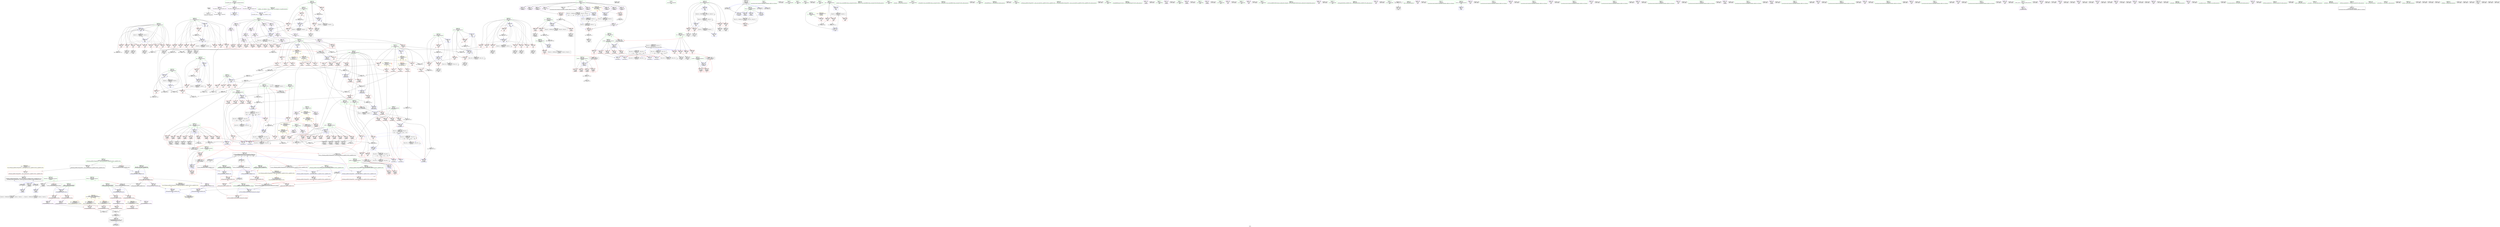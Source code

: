 digraph "SVFG" {
	label="SVFG";

	Node0x55d6f0d38230 [shape=record,color=grey,label="{NodeID: 0\nNullPtr}"];
	Node0x55d6f0d38230 -> Node0x55d6f0d7ea40[style=solid];
	Node0x55d6f0d38230 -> Node0x55d6f0d88050[style=solid];
	Node0x55d6f0deee70 [shape=record,color=yellow,style=double,label="{NodeID: 941\n64V_1 = ENCHI(MR_64V_0)\npts\{384 \}\nFun[_ZSt9make_pairIRiS0_ESt4pairINSt17__decay_and_stripIT_E6__typeENS2_IT0_E6__typeEEOS3_OS6_]}"];
	Node0x55d6f0deee70 -> Node0x55d6f0d8f210[style=dashed];
	Node0x55d6f0d940c0 [shape=record,color=grey,label="{NodeID: 775\n102 = cmp(100, 101, )\n}"];
	Node0x55d6f0d8a9f0 [shape=record,color=blue,label="{NodeID: 443\n424\<--9\nj\<--\nmain\n}"];
	Node0x55d6f0d8a9f0 -> Node0x55d6f0d90a70[style=dashed];
	Node0x55d6f0d8a9f0 -> Node0x55d6f0d90b40[style=dashed];
	Node0x55d6f0d8a9f0 -> Node0x55d6f0d90c10[style=dashed];
	Node0x55d6f0d8a9f0 -> Node0x55d6f0d90ce0[style=dashed];
	Node0x55d6f0d8a9f0 -> Node0x55d6f0d90db0[style=dashed];
	Node0x55d6f0d8a9f0 -> Node0x55d6f0d90e80[style=dashed];
	Node0x55d6f0d8a9f0 -> Node0x55d6f0d90f50[style=dashed];
	Node0x55d6f0d8a9f0 -> Node0x55d6f0d91020[style=dashed];
	Node0x55d6f0d8a9f0 -> Node0x55d6f0d8a9f0[style=dashed];
	Node0x55d6f0d8a9f0 -> Node0x55d6f0d8ab90[style=dashed];
	Node0x55d6f0d8a9f0 -> Node0x55d6f0de2830[style=dashed];
	Node0x55d6f0d8de90 [shape=record,color=red,label="{NodeID: 277\n305\<--187\n\<--gy.addr\n_Z3dfsiiiiii\n|{<s0>18}}"];
	Node0x55d6f0d8de90:s0 -> Node0x55d6f0e2d980[style=solid,color=red];
	Node0x55d6f0d7ee10 [shape=record,color=black,label="{NodeID: 111\n253\<--193\n\<--ref.tmp\n_Z3dfsiiiiii\n}"];
	Node0x55d6f0d7ee10 -> Node0x55d6f0d895a0[style=solid];
	Node0x55d6f0d87c50 [shape=record,color=blue,label="{NodeID: 388\n8\<--9\nh\<--\nGlob }"];
	Node0x55d6f0d87c50 -> Node0x55d6f0debac0[style=dashed];
	Node0x55d6f0d831c0 [shape=record,color=red,label="{NodeID: 222\n243\<--8\n\<--h\n_Z3dfsiiiiii\n}"];
	Node0x55d6f0d831c0 -> Node0x55d6f0d94540[style=solid];
	Node0x55d6f0e2d1b0 [shape=record,color=black,label="{NodeID: 1163\n794 = PHI(391, 395, 816, 821, )\n0th arg _ZSt7forwardIRiEOT_RNSt16remove_referenceIS1_E4typeE }"];
	Node0x55d6f0e2d1b0 -> Node0x55d6f0d8b6f0[style=solid];
	Node0x55d6f0d7f6d0 [shape=record,color=green,label="{NodeID: 56\n189\<--190\ngx.addr\<--gx.addr_field_insensitive\n_Z3dfsiiiiii\n|{|<s3>16}}"];
	Node0x55d6f0d7f6d0 -> Node0x55d6f0d8e030[style=solid];
	Node0x55d6f0d7f6d0 -> Node0x55d6f0d8e100[style=solid];
	Node0x55d6f0d7f6d0 -> Node0x55d6f0d89400[style=solid];
	Node0x55d6f0d7f6d0:s3 -> Node0x55d6f0e2ce50[style=solid,color=red];
	Node0x55d6f0d90c10 [shape=record,color=red,label="{NodeID: 333\n525\<--424\n\<--j\nmain\n}"];
	Node0x55d6f0d90c10 -> Node0x55d6f0d846b0[style=solid];
	Node0x55d6f0d864c0 [shape=record,color=purple,label="{NodeID: 167\n283\<--15\narrayidx29\<--buf\n_Z3dfsiiiiii\n}"];
	Node0x55d6f0d864c0 -> Node0x55d6f0d8e780[style=solid];
	Node0x55d6f0e29390 [shape=record,color=black,label="{NodeID: 1108\n688 = PHI()\n}"];
	Node0x55d6f0d7abe0 [shape=record,color=green,label="{NodeID: 1\n7\<--1\n__dso_handle\<--dummyObj\nGlob }"];
	Node0x55d6f0d94240 [shape=record,color=grey,label="{NodeID: 776\n237 = cmp(236, 9, )\n}"];
	Node0x55d6f0d8aac0 [shape=record,color=blue,label="{NodeID: 444\n420\<--549\nfail\<--\nmain\n}"];
	Node0x55d6f0d8aac0 -> Node0x55d6f0de9130[style=dashed];
	Node0x55d6f0d8df60 [shape=record,color=red,label="{NodeID: 278\n334\<--187\n\<--gy.addr\n_Z3dfsiiiiii\n|{<s0>19}}"];
	Node0x55d6f0d8df60:s0 -> Node0x55d6f0e2d980[style=solid,color=red];
	Node0x55d6f0d7eee0 [shape=record,color=black,label="{NodeID: 112\n256\<--195\n\<--ref.tmp18\n_Z3dfsiiiiii\n}"];
	Node0x55d6f0d7eee0 -> Node0x55d6f0d89670[style=solid];
	Node0x55d6f0d87d50 [shape=record,color=blue,label="{NodeID: 389\n11\<--9\nw\<--\nGlob }"];
	Node0x55d6f0d87d50 -> Node0x55d6f0debba0[style=dashed];
	Node0x55d6f0d83290 [shape=record,color=red,label="{NodeID: 223\n468\<--8\n\<--h\nmain\n}"];
	Node0x55d6f0d83290 -> Node0x55d6f0d93640[style=solid];
	Node0x55d6f0e2d4d0 [shape=record,color=black,label="{NodeID: 1164\n173 = PHI(297, 331, 689, )\n0th arg _Z3dfsiiiiii }"];
	Node0x55d6f0e2d4d0 -> Node0x55d6f0d890c0[style=solid];
	Node0x55d6f0d7f7a0 [shape=record,color=green,label="{NodeID: 57\n191\<--192\ngd.addr\<--gd.addr_field_insensitive\n_Z3dfsiiiiii\n}"];
	Node0x55d6f0d7f7a0 -> Node0x55d6f0d8e1d0[style=solid];
	Node0x55d6f0d7f7a0 -> Node0x55d6f0d8e2a0[style=solid];
	Node0x55d6f0d7f7a0 -> Node0x55d6f0d894d0[style=solid];
	Node0x55d6f0d90ce0 [shape=record,color=red,label="{NodeID: 334\n531\<--424\n\<--j\nmain\n}"];
	Node0x55d6f0d90ce0 -> Node0x55d6f0d84780[style=solid];
	Node0x55d6f0d86590 [shape=record,color=purple,label="{NodeID: 168\n317\<--15\narrayidx40\<--buf\n_Z3dfsiiiiii\n}"];
	Node0x55d6f0e29460 [shape=record,color=black,label="{NodeID: 1109\n695 = PHI(172, )\n}"];
	Node0x55d6f0d58cf0 [shape=record,color=green,label="{NodeID: 2\n9\<--1\n\<--dummyObj\nCan only get source location for instruction, argument, global var or function.}"];
	Node0x55d6f0d943c0 [shape=record,color=grey,label="{NodeID: 777\n240 = cmp(239, 9, )\n}"];
	Node0x55d6f0d8ab90 [shape=record,color=blue,label="{NodeID: 445\n424\<--588\nj\<--inc57\nmain\n}"];
	Node0x55d6f0d8ab90 -> Node0x55d6f0d90a70[style=dashed];
	Node0x55d6f0d8ab90 -> Node0x55d6f0d90b40[style=dashed];
	Node0x55d6f0d8ab90 -> Node0x55d6f0d90c10[style=dashed];
	Node0x55d6f0d8ab90 -> Node0x55d6f0d90ce0[style=dashed];
	Node0x55d6f0d8ab90 -> Node0x55d6f0d90db0[style=dashed];
	Node0x55d6f0d8ab90 -> Node0x55d6f0d90e80[style=dashed];
	Node0x55d6f0d8ab90 -> Node0x55d6f0d90f50[style=dashed];
	Node0x55d6f0d8ab90 -> Node0x55d6f0d91020[style=dashed];
	Node0x55d6f0d8ab90 -> Node0x55d6f0d8a9f0[style=dashed];
	Node0x55d6f0d8ab90 -> Node0x55d6f0d8ab90[style=dashed];
	Node0x55d6f0d8ab90 -> Node0x55d6f0de2830[style=dashed];
	Node0x55d6f0d8e030 [shape=record,color=red,label="{NodeID: 279\n306\<--189\n\<--gx.addr\n_Z3dfsiiiiii\n|{<s0>18}}"];
	Node0x55d6f0d8e030:s0 -> Node0x55d6f0e2db40[style=solid,color=red];
	Node0x55d6f0d83920 [shape=record,color=black,label="{NodeID: 113\n269\<--268\nidxprom\<--\n_Z3dfsiiiiii\n}"];
	Node0x55d6f0d87e50 [shape=record,color=blue,label="{NodeID: 390\n830\<--55\nllvm.global_ctors_0\<--\nGlob }"];
	Node0x55d6f0d83360 [shape=record,color=red,label="{NodeID: 224\n731\<--8\n\<--h\nmain\n}"];
	Node0x55d6f0d83360 -> Node0x55d6f0d94cc0[style=solid];
	Node0x55d6f0e2d660 [shape=record,color=black,label="{NodeID: 1165\n174 = PHI(303, 332, 690, )\n1st arg _Z3dfsiiiiii }"];
	Node0x55d6f0e2d660 -> Node0x55d6f0d89190[style=solid];
	Node0x55d6f0d7f870 [shape=record,color=green,label="{NodeID: 58\n193\<--194\nref.tmp\<--ref.tmp_field_insensitive\n_Z3dfsiiiiii\n|{|<s1>17}}"];
	Node0x55d6f0d7f870 -> Node0x55d6f0d7ee10[style=solid];
	Node0x55d6f0d7f870:s1 -> Node0x55d6f0e2cc30[style=solid,color=red];
	Node0x55d6f0d90db0 [shape=record,color=red,label="{NodeID: 335\n542\<--424\n\<--j\nmain\n}"];
	Node0x55d6f0d90db0 -> Node0x55d6f0d84920[style=solid];
	Node0x55d6f0d86660 [shape=record,color=purple,label="{NodeID: 169\n320\<--15\narrayidx42\<--buf\n_Z3dfsiiiiii\n}"];
	Node0x55d6f0d86660 -> Node0x55d6f0d89b50[style=solid];
	Node0x55d6f0e295d0 [shape=record,color=black,label="{NodeID: 1110\n713 = PHI()\n}"];
	Node0x55d6f0d58780 [shape=record,color=green,label="{NodeID: 3\n22\<--1\n_ZSt4cerr\<--dummyObj\nGlob }"];
	Node0x55d6f0def140 [shape=record,color=yellow,style=double,label="{NodeID: 944\n70V_1 = ENCHI(MR_70V_0)\npts\{3840000 3840001 \}\nFun[_ZSt9make_pairIRiS0_ESt4pairINSt17__decay_and_stripIT_E6__typeENS2_IT0_E6__typeEEOS3_OS6_]|{<s0>22|<s1>22}}"];
	Node0x55d6f0def140:s0 -> Node0x55d6f0d9b6b0[style=dashed,color=red];
	Node0x55d6f0def140:s1 -> Node0x55d6f0d9b780[style=dashed,color=red];
	Node0x55d6f0d94540 [shape=record,color=grey,label="{NodeID: 778\n244 = cmp(242, 243, )\n}"];
	Node0x55d6f0d8ac60 [shape=record,color=blue,label="{NodeID: 446\n422\<--593\ni12\<--inc60\nmain\n}"];
	Node0x55d6f0d8ac60 -> Node0x55d6f0d90320[style=dashed];
	Node0x55d6f0d8ac60 -> Node0x55d6f0d903f0[style=dashed];
	Node0x55d6f0d8ac60 -> Node0x55d6f0d904c0[style=dashed];
	Node0x55d6f0d8ac60 -> Node0x55d6f0d90590[style=dashed];
	Node0x55d6f0d8ac60 -> Node0x55d6f0d90660[style=dashed];
	Node0x55d6f0d8ac60 -> Node0x55d6f0d90730[style=dashed];
	Node0x55d6f0d8ac60 -> Node0x55d6f0d90800[style=dashed];
	Node0x55d6f0d8ac60 -> Node0x55d6f0d908d0[style=dashed];
	Node0x55d6f0d8ac60 -> Node0x55d6f0d909a0[style=dashed];
	Node0x55d6f0d8ac60 -> Node0x55d6f0d8ac60[style=dashed];
	Node0x55d6f0d8ac60 -> Node0x55d6f0de2330[style=dashed];
	Node0x55d6f0d8e100 [shape=record,color=red,label="{NodeID: 280\n335\<--189\n\<--gx.addr\n_Z3dfsiiiiii\n|{<s0>19}}"];
	Node0x55d6f0d8e100:s0 -> Node0x55d6f0e2db40[style=solid,color=red];
	Node0x55d6f0d839b0 [shape=record,color=black,label="{NodeID: 114\n272\<--271\nidxprom23\<--\n_Z3dfsiiiiii\n}"];
	Node0x55d6f0de9130 [shape=record,color=black,label="{NodeID: 889\nMR_90V_8 = PHI(MR_90V_7, MR_90V_5, MR_90V_5, )\npts\{421 \}\n}"];
	Node0x55d6f0de9130 -> Node0x55d6f0d8aac0[style=dashed];
	Node0x55d6f0de9130 -> Node0x55d6f0dcbc30[style=dashed];
	Node0x55d6f0de9130 -> Node0x55d6f0de9130[style=dashed];
	Node0x55d6f0d87f50 [shape=record,color=blue,label="{NodeID: 391\n831\<--56\nllvm.global_ctors_1\<--_GLOBAL__sub_I_Hogloid_2_0.cpp\nGlob }"];
	Node0x55d6f0d83430 [shape=record,color=red,label="{NodeID: 225\n101\<--11\n\<--w\n_Z4conviRiS_S_\n}"];
	Node0x55d6f0d83430 -> Node0x55d6f0d940c0[style=solid];
	Node0x55d6f0e2d7f0 [shape=record,color=black,label="{NodeID: 1166\n175 = PHI(304, 333, 691, )\n2nd arg _Z3dfsiiiiii }"];
	Node0x55d6f0e2d7f0 -> Node0x55d6f0d89260[style=solid];
	Node0x55d6f0d7f940 [shape=record,color=green,label="{NodeID: 59\n195\<--196\nref.tmp18\<--ref.tmp18_field_insensitive\n_Z3dfsiiiiii\n|{|<s1>17}}"];
	Node0x55d6f0d7f940 -> Node0x55d6f0d7eee0[style=solid];
	Node0x55d6f0d7f940:s1 -> Node0x55d6f0e2cd40[style=solid,color=red];
	Node0x55d6f0d90e80 [shape=record,color=red,label="{NodeID: 336\n571\<--424\n\<--j\nmain\n}"];
	Node0x55d6f0d86730 [shape=record,color=purple,label="{NodeID: 170\n325\<--15\narrayidx45\<--buf\n_Z3dfsiiiiii\n}"];
	Node0x55d6f0e296d0 [shape=record,color=black,label="{NodeID: 1111\n308 = PHI(172, )\n}"];
	Node0x55d6f0e296d0 -> Node0x55d6f0d89a80[style=solid];
	Node0x55d6f0d59250 [shape=record,color=green,label="{NodeID: 4\n23\<--1\n.str\<--dummyObj\nGlob }"];
	Node0x55d6f0def220 [shape=record,color=yellow,style=double,label="{NodeID: 945\n72V_1 = ENCHI(MR_72V_0)\npts\{182 184 188 190 \}\nFun[_ZSt9make_pairIRiS0_ESt4pairINSt17__decay_and_stripIT_E6__typeENS2_IT0_E6__typeEEOS3_OS6_]|{<s0>22}}"];
	Node0x55d6f0def220:s0 -> Node0x55d6f0dd3750[style=dashed,color=red];
	Node0x55d6f0d946c0 [shape=record,color=grey,label="{NodeID: 779\n136 = cmp(133, 135, )\n}"];
	Node0x55d6f0d8ad30 [shape=record,color=blue,label="{NodeID: 447\n426\<--9\nlen\<--\nmain\n}"];
	Node0x55d6f0d8ad30 -> Node0x55d6f0d910f0[style=dashed];
	Node0x55d6f0d8ad30 -> Node0x55d6f0d911c0[style=dashed];
	Node0x55d6f0d8ad30 -> Node0x55d6f0d91290[style=dashed];
	Node0x55d6f0d8ad30 -> Node0x55d6f0d8b210[style=dashed];
	Node0x55d6f0d8ad30 -> Node0x55d6f0de2d30[style=dashed];
	Node0x55d6f0d8e1d0 [shape=record,color=red,label="{NodeID: 281\n307\<--191\n\<--gd.addr\n_Z3dfsiiiiii\n|{<s0>18}}"];
	Node0x55d6f0d8e1d0:s0 -> Node0x55d6f0e2dd00[style=solid,color=red];
	Node0x55d6f0d83a80 [shape=record,color=black,label="{NodeID: 115\n279\<--278\nidxprom26\<--\n_Z3dfsiiiiii\n}"];
	Node0x55d6f0d88050 [shape=record,color=blue, style = dotted,label="{NodeID: 392\n832\<--3\nllvm.global_ctors_2\<--dummyVal\nGlob }"];
	Node0x55d6f0d83500 [shape=record,color=red,label="{NodeID: 226\n113\<--11\n\<--w\n_Z4conviRiS_S_\n}"];
	Node0x55d6f0d83500 -> Node0x55d6f0dab540[style=solid];
	Node0x55d6f0e2d980 [shape=record,color=black,label="{NodeID: 1167\n176 = PHI(305, 334, 692, )\n3rd arg _Z3dfsiiiiii }"];
	Node0x55d6f0e2d980 -> Node0x55d6f0d89330[style=solid];
	Node0x55d6f0d7fa10 [shape=record,color=green,label="{NodeID: 60\n197\<--198\nd2\<--d2_field_insensitive\n_Z3dfsiiiiii\n}"];
	Node0x55d6f0d7fa10 -> Node0x55d6f0d8e370[style=solid];
	Node0x55d6f0d7fa10 -> Node0x55d6f0d8e440[style=solid];
	Node0x55d6f0d7fa10 -> Node0x55d6f0d8e510[style=solid];
	Node0x55d6f0d7fa10 -> Node0x55d6f0d898e0[style=solid];
	Node0x55d6f0d90f50 [shape=record,color=red,label="{NodeID: 337\n578\<--424\n\<--j\nmain\n}"];
	Node0x55d6f0d90f50 -> Node0x55d6f0d84ac0[style=solid];
	Node0x55d6f0d86800 [shape=record,color=purple,label="{NodeID: 171\n328\<--15\narrayidx47\<--buf\n_Z3dfsiiiiii\n}"];
	Node0x55d6f0d86800 -> Node0x55d6f0d89c20[style=solid];
	Node0x55d6f0e298a0 [shape=record,color=black,label="{NodeID: 1112\n337 = PHI(172, )\n}"];
	Node0x55d6f0e298a0 -> Node0x55d6f0d89cf0[style=solid];
	Node0x55d6f0d592e0 [shape=record,color=green,label="{NodeID: 5\n25\<--1\n.str.1\<--dummyObj\nGlob }"];
	Node0x55d6f0d94840 [shape=record,color=grey,label="{NodeID: 780\n118 = cmp(115, 117, )\n}"];
	Node0x55d6f0d8ae00 [shape=record,color=blue,label="{NodeID: 448\n428\<--9\ni71\<--\nmain\n}"];
	Node0x55d6f0d8ae00 -> Node0x55d6f0d91360[style=dashed];
	Node0x55d6f0d8ae00 -> Node0x55d6f0d91430[style=dashed];
	Node0x55d6f0d8ae00 -> Node0x55d6f0d91500[style=dashed];
	Node0x55d6f0d8ae00 -> Node0x55d6f0d915d0[style=dashed];
	Node0x55d6f0d8ae00 -> Node0x55d6f0d916a0[style=dashed];
	Node0x55d6f0d8ae00 -> Node0x55d6f0d91770[style=dashed];
	Node0x55d6f0d8ae00 -> Node0x55d6f0d91840[style=dashed];
	Node0x55d6f0d8ae00 -> Node0x55d6f0d91910[style=dashed];
	Node0x55d6f0d8ae00 -> Node0x55d6f0d8ae00[style=dashed];
	Node0x55d6f0d8ae00 -> Node0x55d6f0d8b140[style=dashed];
	Node0x55d6f0d8ae00 -> Node0x55d6f0de3230[style=dashed];
	Node0x55d6f0d8e2a0 [shape=record,color=red,label="{NodeID: 282\n336\<--191\n\<--gd.addr\n_Z3dfsiiiiii\n|{<s0>19}}"];
	Node0x55d6f0d8e2a0:s0 -> Node0x55d6f0e2dd00[style=solid,color=red];
	Node0x55d6f0d83b50 [shape=record,color=black,label="{NodeID: 116\n282\<--281\nidxprom28\<--\n_Z3dfsiiiiii\n}"];
	Node0x55d6f0d88150 [shape=record,color=blue,label="{NodeID: 393\n88\<--84\np.addr\<--p\n_Z4conviRiS_S_\n}"];
	Node0x55d6f0d88150 -> Node0x55d6f0d8bba0[style=dashed];
	Node0x55d6f0d88150 -> Node0x55d6f0d8bc70[style=dashed];
	Node0x55d6f0d88150 -> Node0x55d6f0d8bd40[style=dashed];
	Node0x55d6f0d88150 -> Node0x55d6f0d88700[style=dashed];
	Node0x55d6f0d88150 -> Node0x55d6f0dd5630[style=dashed];
	Node0x55d6f0d835d0 [shape=record,color=red,label="{NodeID: 227\n120\<--11\n\<--w\n_Z4conviRiS_S_\n}"];
	Node0x55d6f0d835d0 -> Node0x55d6f0dab6c0[style=solid];
	Node0x55d6f0e2db40 [shape=record,color=black,label="{NodeID: 1168\n177 = PHI(306, 335, 693, )\n4th arg _Z3dfsiiiiii }"];
	Node0x55d6f0e2db40 -> Node0x55d6f0d89400[style=solid];
	Node0x55d6f0d7fae0 [shape=record,color=green,label="{NodeID: 61\n199\<--200\nd3\<--d3_field_insensitive\n_Z3dfsiiiiii\n}"];
	Node0x55d6f0d7fae0 -> Node0x55d6f0d8e5e0[style=solid];
	Node0x55d6f0d7fae0 -> Node0x55d6f0d899b0[style=solid];
	Node0x55d6f0d91020 [shape=record,color=red,label="{NodeID: 338\n587\<--424\n\<--j\nmain\n}"];
	Node0x55d6f0d91020 -> Node0x55d6f0daa040[style=solid];
	Node0x55d6f0d868d0 [shape=record,color=purple,label="{NodeID: 172\n742\<--15\narrayidx137\<--buf\nmain\n}"];
	Node0x55d6f0e299e0 [shape=record,color=black,label="{NodeID: 1113\n724 = PHI()\n}"];
	Node0x55d6f0d59370 [shape=record,color=green,label="{NodeID: 6\n27\<--1\n.str.2\<--dummyObj\nGlob }"];
	Node0x55d6f0def410 [shape=record,color=yellow,style=double,label="{NodeID: 947\n2V_1 = ENCHI(MR_2V_0)\npts\{10 \}\nFun[_Z3dfsiiiiii]|{|<s1>18|<s2>19}}"];
	Node0x55d6f0def410 -> Node0x55d6f0d831c0[style=dashed];
	Node0x55d6f0def410:s1 -> Node0x55d6f0def410[style=dashed,color=red];
	Node0x55d6f0def410:s2 -> Node0x55d6f0def410[style=dashed,color=red];
	Node0x55d6f0d949c0 [shape=record,color=grey,label="{NodeID: 781\n454 = cmp(452, 453, )\n}"];
	Node0x55d6f0d8aed0 [shape=record,color=blue,label="{NodeID: 449\n438\<--659\ny2\<--add93\nmain\n}"];
	Node0x55d6f0d8aed0 -> Node0x55d6f0d91f90[style=dashed];
	Node0x55d6f0d8aed0 -> Node0x55d6f0d92060[style=dashed];
	Node0x55d6f0d8aed0 -> Node0x55d6f0ddf130[style=dashed];
	Node0x55d6f0d8aed0 -> Node0x55d6f0de4b30[style=dashed];
	Node0x55d6f0d8e370 [shape=record,color=red,label="{NodeID: 283\n287\<--197\n\<--d2\n_Z3dfsiiiiii\n}"];
	Node0x55d6f0d8e370 -> Node0x55d6f0daa340[style=solid];
	Node0x55d6f0d83c20 [shape=record,color=black,label="{NodeID: 117\n294\<--293\nidxprom30\<--\n_Z3dfsiiiiii\n}"];
	Node0x55d6f0d88220 [shape=record,color=blue,label="{NodeID: 394\n90\<--85\ny.addr\<--y\n_Z4conviRiS_S_\n}"];
	Node0x55d6f0d88220 -> Node0x55d6f0d8c220[style=dashed];
	Node0x55d6f0d88220 -> Node0x55d6f0d8c2f0[style=dashed];
	Node0x55d6f0d88220 -> Node0x55d6f0d8c3c0[style=dashed];
	Node0x55d6f0d88220 -> Node0x55d6f0d8c490[style=dashed];
	Node0x55d6f0d836a0 [shape=record,color=red,label="{NodeID: 228\n135\<--11\n\<--w\n_Z4conviRiS_S_\n}"];
	Node0x55d6f0d836a0 -> Node0x55d6f0d946c0[style=solid];
	Node0x55d6f0e2dd00 [shape=record,color=black,label="{NodeID: 1169\n178 = PHI(307, 336, 694, )\n5th arg _Z3dfsiiiiii }"];
	Node0x55d6f0e2dd00 -> Node0x55d6f0d894d0[style=solid];
	Node0x55d6f0d7fbb0 [shape=record,color=green,label="{NodeID: 62\n209\<--210\n_ZStlsISt11char_traitsIcEERSt13basic_ostreamIcT_ES5_PKc\<--_ZStlsISt11char_traitsIcEERSt13basic_ostreamIcT_ES5_PKc_field_insensitive\n}"];
	Node0x55d6f0d910f0 [shape=record,color=red,label="{NodeID: 339\n611\<--426\n\<--len\nmain\n}"];
	Node0x55d6f0d910f0 -> Node0x55d6f0d93dc0[style=solid];
	Node0x55d6f0d869a0 [shape=record,color=purple,label="{NodeID: 173\n745\<--15\narrayidx139\<--buf\nmain\n}"];
	Node0x55d6f0d869a0 -> Node0x55d6f0d93310[style=solid];
	Node0x55d6f0e29ab0 [shape=record,color=black,label="{NodeID: 1114\n392 = PHI(793, )\n|{<s0>22}}"];
	Node0x55d6f0e29ab0:s0 -> Node0x55d6f0e2c320[style=solid,color=red];
	Node0x55d6f0d5a550 [shape=record,color=green,label="{NodeID: 7\n29\<--1\n.str.3\<--dummyObj\nGlob }"];
	Node0x55d6f0def520 [shape=record,color=yellow,style=double,label="{NodeID: 948\n4V_1 = ENCHI(MR_4V_0)\npts\{12 \}\nFun[_Z3dfsiiiiii]|{|<s1>18|<s2>19}}"];
	Node0x55d6f0def520 -> Node0x55d6f0d8b930[style=dashed];
	Node0x55d6f0def520:s1 -> Node0x55d6f0def520[style=dashed,color=red];
	Node0x55d6f0def520:s2 -> Node0x55d6f0def520[style=dashed,color=red];
	Node0x55d6f0d94b40 [shape=record,color=grey,label="{NodeID: 782\n738 = cmp(736, 737, )\n}"];
	Node0x55d6f0d8afa0 [shape=record,color=blue,label="{NodeID: 450\n436\<--666\nx2\<--add96\nmain\n}"];
	Node0x55d6f0d8afa0 -> Node0x55d6f0d91d20[style=dashed];
	Node0x55d6f0d8afa0 -> Node0x55d6f0d91df0[style=dashed];
	Node0x55d6f0d8afa0 -> Node0x55d6f0ddec30[style=dashed];
	Node0x55d6f0d8afa0 -> Node0x55d6f0de4630[style=dashed];
	Node0x55d6f0d8e440 [shape=record,color=red,label="{NodeID: 284\n293\<--197\n\<--d2\n_Z3dfsiiiiii\n}"];
	Node0x55d6f0d8e440 -> Node0x55d6f0d83c20[style=solid];
	Node0x55d6f0d83cf0 [shape=record,color=black,label="{NodeID: 118\n300\<--299\nidxprom33\<--\n_Z3dfsiiiiii\n}"];
	Node0x55d6f0d882f0 [shape=record,color=blue,label="{NodeID: 395\n92\<--86\nx.addr\<--x\n_Z4conviRiS_S_\n}"];
	Node0x55d6f0d882f0 -> Node0x55d6f0d8c560[style=dashed];
	Node0x55d6f0d882f0 -> Node0x55d6f0d8c630[style=dashed];
	Node0x55d6f0d882f0 -> Node0x55d6f0d8c700[style=dashed];
	Node0x55d6f0d882f0 -> Node0x55d6f0d8c7d0[style=dashed];
	Node0x55d6f0d83770 [shape=record,color=red,label="{NodeID: 229\n138\<--11\n\<--w\n_Z4conviRiS_S_\n}"];
	Node0x55d6f0d83770 -> Node0x55d6f0dac140[style=solid];
	Node0x55d6f0d7fcb0 [shape=record,color=green,label="{NodeID: 63\n215\<--216\n_ZNSolsEi\<--_ZNSolsEi_field_insensitive\n}"];
	Node0x55d6f0d911c0 [shape=record,color=red,label="{NodeID: 340\n627\<--426\n\<--len\nmain\n}"];
	Node0x55d6f0d911c0 -> Node0x55d6f0d95d40[style=solid];
	Node0x55d6f0d86a70 [shape=record,color=purple,label="{NodeID: 174\n301\<--18\narrayidx34\<--dx\n_Z3dfsiiiiii\n}"];
	Node0x55d6f0d86a70 -> Node0x55d6f0d8e920[style=solid];
	Node0x55d6f0e29c20 [shape=record,color=black,label="{NodeID: 1115\n396 = PHI(793, )\n|{<s0>22}}"];
	Node0x55d6f0e29c20:s0 -> Node0x55d6f0e2c460[style=solid,color=red];
	Node0x55d6f0d5a5e0 [shape=record,color=green,label="{NodeID: 8\n31\<--1\n_ZSt3cin\<--dummyObj\nGlob }"];
	Node0x55d6f0d94cc0 [shape=record,color=grey,label="{NodeID: 783\n732 = cmp(730, 731, )\n}"];
	Node0x55d6f0d8b070 [shape=record,color=blue,label="{NodeID: 451\n420\<--549\nfail\<--\nmain\n}"];
	Node0x55d6f0d8b070 -> Node0x55d6f0d90180[style=dashed];
	Node0x55d6f0d8b070 -> Node0x55d6f0d90250[style=dashed];
	Node0x55d6f0d8b070 -> Node0x55d6f0de1e30[style=dashed];
	Node0x55d6f0d8e510 [shape=record,color=red,label="{NodeID: 285\n299\<--197\n\<--d2\n_Z3dfsiiiiii\n}"];
	Node0x55d6f0d8e510 -> Node0x55d6f0d83cf0[style=solid];
	Node0x55d6f0d83dc0 [shape=record,color=black,label="{NodeID: 119\n316\<--315\nidxprom39\<--\n_Z3dfsiiiiii\n}"];
	Node0x55d6f0d883c0 [shape=record,color=blue,label="{NodeID: 396\n94\<--87\nd.addr\<--d\n_Z4conviRiS_S_\n}"];
	Node0x55d6f0d883c0 -> Node0x55d6f0d8c8a0[style=dashed];
	Node0x55d6f0d883c0 -> Node0x55d6f0d8c970[style=dashed];
	Node0x55d6f0d883c0 -> Node0x55d6f0d8ca40[style=dashed];
	Node0x55d6f0d883c0 -> Node0x55d6f0d8cb10[style=dashed];
	Node0x55d6f0d83840 [shape=record,color=red,label="{NodeID: 230\n151\<--11\n\<--w\n_Z4conviRiS_S_\n}"];
	Node0x55d6f0d83840 -> Node0x55d6f0daa640[style=solid];
	Node0x55d6f0d7fdb0 [shape=record,color=green,label="{NodeID: 64\n218\<--219\n_ZSt4endlIcSt11char_traitsIcEERSt13basic_ostreamIT_T0_ES6_\<--_ZSt4endlIcSt11char_traitsIcEERSt13basic_ostreamIT_T0_ES6__field_insensitive\n}"];
	Node0x55d6f0d91290 [shape=record,color=red,label="{NodeID: 341\n706\<--426\n\<--len\nmain\n}"];
	Node0x55d6f0d91290 -> Node0x55d6f0da9ec0[style=solid];
	Node0x55d6f0d86b40 [shape=record,color=purple,label="{NodeID: 175\n663\<--18\narrayidx95\<--dx\nmain\n}"];
	Node0x55d6f0d86b40 -> Node0x55d6f0d93240[style=solid];
	Node0x55d6f0e29d60 [shape=record,color=black,label="{NodeID: 1116\n447 = PHI()\n}"];
	Node0x55d6f0d5a670 [shape=record,color=green,label="{NodeID: 9\n32\<--1\n.str.4\<--dummyObj\nGlob }"];
	Node0x55d6f0d94e40 [shape=record,color=grey,label="{NodeID: 784\n546 = cmp(541, 545, )\n}"];
	Node0x55d6f0d8b140 [shape=record,color=blue,label="{NodeID: 452\n428\<--702\ni71\<--inc114\nmain\n}"];
	Node0x55d6f0d8b140 -> Node0x55d6f0d91360[style=dashed];
	Node0x55d6f0d8b140 -> Node0x55d6f0d91430[style=dashed];
	Node0x55d6f0d8b140 -> Node0x55d6f0d91500[style=dashed];
	Node0x55d6f0d8b140 -> Node0x55d6f0d915d0[style=dashed];
	Node0x55d6f0d8b140 -> Node0x55d6f0d916a0[style=dashed];
	Node0x55d6f0d8b140 -> Node0x55d6f0d91770[style=dashed];
	Node0x55d6f0d8b140 -> Node0x55d6f0d91840[style=dashed];
	Node0x55d6f0d8b140 -> Node0x55d6f0d91910[style=dashed];
	Node0x55d6f0d8b140 -> Node0x55d6f0d8ae00[style=dashed];
	Node0x55d6f0d8b140 -> Node0x55d6f0d8b140[style=dashed];
	Node0x55d6f0d8b140 -> Node0x55d6f0de3230[style=dashed];
	Node0x55d6f0d8e5e0 [shape=record,color=red,label="{NodeID: 286\n304\<--199\n\<--d3\n_Z3dfsiiiiii\n|{<s0>18}}"];
	Node0x55d6f0d8e5e0:s0 -> Node0x55d6f0e2d7f0[style=solid,color=red];
	Node0x55d6f0d83e90 [shape=record,color=black,label="{NodeID: 120\n319\<--318\nidxprom41\<--\n_Z3dfsiiiiii\n}"];
	Node0x55d6f0d88490 [shape=record,color=blue,label="{NodeID: 397\n104\<--9\n\<--\n_Z4conviRiS_S_\n}"];
	Node0x55d6f0d88490 -> Node0x55d6f0dd6030[style=dashed];
	Node0x55d6f0d8b930 [shape=record,color=red,label="{NodeID: 231\n247\<--11\n\<--w\n_Z3dfsiiiiii\n}"];
	Node0x55d6f0d8b930 -> Node0x55d6f0d94fc0[style=solid];
	Node0x55d6f0d7feb0 [shape=record,color=green,label="{NodeID: 65\n220\<--221\n_ZNSolsEPFRSoS_E\<--_ZNSolsEPFRSoS_E_field_insensitive\n}"];
	Node0x55d6f0d91360 [shape=record,color=red,label="{NodeID: 342\n617\<--428\n\<--i71\nmain\n}"];
	Node0x55d6f0d91360 -> Node0x55d6f0d93ac0[style=solid];
	Node0x55d6f0d86c10 [shape=record,color=purple,label="{NodeID: 176\n295\<--20\narrayidx31\<--dy\n_Z3dfsiiiiii\n}"];
	Node0x55d6f0d86c10 -> Node0x55d6f0d8e850[style=solid];
	Node0x55d6f0e29e30 [shape=record,color=black,label="{NodeID: 1117\n565 = PHI()\n}"];
	Node0x55d6f0d5a700 [shape=record,color=green,label="{NodeID: 10\n34\<--1\n.str.5\<--dummyObj\nGlob }"];
	Node0x55d6f0d94fc0 [shape=record,color=grey,label="{NodeID: 785\n248 = cmp(246, 247, )\n}"];
	Node0x55d6f0d8b210 [shape=record,color=blue,label="{NodeID: 453\n426\<--707\nlen\<--inc117\nmain\n}"];
	Node0x55d6f0d8b210 -> Node0x55d6f0d910f0[style=dashed];
	Node0x55d6f0d8b210 -> Node0x55d6f0d911c0[style=dashed];
	Node0x55d6f0d8b210 -> Node0x55d6f0d91290[style=dashed];
	Node0x55d6f0d8b210 -> Node0x55d6f0d8b210[style=dashed];
	Node0x55d6f0d8b210 -> Node0x55d6f0de2d30[style=dashed];
	Node0x55d6f0d8e6b0 [shape=record,color=red,label="{NodeID: 287\n274\<--273\n\<--arrayidx24\n_Z3dfsiiiiii\n}"];
	Node0x55d6f0d8e6b0 -> Node0x55d6f0d95440[style=solid];
	Node0x55d6f0d83f60 [shape=record,color=black,label="{NodeID: 121\n324\<--323\nidxprom44\<--\n_Z3dfsiiiiii\n}"];
	Node0x55d6f0d88560 [shape=record,color=blue,label="{NodeID: 398\n107\<--106\n\<--\n_Z4conviRiS_S_\n}"];
	Node0x55d6f0d88560 -> Node0x55d6f0dd5b30[style=dashed];
	Node0x55d6f0d8ba00 [shape=record,color=red,label="{NodeID: 232\n469\<--11\n\<--w\nmain\n}"];
	Node0x55d6f0d8ba00 -> Node0x55d6f0d93640[style=solid];
	Node0x55d6f0d7ffb0 [shape=record,color=green,label="{NodeID: 66\n251\<--252\n_ZSt9make_pairIRiS0_ESt4pairINSt17__decay_and_stripIT_E6__typeENS2_IT0_E6__typeEEOS3_OS6_\<--_ZSt9make_pairIRiS0_ESt4pairINSt17__decay_and_stripIT_E6__typeENS2_IT0_E6__typeEEOS3_OS6__field_insensitive\n}"];
	Node0x55d6f0d91430 [shape=record,color=red,label="{NodeID: 343\n621\<--428\n\<--i71\nmain\n}"];
	Node0x55d6f0d91430 -> Node0x55d6f0d84d30[style=solid];
	Node0x55d6f0d86ce0 [shape=record,color=purple,label="{NodeID: 177\n656\<--20\narrayidx92\<--dy\nmain\n}"];
	Node0x55d6f0d86ce0 -> Node0x55d6f0d93170[style=solid];
	Node0x55d6f0e29f00 [shape=record,color=black,label="{NodeID: 1118\n566 = PHI()\n}"];
	Node0x55d6f0d59700 [shape=record,color=green,label="{NodeID: 11\n36\<--1\n.str.6\<--dummyObj\nGlob }"];
	Node0x55d6f0d95140 [shape=record,color=grey,label="{NodeID: 786\n747 = cmp(746, 111, )\n}"];
	Node0x55d6f0d95140 -> Node0x55d6f0d85480[style=solid];
	Node0x55d6f0d8b2e0 [shape=record,color=blue,label="{NodeID: 454\n442\<--9\ni128\<--\nmain\n}"];
	Node0x55d6f0d8b2e0 -> Node0x55d6f0d92470[style=dashed];
	Node0x55d6f0d8b2e0 -> Node0x55d6f0d92540[style=dashed];
	Node0x55d6f0d8b2e0 -> Node0x55d6f0d92610[style=dashed];
	Node0x55d6f0d8b2e0 -> Node0x55d6f0d8b550[style=dashed];
	Node0x55d6f0d8b2e0 -> Node0x55d6f0de5530[style=dashed];
	Node0x55d6f0d8e780 [shape=record,color=red,label="{NodeID: 288\n284\<--283\n\<--arrayidx29\n_Z3dfsiiiiii\n}"];
	Node0x55d6f0d8e780 -> Node0x55d6f0dab240[style=solid];
	Node0x55d6f0d84030 [shape=record,color=black,label="{NodeID: 122\n327\<--326\nidxprom46\<--\n_Z3dfsiiiiii\n}"];
	Node0x55d6f0d88630 [shape=record,color=blue,label="{NodeID: 399\n109\<--111\n\<--\n_Z4conviRiS_S_\n}"];
	Node0x55d6f0d88630 -> Node0x55d6f0dd6530[style=dashed];
	Node0x55d6f0d8bad0 [shape=record,color=red,label="{NodeID: 233\n737\<--11\n\<--w\nmain\n}"];
	Node0x55d6f0d8bad0 -> Node0x55d6f0d94b40[style=solid];
	Node0x55d6f0d800b0 [shape=record,color=green,label="{NodeID: 67\n259\<--260\n_ZSteqIiiEbRKSt4pairIT_T0_ES5_\<--_ZSteqIiiEbRKSt4pairIT_T0_ES5__field_insensitive\n}"];
	Node0x55d6f0d91500 [shape=record,color=red,label="{NodeID: 344\n625\<--428\n\<--i71\nmain\n}"];
	Node0x55d6f0d91500 -> Node0x55d6f0d93940[style=solid];
	Node0x55d6f0d86db0 [shape=record,color=purple,label="{NodeID: 178\n207\<--23\n\<--.str\n_Z3dfsiiiiii\n}"];
	Node0x55d6f0e29fd0 [shape=record,color=black,label="{NodeID: 1119\n568 = PHI()\n}"];
	Node0x55d6f0d597d0 [shape=record,color=green,label="{NodeID: 12\n38\<--1\n.str.7\<--dummyObj\nGlob }"];
	Node0x55d6f0d952c0 [shape=record,color=grey,label="{NodeID: 787\n522 = cmp(517, 521, )\n}"];
	Node0x55d6f0d8b3b0 [shape=record,color=blue,label="{NodeID: 455\n444\<--9\nj132\<--\nmain\n}"];
	Node0x55d6f0d8b3b0 -> Node0x55d6f0d926e0[style=dashed];
	Node0x55d6f0d8b3b0 -> Node0x55d6f0d927b0[style=dashed];
	Node0x55d6f0d8b3b0 -> Node0x55d6f0d92880[style=dashed];
	Node0x55d6f0d8b3b0 -> Node0x55d6f0d8b3b0[style=dashed];
	Node0x55d6f0d8b3b0 -> Node0x55d6f0d8b480[style=dashed];
	Node0x55d6f0d8b3b0 -> Node0x55d6f0de5a30[style=dashed];
	Node0x55d6f0d8e850 [shape=record,color=red,label="{NodeID: 289\n296\<--295\n\<--arrayidx31\n_Z3dfsiiiiii\n}"];
	Node0x55d6f0d8e850 -> Node0x55d6f0daaac0[style=solid];
	Node0x55d6f0d84100 [shape=record,color=black,label="{NodeID: 123\n172\<--340\n_Z3dfsiiiiii_ret\<--\n_Z3dfsiiiiii\n|{<s0>18|<s1>19|<s2>72}}"];
	Node0x55d6f0d84100:s0 -> Node0x55d6f0e296d0[style=solid,color=blue];
	Node0x55d6f0d84100:s1 -> Node0x55d6f0e298a0[style=solid,color=blue];
	Node0x55d6f0d84100:s2 -> Node0x55d6f0e29460[style=solid,color=blue];
	Node0x55d6f0d88700 [shape=record,color=blue,label="{NodeID: 400\n88\<--115\np.addr\<--sub\n_Z4conviRiS_S_\n}"];
	Node0x55d6f0d88700 -> Node0x55d6f0d8be10[style=dashed];
	Node0x55d6f0d88700 -> Node0x55d6f0d8bee0[style=dashed];
	Node0x55d6f0d88700 -> Node0x55d6f0d88a40[style=dashed];
	Node0x55d6f0d88700 -> Node0x55d6f0dd5630[style=dashed];
	Node0x55d6f0d8bba0 [shape=record,color=red,label="{NodeID: 234\n100\<--88\n\<--p.addr\n_Z4conviRiS_S_\n}"];
	Node0x55d6f0d8bba0 -> Node0x55d6f0d940c0[style=solid];
	Node0x55d6f0d801b0 [shape=record,color=green,label="{NodeID: 68\n356\<--357\n__x.addr\<--__x.addr_field_insensitive\n_ZSteqIiiEbRKSt4pairIT_T0_ES5_\n}"];
	Node0x55d6f0d801b0 -> Node0x55d6f0d8e9f0[style=solid];
	Node0x55d6f0d801b0 -> Node0x55d6f0d8eac0[style=solid];
	Node0x55d6f0d801b0 -> Node0x55d6f0d89dc0[style=solid];
	Node0x55d6f0ddab30 [shape=record,color=black,label="{NodeID: 843\nMR_44V_5 = PHI(MR_44V_7, MR_44V_4, )\npts\{170000 \}\n|{<s0>19}}"];
	Node0x55d6f0ddab30:s0 -> Node0x55d6f0deffa0[style=dashed,color=red];
	Node0x55d6f0d915d0 [shape=record,color=red,label="{NodeID: 345\n634\<--428\n\<--i71\nmain\n}"];
	Node0x55d6f0d86e80 [shape=record,color=purple,label="{NodeID: 179\n211\<--25\n\<--.str.1\n_Z3dfsiiiiii\n}"];
	Node0x55d6f0e2a0d0 [shape=record,color=black,label="{NodeID: 1120\n570 = PHI()\n}"];
	Node0x55d6f0d598a0 [shape=record,color=green,label="{NodeID: 13\n40\<--1\n.str.8\<--dummyObj\nGlob }"];
	Node0x55d6f0d95440 [shape=record,color=grey,label="{NodeID: 788\n275 = cmp(274, 9, )\n}"];
	Node0x55d6f0d8b480 [shape=record,color=blue,label="{NodeID: 456\n444\<--758\nj132\<--inc143\nmain\n}"];
	Node0x55d6f0d8b480 -> Node0x55d6f0d926e0[style=dashed];
	Node0x55d6f0d8b480 -> Node0x55d6f0d927b0[style=dashed];
	Node0x55d6f0d8b480 -> Node0x55d6f0d92880[style=dashed];
	Node0x55d6f0d8b480 -> Node0x55d6f0d8b3b0[style=dashed];
	Node0x55d6f0d8b480 -> Node0x55d6f0d8b480[style=dashed];
	Node0x55d6f0d8b480 -> Node0x55d6f0de5a30[style=dashed];
	Node0x55d6f0d8e920 [shape=record,color=red,label="{NodeID: 290\n302\<--301\n\<--arrayidx34\n_Z3dfsiiiiii\n}"];
	Node0x55d6f0d8e920 -> Node0x55d6f0daadc0[style=solid];
	Node0x55d6f0d841d0 [shape=record,color=black,label="{NodeID: 124\n353\<--378\n_ZSteqIiiEbRKSt4pairIT_T0_ES5__ret\<--\n_ZSteqIiiEbRKSt4pairIT_T0_ES5_\n|{<s0>17}}"];
	Node0x55d6f0d841d0:s0 -> Node0x55d6f0e27450[style=solid,color=blue];
	Node0x55d6f0d887d0 [shape=record,color=blue,label="{NodeID: 401\n123\<--121\n\<--sub3\n_Z4conviRiS_S_\n}"];
	Node0x55d6f0d887d0 -> Node0x55d6f0dd5b30[style=dashed];
	Node0x55d6f0d8bc70 [shape=record,color=red,label="{NodeID: 235\n106\<--88\n\<--p.addr\n_Z4conviRiS_S_\n}"];
	Node0x55d6f0d8bc70 -> Node0x55d6f0d88560[style=solid];
	Node0x55d6f0d80280 [shape=record,color=green,label="{NodeID: 69\n358\<--359\n__y.addr\<--__y.addr_field_insensitive\n_ZSteqIiiEbRKSt4pairIT_T0_ES5_\n}"];
	Node0x55d6f0d80280 -> Node0x55d6f0d8eb90[style=solid];
	Node0x55d6f0d80280 -> Node0x55d6f0d8ec60[style=solid];
	Node0x55d6f0d80280 -> Node0x55d6f0d89e90[style=solid];
	Node0x55d6f0d916a0 [shape=record,color=red,label="{NodeID: 346\n641\<--428\n\<--i71\nmain\n}"];
	Node0x55d6f0d916a0 -> Node0x55d6f0d84e00[style=solid];
	Node0x55d6f0d86f50 [shape=record,color=purple,label="{NodeID: 180\n224\<--25\n\<--.str.1\n_Z3dfsiiiiii\n}"];
	Node0x55d6f0e2a1d0 [shape=record,color=black,label="{NodeID: 1121\n572 = PHI()\n}"];
	Node0x55d6f0d5c210 [shape=record,color=green,label="{NodeID: 14\n42\<--1\n.str.9\<--dummyObj\nGlob }"];
	Node0x55d6f0d955c0 [shape=record,color=grey,label="{NodeID: 789\n478 = cmp(475, 477, )\n}"];
	Node0x55d6f0d8b550 [shape=record,color=blue,label="{NodeID: 457\n442\<--765\ni128\<--inc147\nmain\n}"];
	Node0x55d6f0d8b550 -> Node0x55d6f0d92470[style=dashed];
	Node0x55d6f0d8b550 -> Node0x55d6f0d92540[style=dashed];
	Node0x55d6f0d8b550 -> Node0x55d6f0d92610[style=dashed];
	Node0x55d6f0d8b550 -> Node0x55d6f0d8b550[style=dashed];
	Node0x55d6f0d8b550 -> Node0x55d6f0de5530[style=dashed];
	Node0x55d6f0d8e9f0 [shape=record,color=red,label="{NodeID: 291\n362\<--356\n\<--__x.addr\n_ZSteqIiiEbRKSt4pairIT_T0_ES5_\n}"];
	Node0x55d6f0d8e9f0 -> Node0x55d6f0d829a0[style=solid];
	Node0x55d6f0d842a0 [shape=record,color=black,label="{NodeID: 125\n400\<--383\n\<--retval\n_ZSt9make_pairIRiS0_ESt4pairINSt17__decay_and_stripIT_E6__typeENS2_IT0_E6__typeEEOS3_OS6_\n}"];
	Node0x55d6f0d842a0 -> Node0x55d6f0d8f210[style=solid];
	Node0x55d6f0d888a0 [shape=record,color=blue,label="{NodeID: 402\n126\<--125\n\<--\n_Z4conviRiS_S_\n}"];
	Node0x55d6f0d888a0 -> Node0x55d6f0dd6030[style=dashed];
	Node0x55d6f0d8bd40 [shape=record,color=red,label="{NodeID: 236\n114\<--88\n\<--p.addr\n_Z4conviRiS_S_\n}"];
	Node0x55d6f0d8bd40 -> Node0x55d6f0dab540[style=solid];
	Node0x55d6f0d80350 [shape=record,color=green,label="{NodeID: 70\n383\<--384\nretval\<--retval_field_insensitive\n_ZSt9make_pairIRiS0_ESt4pairINSt17__decay_and_stripIT_E6__typeENS2_IT0_E6__typeEEOS3_OS6_\n|{|<s1>22}}"];
	Node0x55d6f0d80350 -> Node0x55d6f0d842a0[style=solid];
	Node0x55d6f0d80350:s1 -> Node0x55d6f0e2c1e0[style=solid,color=red];
	Node0x55d6f0d91770 [shape=record,color=red,label="{NodeID: 347\n647\<--428\n\<--i71\nmain\n|{<s0>58}}"];
	Node0x55d6f0d91770:s0 -> Node0x55d6f0e2c5a0[style=solid,color=red];
	Node0x55d6f0d87020 [shape=record,color=purple,label="{NodeID: 181\n231\<--25\n\<--.str.1\n_Z3dfsiiiiii\n}"];
	Node0x55d6f0e2a2d0 [shape=record,color=black,label="{NodeID: 1122\n573 = PHI()\n}"];
	Node0x55d6f0d5c2e0 [shape=record,color=green,label="{NodeID: 15\n44\<--1\n.str.10\<--dummyObj\nGlob }"];
	Node0x55d6f0d95740 [shape=record,color=grey,label="{NodeID: 790\n313 = cmp(312, 9, )\n}"];
	Node0x55d6f0d8b620 [shape=record,color=blue,label="{NodeID: 458\n410\<--771\nsetn\<--inc151\nmain\n}"];
	Node0x55d6f0d8b620 -> Node0x55d6f0de0530[style=dashed];
	Node0x55d6f0d8eac0 [shape=record,color=red,label="{NodeID: 292\n370\<--356\n\<--__x.addr\n_ZSteqIiiEbRKSt4pairIT_T0_ES5_\n}"];
	Node0x55d6f0d8eac0 -> Node0x55d6f0d82b40[style=solid];
	Node0x55d6f0d84370 [shape=record,color=black,label="{NodeID: 126\n380\<--401\n_ZSt9make_pairIRiS0_ESt4pairINSt17__decay_and_stripIT_E6__typeENS2_IT0_E6__typeEEOS3_OS6__ret\<--\n_ZSt9make_pairIRiS0_ESt4pairINSt17__decay_and_stripIT_E6__typeENS2_IT0_E6__typeEEOS3_OS6_\n|{<s0>15|<s1>16}}"];
	Node0x55d6f0d84370:s0 -> Node0x55d6f0e28620[style=solid,color=blue];
	Node0x55d6f0d84370:s1 -> Node0x55d6f0e287e0[style=solid,color=blue];
	Node0x55d6f0debac0 [shape=record,color=yellow,style=double,label="{NodeID: 901\n2V_1 = ENCHI(MR_2V_0)\npts\{10 \}\nFun[main]|{|<s2>58|<s3>59|<s4>72}}"];
	Node0x55d6f0debac0 -> Node0x55d6f0d83290[style=dashed];
	Node0x55d6f0debac0 -> Node0x55d6f0d83360[style=dashed];
	Node0x55d6f0debac0:s2 -> Node0x55d6f0dd3910[style=dashed,color=red];
	Node0x55d6f0debac0:s3 -> Node0x55d6f0dd3910[style=dashed,color=red];
	Node0x55d6f0debac0:s4 -> Node0x55d6f0def410[style=dashed,color=red];
	Node0x55d6f0d88970 [shape=record,color=blue,label="{NodeID: 403\n128\<--9\n\<--\n_Z4conviRiS_S_\n}"];
	Node0x55d6f0d88970 -> Node0x55d6f0dd6530[style=dashed];
	Node0x55d6f0d8be10 [shape=record,color=red,label="{NodeID: 237\n125\<--88\n\<--p.addr\n_Z4conviRiS_S_\n}"];
	Node0x55d6f0d8be10 -> Node0x55d6f0d888a0[style=solid];
	Node0x55d6f0d80420 [shape=record,color=green,label="{NodeID: 71\n385\<--386\n__x.addr\<--__x.addr_field_insensitive\n_ZSt9make_pairIRiS0_ESt4pairINSt17__decay_and_stripIT_E6__typeENS2_IT0_E6__typeEEOS3_OS6_\n}"];
	Node0x55d6f0d80420 -> Node0x55d6f0d8f070[style=solid];
	Node0x55d6f0d80420 -> Node0x55d6f0d89f60[style=solid];
	Node0x55d6f0ddba30 [shape=record,color=black,label="{NodeID: 846\nMR_22V_4 = PHI(MR_22V_6, MR_22V_3, MR_22V_5, MR_22V_2, )\npts\{180 \}\n}"];
	Node0x55d6f0ddba30 -> Node0x55d6f0d8cbe0[style=dashed];
	Node0x55d6f0d91840 [shape=record,color=red,label="{NodeID: 348\n649\<--428\n\<--i71\nmain\n}"];
	Node0x55d6f0d91840 -> Node0x55d6f0d84ed0[style=solid];
	Node0x55d6f0d870f0 [shape=record,color=purple,label="{NodeID: 182\n552\<--25\n\<--.str.1\nmain\n}"];
	Node0x55d6f0e2a3a0 [shape=record,color=black,label="{NodeID: 1123\n575 = PHI()\n}"];
	Node0x55d6f0d5c3e0 [shape=record,color=green,label="{NodeID: 16\n46\<--1\n.str.11\<--dummyObj\nGlob }"];
	Node0x55d6f0d958c0 [shape=record,color=grey,label="{NodeID: 791\n515 = cmp(513, 514, )\n}"];
	Node0x55d6f0d8b6f0 [shape=record,color=blue,label="{NodeID: 459\n795\<--794\n__t.addr\<--__t\n_ZSt7forwardIRiEOT_RNSt16remove_referenceIS1_E4typeE\n}"];
	Node0x55d6f0d8b6f0 -> Node0x55d6f0d933e0[style=dashed];
	Node0x55d6f0d8eb90 [shape=record,color=red,label="{NodeID: 293\n365\<--358\n\<--__y.addr\n_ZSteqIiiEbRKSt4pairIT_T0_ES5_\n}"];
	Node0x55d6f0d8eb90 -> Node0x55d6f0d82a70[style=solid];
	Node0x55d6f0d84440 [shape=record,color=black,label="{NodeID: 127\n491\<--490\nidxprom\<--\nmain\n}"];
	Node0x55d6f0debba0 [shape=record,color=yellow,style=double,label="{NodeID: 902\n4V_1 = ENCHI(MR_4V_0)\npts\{12 \}\nFun[main]|{|<s2>58|<s3>59|<s4>72}}"];
	Node0x55d6f0debba0 -> Node0x55d6f0d8ba00[style=dashed];
	Node0x55d6f0debba0 -> Node0x55d6f0d8bad0[style=dashed];
	Node0x55d6f0debba0:s2 -> Node0x55d6f0dd3a20[style=dashed,color=red];
	Node0x55d6f0debba0:s3 -> Node0x55d6f0dd3a20[style=dashed,color=red];
	Node0x55d6f0debba0:s4 -> Node0x55d6f0def520[style=dashed,color=red];
	Node0x55d6f0d88a40 [shape=record,color=blue,label="{NodeID: 404\n88\<--133\np.addr\<--sub5\n_Z4conviRiS_S_\n}"];
	Node0x55d6f0d88a40 -> Node0x55d6f0d8bfb0[style=dashed];
	Node0x55d6f0d88a40 -> Node0x55d6f0d8c080[style=dashed];
	Node0x55d6f0d88a40 -> Node0x55d6f0d88d80[style=dashed];
	Node0x55d6f0d88a40 -> Node0x55d6f0dd5630[style=dashed];
	Node0x55d6f0d8bee0 [shape=record,color=red,label="{NodeID: 238\n132\<--88\n\<--p.addr\n_Z4conviRiS_S_\n}"];
	Node0x55d6f0d8bee0 -> Node0x55d6f0d937c0[style=solid];
	Node0x55d6f0d804f0 [shape=record,color=green,label="{NodeID: 72\n387\<--388\n__y.addr\<--__y.addr_field_insensitive\n_ZSt9make_pairIRiS0_ESt4pairINSt17__decay_and_stripIT_E6__typeENS2_IT0_E6__typeEEOS3_OS6_\n}"];
	Node0x55d6f0d804f0 -> Node0x55d6f0d8f140[style=solid];
	Node0x55d6f0d804f0 -> Node0x55d6f0d8a030[style=solid];
	Node0x55d6f0ddbf30 [shape=record,color=black,label="{NodeID: 847\nMR_36V_3 = PHI(MR_36V_1, MR_36V_2, MR_36V_1, MR_36V_2, )\npts\{194 \}\n}"];
	Node0x55d6f0d91910 [shape=record,color=red,label="{NodeID: 349\n701\<--428\n\<--i71\nmain\n}"];
	Node0x55d6f0d91910 -> Node0x55d6f0dab9c0[style=solid];
	Node0x55d6f0d871c0 [shape=record,color=purple,label="{NodeID: 183\n559\<--25\n\<--.str.1\nmain\n}"];
	Node0x55d6f0e2a4d0 [shape=record,color=black,label="{NodeID: 1124\n577 = PHI()\n}"];
	Node0x55d6f0d5c4e0 [shape=record,color=green,label="{NodeID: 17\n48\<--1\n.str.12\<--dummyObj\nGlob }"];
	Node0x55d6f0d95a40 [shape=record,color=grey,label="{NodeID: 792\n509 = cmp(507, 508, )\n}"];
	Node0x55d6f0d8b7c0 [shape=record,color=blue,label="{NodeID: 460\n804\<--801\nthis.addr\<--this\n_ZNSt4pairIiiEC2IRiS2_Lb1EEEOT_OT0_\n}"];
	Node0x55d6f0d8b7c0 -> Node0x55d6f0d934b0[style=dashed];
	Node0x55d6f0d8ec60 [shape=record,color=red,label="{NodeID: 294\n373\<--358\n\<--__y.addr\n_ZSteqIiiEbRKSt4pairIT_T0_ES5_\n}"];
	Node0x55d6f0d8ec60 -> Node0x55d6f0d82c10[style=solid];
	Node0x55d6f0d84510 [shape=record,color=black,label="{NodeID: 128\n496\<--495\nidxprom10\<--\nmain\n}"];
	Node0x55d6f0df7120 [shape=record,color=yellow,style=double,label="{NodeID: 1069\n70V_2 = CSCHI(MR_70V_1)\npts\{3840000 3840001 \}\nCS[]}"];
	Node0x55d6f0d88b10 [shape=record,color=blue,label="{NodeID: 405\n142\<--141\n\<--sub9\n_Z4conviRiS_S_\n}"];
	Node0x55d6f0d88b10 -> Node0x55d6f0dd5b30[style=dashed];
	Node0x55d6f0d8bfb0 [shape=record,color=red,label="{NodeID: 239\n140\<--88\n\<--p.addr\n_Z4conviRiS_S_\n}"];
	Node0x55d6f0d8bfb0 -> Node0x55d6f0daaf40[style=solid];
	Node0x55d6f0d805c0 [shape=record,color=green,label="{NodeID: 73\n393\<--394\n_ZSt7forwardIRiEOT_RNSt16remove_referenceIS1_E4typeE\<--_ZSt7forwardIRiEOT_RNSt16remove_referenceIS1_E4typeE_field_insensitive\n}"];
	Node0x55d6f0ddc430 [shape=record,color=black,label="{NodeID: 848\nMR_38V_3 = PHI(MR_38V_1, MR_38V_2, MR_38V_1, MR_38V_2, )\npts\{196 \}\n}"];
	Node0x55d6f0d919e0 [shape=record,color=red,label="{NodeID: 350\n690\<--430\n\<--x\nmain\n|{<s0>72}}"];
	Node0x55d6f0d919e0:s0 -> Node0x55d6f0e2d660[style=solid,color=red];
	Node0x55d6f0d87290 [shape=record,color=purple,label="{NodeID: 184\n569\<--25\n\<--.str.1\nmain\n}"];
	Node0x55d6f0e2a5d0 [shape=record,color=black,label="{NodeID: 1125\n582 = PHI()\n}"];
	Node0x55d6f0d59e20 [shape=record,color=green,label="{NodeID: 18\n50\<--1\n.str.13\<--dummyObj\nGlob }"];
	Node0x55d6f0d95bc0 [shape=record,color=grey,label="{NodeID: 793\n539 = cmp(534, 538, )\n}"];
	Node0x55d6f0d8b890 [shape=record,color=blue,label="{NodeID: 461\n806\<--802\n__x.addr\<--__x\n_ZNSt4pairIiiEC2IRiS2_Lb1EEEOT_OT0_\n}"];
	Node0x55d6f0d8b890 -> Node0x55d6f0d87910[style=dashed];
	Node0x55d6f0d8ed30 [shape=record,color=red,label="{NodeID: 295\n364\<--363\n\<--first\n_ZSteqIiiEbRKSt4pairIT_T0_ES5_\n}"];
	Node0x55d6f0d8ed30 -> Node0x55d6f0d93c40[style=solid];
	Node0x55d6f0d845e0 [shape=record,color=black,label="{NodeID: 129\n519\<--518\nidxprom19\<--\nmain\n}"];
	Node0x55d6f0debd60 [shape=record,color=yellow,style=double,label="{NodeID: 904\n78V_1 = ENCHI(MR_78V_0)\npts\{409 \}\nFun[main]}"];
	Node0x55d6f0debd60 -> Node0x55d6f0d8f2e0[style=dashed];
	Node0x55d6f0da9380 [shape=record,color=black,label="{NodeID: 738\n378 = PHI(266, 376, )\n}"];
	Node0x55d6f0da9380 -> Node0x55d6f0d841d0[style=solid];
	Node0x55d6f0d88be0 [shape=record,color=blue,label="{NodeID: 406\n146\<--145\n\<--sub10\n_Z4conviRiS_S_\n}"];
	Node0x55d6f0d88be0 -> Node0x55d6f0dd6030[style=dashed];
	Node0x55d6f0d8c080 [shape=record,color=red,label="{NodeID: 240\n152\<--88\n\<--p.addr\n_Z4conviRiS_S_\n}"];
	Node0x55d6f0d8c080 -> Node0x55d6f0daa640[style=solid];
	Node0x55d6f0d806c0 [shape=record,color=green,label="{NodeID: 74\n398\<--399\n_ZNSt4pairIiiEC2IRiS2_Lb1EEEOT_OT0_\<--_ZNSt4pairIiiEC2IRiS2_Lb1EEEOT_OT0__field_insensitive\n}"];
	Node0x55d6f0ddc930 [shape=record,color=black,label="{NodeID: 849\nMR_40V_2 = PHI(MR_40V_1, MR_40V_1, MR_40V_3, MR_40V_1, )\npts\{198 \}\n}"];
	Node0x55d6f0d91ab0 [shape=record,color=red,label="{NodeID: 351\n689\<--432\n\<--y\nmain\n|{<s0>72}}"];
	Node0x55d6f0d91ab0:s0 -> Node0x55d6f0e2d4d0[style=solid,color=red];
	Node0x55d6f0d87360 [shape=record,color=purple,label="{NodeID: 185\n576\<--25\n\<--.str.1\nmain\n}"];
	Node0x55d6f0e2a6d0 [shape=record,color=black,label="{NodeID: 1126\n583 = PHI()\n}"];
	Node0x55d6f0d59ef0 [shape=record,color=green,label="{NodeID: 19\n52\<--1\n.str.14\<--dummyObj\nGlob }"];
	Node0x55d6f0deffa0 [shape=record,color=yellow,style=double,label="{NodeID: 960\n44V_1 = ENCHI(MR_44V_0)\npts\{170000 \}\nFun[_Z3dfsiiiiii]|{|<s5>18}}"];
	Node0x55d6f0deffa0 -> Node0x55d6f0d8e6b0[style=dashed];
	Node0x55d6f0deffa0 -> Node0x55d6f0d8e780[style=dashed];
	Node0x55d6f0deffa0 -> Node0x55d6f0d89b50[style=dashed];
	Node0x55d6f0deffa0 -> Node0x55d6f0d89c20[style=dashed];
	Node0x55d6f0deffa0 -> Node0x55d6f0ddd330[style=dashed];
	Node0x55d6f0deffa0:s5 -> Node0x55d6f0deffa0[style=dashed,color=red];
	Node0x55d6f0d95d40 [shape=record,color=grey,label="{NodeID: 794\n628 = cmp(626, 627, )\n}"];
	Node0x55d6f0d9b5e0 [shape=record,color=blue,label="{NodeID: 462\n808\<--803\n__y.addr\<--__y\n_ZNSt4pairIiiEC2IRiS2_Lb1EEEOT_OT0_\n}"];
	Node0x55d6f0d9b5e0 -> Node0x55d6f0d879e0[style=dashed];
	Node0x55d6f0d8ee00 [shape=record,color=red,label="{NodeID: 296\n367\<--366\n\<--first1\n_ZSteqIiiEbRKSt4pairIT_T0_ES5_\n}"];
	Node0x55d6f0d8ee00 -> Node0x55d6f0d93c40[style=solid];
	Node0x55d6f0d846b0 [shape=record,color=black,label="{NodeID: 130\n526\<--525\nidxprom22\<--\nmain\n}"];
	Node0x55d6f0da9920 [shape=record,color=black,label="{NodeID: 739\n749 = PHI(750, 751, )\n}"];
	Node0x55d6f0da9920 -> Node0x55d6f0d85550[style=solid];
	Node0x55d6f0d88cb0 [shape=record,color=blue,label="{NodeID: 407\n148\<--122\n\<--\n_Z4conviRiS_S_\n}"];
	Node0x55d6f0d88cb0 -> Node0x55d6f0dd6530[style=dashed];
	Node0x55d6f0d8c150 [shape=record,color=red,label="{NodeID: 241\n159\<--88\n\<--p.addr\n_Z4conviRiS_S_\n}"];
	Node0x55d6f0d8c150 -> Node0x55d6f0dab840[style=solid];
	Node0x55d6f0d807c0 [shape=record,color=green,label="{NodeID: 75\n403\<--404\nmain\<--main_field_insensitive\n}"];
	Node0x55d6f0ddce30 [shape=record,color=black,label="{NodeID: 850\nMR_42V_2 = PHI(MR_42V_1, MR_42V_1, MR_42V_3, MR_42V_1, )\npts\{200 \}\n}"];
	Node0x55d6f0d91b80 [shape=record,color=red,label="{NodeID: 352\n691\<--434\n\<--d\nmain\n|{<s0>72}}"];
	Node0x55d6f0d91b80:s0 -> Node0x55d6f0e2d7f0[style=solid,color=red];
	Node0x55d6f0d87430 [shape=record,color=purple,label="{NodeID: 186\n598\<--25\n\<--.str.1\nmain\n}"];
	Node0x55d6f0e2a7a0 [shape=record,color=black,label="{NodeID: 1127\n597 = PHI()\n}"];
	Node0x55d6f0d59ff0 [shape=record,color=green,label="{NodeID: 20\n55\<--1\n\<--dummyObj\nCan only get source location for instruction, argument, global var or function.}"];
	Node0x55d6f0df0080 [shape=record,color=yellow,style=double,label="{NodeID: 961\n46V_1 = ENCHI(MR_46V_0)\npts\{190000 \}\nFun[_Z3dfsiiiiii]|{|<s1>18|<s2>19}}"];
	Node0x55d6f0df0080 -> Node0x55d6f0d8e920[style=dashed];
	Node0x55d6f0df0080:s1 -> Node0x55d6f0df0080[style=dashed,color=red];
	Node0x55d6f0df0080:s2 -> Node0x55d6f0df0080[style=dashed,color=red];
	Node0x55d6f0d95ec0 [shape=record,color=grey,label="{NodeID: 795\n529 = cmp(524, 528, )\n}"];
	Node0x55d6f0d9b6b0 [shape=record,color=blue,label="{NodeID: 463\n815\<--818\nfirst\<--\n_ZNSt4pairIiiEC2IRiS2_Lb1EEEOT_OT0_\n|{<s0>22}}"];
	Node0x55d6f0d9b6b0:s0 -> Node0x55d6f0df7120[style=dashed,color=blue];
	Node0x55d6f0d8eed0 [shape=record,color=red,label="{NodeID: 297\n372\<--371\n\<--second\n_ZSteqIiiEbRKSt4pairIT_T0_ES5_\n}"];
	Node0x55d6f0d8eed0 -> Node0x55d6f0d93f40[style=solid];
	Node0x55d6f0d84780 [shape=record,color=black,label="{NodeID: 131\n532\<--531\nidxprom25\<--\nmain\n}"];
	Node0x55d6f0da9ec0 [shape=record,color=grey,label="{NodeID: 740\n707 = Binary(706, 122, )\n}"];
	Node0x55d6f0da9ec0 -> Node0x55d6f0d8b210[style=solid];
	Node0x55d6f0d88d80 [shape=record,color=blue,label="{NodeID: 408\n88\<--153\np.addr\<--sub12\n_Z4conviRiS_S_\n}"];
	Node0x55d6f0d88d80 -> Node0x55d6f0d8c150[style=dashed];
	Node0x55d6f0d88d80 -> Node0x55d6f0dd5630[style=dashed];
	Node0x55d6f0d8c220 [shape=record,color=red,label="{NodeID: 242\n104\<--90\n\<--y.addr\n_Z4conviRiS_S_\n}"];
	Node0x55d6f0d8c220 -> Node0x55d6f0d88490[style=solid];
	Node0x55d6f0d808c0 [shape=record,color=green,label="{NodeID: 76\n406\<--407\nretval\<--retval_field_insensitive\nmain\n}"];
	Node0x55d6f0d808c0 -> Node0x55d6f0d8a100[style=solid];
	Node0x55d6f0ddd330 [shape=record,color=black,label="{NodeID: 851\nMR_44V_2 = PHI(MR_44V_6, MR_44V_1, MR_44V_3, MR_44V_1, )\npts\{170000 \}\n|{<s0>18|<s1>19|<s2>72|<s3>72|<s4>72}}"];
	Node0x55d6f0ddd330:s0 -> Node0x55d6f0ddd330[style=dashed,color=blue];
	Node0x55d6f0ddd330:s1 -> Node0x55d6f0ddd330[style=dashed,color=blue];
	Node0x55d6f0ddd330:s2 -> Node0x55d6f0d93310[style=dashed,color=blue];
	Node0x55d6f0ddd330:s3 -> Node0x55d6f0ddfb30[style=dashed,color=blue];
	Node0x55d6f0ddd330:s4 -> Node0x55d6f0de6430[style=dashed,color=blue];
	Node0x55d6f0d91c50 [shape=record,color=red,label="{NodeID: 353\n665\<--436\n\<--x2\nmain\n}"];
	Node0x55d6f0d91c50 -> Node0x55d6f0daac40[style=solid];
	Node0x55d6f0d87500 [shape=record,color=purple,label="{NodeID: 187\n632\<--25\n\<--.str.1\nmain\n}"];
	Node0x55d6f0e2a8d0 [shape=record,color=black,label="{NodeID: 1128\n599 = PHI()\n}"];
	Node0x55d6f0d5a0f0 [shape=record,color=green,label="{NodeID: 21\n111\<--1\n\<--dummyObj\nCan only get source location for instruction, argument, global var or function.}"];
	Node0x55d6f0df0160 [shape=record,color=yellow,style=double,label="{NodeID: 962\n48V_1 = ENCHI(MR_48V_0)\npts\{210000 \}\nFun[_Z3dfsiiiiii]|{|<s1>18|<s2>19}}"];
	Node0x55d6f0df0160 -> Node0x55d6f0d8e850[style=dashed];
	Node0x55d6f0df0160:s1 -> Node0x55d6f0df0160[style=dashed,color=red];
	Node0x55d6f0df0160:s2 -> Node0x55d6f0df0160[style=dashed,color=red];
	Node0x55d6f0dcbc30 [shape=record,color=black,label="{NodeID: 796\nMR_90V_4 = PHI(MR_90V_5, MR_90V_3, )\npts\{421 \}\n}"];
	Node0x55d6f0dcbc30 -> Node0x55d6f0d8ffe0[style=dashed];
	Node0x55d6f0dcbc30 -> Node0x55d6f0d900b0[style=dashed];
	Node0x55d6f0dcbc30 -> Node0x55d6f0d90180[style=dashed];
	Node0x55d6f0dcbc30 -> Node0x55d6f0d90250[style=dashed];
	Node0x55d6f0dcbc30 -> Node0x55d6f0d8aac0[style=dashed];
	Node0x55d6f0dcbc30 -> Node0x55d6f0d8b070[style=dashed];
	Node0x55d6f0dcbc30 -> Node0x55d6f0dcbc30[style=dashed];
	Node0x55d6f0dcbc30 -> Node0x55d6f0de1e30[style=dashed];
	Node0x55d6f0dcbc30 -> Node0x55d6f0de9130[style=dashed];
	Node0x55d6f0d9b780 [shape=record,color=blue,label="{NodeID: 464\n820\<--823\nsecond\<--\n_ZNSt4pairIiiEC2IRiS2_Lb1EEEOT_OT0_\n|{<s0>22}}"];
	Node0x55d6f0d9b780:s0 -> Node0x55d6f0df7120[style=dashed,color=blue];
	Node0x55d6f0d8efa0 [shape=record,color=red,label="{NodeID: 298\n375\<--374\n\<--second2\n_ZSteqIiiEbRKSt4pairIT_T0_ES5_\n}"];
	Node0x55d6f0d8efa0 -> Node0x55d6f0d93f40[style=solid];
	Node0x55d6f0d84850 [shape=record,color=black,label="{NodeID: 132\n536\<--535\nidxprom27\<--\nmain\n}"];
	Node0x55d6f0daa040 [shape=record,color=grey,label="{NodeID: 741\n588 = Binary(587, 122, )\n}"];
	Node0x55d6f0daa040 -> Node0x55d6f0d8ab90[style=solid];
	Node0x55d6f0d88e50 [shape=record,color=blue,label="{NodeID: 409\n155\<--9\n\<--\n_Z4conviRiS_S_\n}"];
	Node0x55d6f0d88e50 -> Node0x55d6f0dd5b30[style=dashed];
	Node0x55d6f0d8c2f0 [shape=record,color=red,label="{NodeID: 243\n126\<--90\n\<--y.addr\n_Z4conviRiS_S_\n}"];
	Node0x55d6f0d8c2f0 -> Node0x55d6f0d888a0[style=solid];
	Node0x55d6f0d80990 [shape=record,color=green,label="{NodeID: 77\n408\<--409\nT\<--T_field_insensitive\nmain\n}"];
	Node0x55d6f0d80990 -> Node0x55d6f0d8f2e0[style=solid];
	Node0x55d6f0d91d20 [shape=record,color=red,label="{NodeID: 354\n679\<--436\n\<--x2\nmain\n}"];
	Node0x55d6f0d875d0 [shape=record,color=purple,label="{NodeID: 188\n639\<--25\n\<--.str.1\nmain\n}"];
	Node0x55d6f0e2a9d0 [shape=record,color=black,label="{NodeID: 1129\n551 = PHI()\n}"];
	Node0x55d6f0d5a1f0 [shape=record,color=green,label="{NodeID: 22\n122\<--1\n\<--dummyObj\nCan only get source location for instruction, argument, global var or function.}"];
	Node0x55d6f0df0240 [shape=record,color=yellow,style=double,label="{NodeID: 963\n50V_1 = ENCHI(MR_50V_0)\npts\{1940000 1940001 1960000 1960001 \}\nFun[_Z3dfsiiiiii]|{<s0>17|<s1>17|<s2>17|<s3>17}}"];
	Node0x55d6f0df0240:s0 -> Node0x55d6f0deeaf0[style=dashed,color=red];
	Node0x55d6f0df0240:s1 -> Node0x55d6f0deebd0[style=dashed,color=red];
	Node0x55d6f0df0240:s2 -> Node0x55d6f0deecb0[style=dashed,color=red];
	Node0x55d6f0df0240:s3 -> Node0x55d6f0deed90[style=dashed,color=red];
	Node0x55d6f0d8f070 [shape=record,color=red,label="{NodeID: 299\n391\<--385\n\<--__x.addr\n_ZSt9make_pairIRiS0_ESt4pairINSt17__decay_and_stripIT_E6__typeENS2_IT0_E6__typeEEOS3_OS6_\n|{<s0>20}}"];
	Node0x55d6f0d8f070:s0 -> Node0x55d6f0e2d1b0[style=solid,color=red];
	Node0x55d6f0d84920 [shape=record,color=black,label="{NodeID: 133\n543\<--542\nidxprom31\<--\nmain\n}"];
	Node0x55d6f0daa1c0 [shape=record,color=grey,label="{NodeID: 742\n158 = Binary(157, 122, )\n}"];
	Node0x55d6f0daa1c0 -> Node0x55d6f0dab840[style=solid];
	Node0x55d6f0d88f20 [shape=record,color=blue,label="{NodeID: 410\n161\<--160\n\<--sub14\n_Z4conviRiS_S_\n}"];
	Node0x55d6f0d88f20 -> Node0x55d6f0dd6030[style=dashed];
	Node0x55d6f0d8c3c0 [shape=record,color=red,label="{NodeID: 244\n146\<--90\n\<--y.addr\n_Z4conviRiS_S_\n}"];
	Node0x55d6f0d8c3c0 -> Node0x55d6f0d88be0[style=solid];
	Node0x55d6f0d80a60 [shape=record,color=green,label="{NodeID: 78\n410\<--411\nsetn\<--setn_field_insensitive\nmain\n}"];
	Node0x55d6f0d80a60 -> Node0x55d6f0d8f3b0[style=solid];
	Node0x55d6f0d80a60 -> Node0x55d6f0d8f480[style=solid];
	Node0x55d6f0d80a60 -> Node0x55d6f0d8f550[style=solid];
	Node0x55d6f0d80a60 -> Node0x55d6f0d8a1d0[style=solid];
	Node0x55d6f0d80a60 -> Node0x55d6f0d8b620[style=solid];
	Node0x55d6f0dddd30 [shape=record,color=black,label="{NodeID: 853\nMR_100V_5 = PHI(MR_100V_7, MR_100V_4, )\npts\{431 \}\n|{|<s2>58|<s3>58|<s4>58|<s5>58}}"];
	Node0x55d6f0dddd30 -> Node0x55d6f0dddd30[style=dashed];
	Node0x55d6f0dddd30 -> Node0x55d6f0de3730[style=dashed];
	Node0x55d6f0dddd30:s2 -> Node0x55d6f0d88560[style=dashed,color=red];
	Node0x55d6f0dddd30:s3 -> Node0x55d6f0d887d0[style=dashed,color=red];
	Node0x55d6f0dddd30:s4 -> Node0x55d6f0d88b10[style=dashed,color=red];
	Node0x55d6f0dddd30:s5 -> Node0x55d6f0d88e50[style=dashed,color=red];
	Node0x55d6f0d91df0 [shape=record,color=red,label="{NodeID: 355\n693\<--436\n\<--x2\nmain\n|{<s0>72}}"];
	Node0x55d6f0d91df0:s0 -> Node0x55d6f0e2db40[style=solid,color=red];
	Node0x55d6f0d876a0 [shape=record,color=purple,label="{NodeID: 189\n670\<--25\n\<--.str.1\nmain\n}"];
	Node0x55d6f0e2aad0 [shape=record,color=black,label="{NodeID: 1130\n553 = PHI()\n}"];
	Node0x55d6f0d5ac90 [shape=record,color=green,label="{NodeID: 23\n165\<--1\n\<--dummyObj\nCan only get source location for instruction, argument, global var or function.}"];
	Node0x55d6f0d8f140 [shape=record,color=red,label="{NodeID: 300\n395\<--387\n\<--__y.addr\n_ZSt9make_pairIRiS0_ESt4pairINSt17__decay_and_stripIT_E6__typeENS2_IT0_E6__typeEEOS3_OS6_\n|{<s0>21}}"];
	Node0x55d6f0d8f140:s0 -> Node0x55d6f0e2d1b0[style=solid,color=red];
	Node0x55d6f0d849f0 [shape=record,color=black,label="{NodeID: 134\n562\<--561\nidxprom41\<--\nmain\n}"];
	Node0x55d6f0daa340 [shape=record,color=grey,label="{NodeID: 743\n288 = Binary(287, 165, )\n}"];
	Node0x55d6f0daa340 -> Node0x55d6f0daa7c0[style=solid];
	Node0x55d6f0d88ff0 [shape=record,color=blue,label="{NodeID: 411\n163\<--165\n\<--\n_Z4conviRiS_S_\n}"];
	Node0x55d6f0d88ff0 -> Node0x55d6f0dd6530[style=dashed];
	Node0x55d6f0d8c490 [shape=record,color=red,label="{NodeID: 245\n161\<--90\n\<--y.addr\n_Z4conviRiS_S_\n}"];
	Node0x55d6f0d8c490 -> Node0x55d6f0d88f20[style=solid];
	Node0x55d6f0d80b30 [shape=record,color=green,label="{NodeID: 79\n412\<--413\nn\<--n_field_insensitive\nmain\n}"];
	Node0x55d6f0d80b30 -> Node0x55d6f0d8f620[style=solid];
	Node0x55d6f0d80b30 -> Node0x55d6f0d8f6f0[style=solid];
	Node0x55d6f0d80b30 -> Node0x55d6f0d8f7c0[style=solid];
	Node0x55d6f0d80b30 -> Node0x55d6f0d8f890[style=solid];
	Node0x55d6f0d80b30 -> Node0x55d6f0d8a2a0[style=solid];
	Node0x55d6f0dde230 [shape=record,color=black,label="{NodeID: 854\nMR_102V_5 = PHI(MR_102V_7, MR_102V_4, )\npts\{433 \}\n|{|<s2>58|<s3>58|<s4>58|<s5>58}}"];
	Node0x55d6f0dde230 -> Node0x55d6f0dde230[style=dashed];
	Node0x55d6f0dde230 -> Node0x55d6f0de3c30[style=dashed];
	Node0x55d6f0dde230:s2 -> Node0x55d6f0d88490[style=dashed,color=red];
	Node0x55d6f0dde230:s3 -> Node0x55d6f0d888a0[style=dashed,color=red];
	Node0x55d6f0dde230:s4 -> Node0x55d6f0d88be0[style=dashed,color=red];
	Node0x55d6f0dde230:s5 -> Node0x55d6f0d88f20[style=dashed,color=red];
	Node0x55d6f0d91ec0 [shape=record,color=red,label="{NodeID: 356\n658\<--438\n\<--y2\nmain\n}"];
	Node0x55d6f0d91ec0 -> Node0x55d6f0dabfc0[style=solid];
	Node0x55d6f0d87770 [shape=record,color=purple,label="{NodeID: 190\n677\<--25\n\<--.str.1\nmain\n}"];
	Node0x55d6f0e2abd0 [shape=record,color=black,label="{NodeID: 1131\n555 = PHI()\n}"];
	Node0x55d6f0d5ad90 [shape=record,color=green,label="{NodeID: 24\n263\<--1\n\<--dummyObj\nCan only get source location for instruction, argument, global var or function.}"];
	Node0x55d6f0d8f210 [shape=record,color=red,label="{NodeID: 301\n401\<--400\n\<--\n_ZSt9make_pairIRiS0_ESt4pairINSt17__decay_and_stripIT_E6__typeENS2_IT0_E6__typeEEOS3_OS6_\n}"];
	Node0x55d6f0d8f210 -> Node0x55d6f0d84370[style=solid];
	Node0x55d6f0d84ac0 [shape=record,color=black,label="{NodeID: 135\n579\<--578\nidxprom51\<--\nmain\n}"];
	Node0x55d6f0e20ca0 [shape=record,color=black,label="{NodeID: 1076\n208 = PHI()\n}"];
	Node0x55d6f0daa4c0 [shape=record,color=grey,label="{NodeID: 744\n501 = Binary(500, 122, )\n}"];
	Node0x55d6f0daa4c0 -> Node0x55d6f0d8a780[style=solid];
	Node0x55d6f0d890c0 [shape=record,color=blue,label="{NodeID: 412\n181\<--173\ny.addr\<--y\n_Z3dfsiiiiii\n|{|<s9>15}}"];
	Node0x55d6f0d890c0 -> Node0x55d6f0d8ccb0[style=dashed];
	Node0x55d6f0d890c0 -> Node0x55d6f0d8cd80[style=dashed];
	Node0x55d6f0d890c0 -> Node0x55d6f0d8ce50[style=dashed];
	Node0x55d6f0d890c0 -> Node0x55d6f0d8cf20[style=dashed];
	Node0x55d6f0d890c0 -> Node0x55d6f0d8cff0[style=dashed];
	Node0x55d6f0d890c0 -> Node0x55d6f0d8d0c0[style=dashed];
	Node0x55d6f0d890c0 -> Node0x55d6f0d8d190[style=dashed];
	Node0x55d6f0d890c0 -> Node0x55d6f0d8d260[style=dashed];
	Node0x55d6f0d890c0 -> Node0x55d6f0d8d330[style=dashed];
	Node0x55d6f0d890c0:s9 -> Node0x55d6f0def220[style=dashed,color=red];
	Node0x55d6f0d8c560 [shape=record,color=red,label="{NodeID: 246\n107\<--92\n\<--x.addr\n_Z4conviRiS_S_\n}"];
	Node0x55d6f0d8c560 -> Node0x55d6f0d88560[style=solid];
	Node0x55d6f0d80c00 [shape=record,color=green,label="{NodeID: 80\n414\<--415\ni\<--i_field_insensitive\nmain\n}"];
	Node0x55d6f0d80c00 -> Node0x55d6f0d8f960[style=solid];
	Node0x55d6f0d80c00 -> Node0x55d6f0d8fa30[style=solid];
	Node0x55d6f0d80c00 -> Node0x55d6f0d8a370[style=solid];
	Node0x55d6f0d80c00 -> Node0x55d6f0d8a780[style=solid];
	Node0x55d6f0dde730 [shape=record,color=black,label="{NodeID: 855\nMR_104V_5 = PHI(MR_104V_7, MR_104V_4, )\npts\{435 \}\n|{|<s2>58|<s3>58|<s4>58|<s5>58}}"];
	Node0x55d6f0dde730 -> Node0x55d6f0dde730[style=dashed];
	Node0x55d6f0dde730 -> Node0x55d6f0de4130[style=dashed];
	Node0x55d6f0dde730:s2 -> Node0x55d6f0d88630[style=dashed,color=red];
	Node0x55d6f0dde730:s3 -> Node0x55d6f0d88970[style=dashed,color=red];
	Node0x55d6f0dde730:s4 -> Node0x55d6f0d88cb0[style=dashed,color=red];
	Node0x55d6f0dde730:s5 -> Node0x55d6f0d88ff0[style=dashed,color=red];
	Node0x55d6f0d91f90 [shape=record,color=red,label="{NodeID: 357\n672\<--438\n\<--y2\nmain\n}"];
	Node0x55d6f0d87840 [shape=record,color=purple,label="{NodeID: 191\n684\<--25\n\<--.str.1\nmain\n}"];
	Node0x55d6f0e2acd0 [shape=record,color=black,label="{NodeID: 1132\n556 = PHI()\n}"];
	Node0x55d6f0d5ae90 [shape=record,color=green,label="{NodeID: 25\n266\<--1\n\<--dummyObj\nCan only get source location for instruction, argument, global var or function.}"];
	Node0x55d6f0d8f2e0 [shape=record,color=red,label="{NodeID: 302\n453\<--408\n\<--T\nmain\n}"];
	Node0x55d6f0d8f2e0 -> Node0x55d6f0d949c0[style=solid];
	Node0x55d6f0d84b90 [shape=record,color=black,label="{NodeID: 136\n601\<--600\ntobool\<--\nmain\n}"];
	Node0x55d6f0e27450 [shape=record,color=black,label="{NodeID: 1077\n258 = PHI(353, )\n}"];
	Node0x55d6f0daa640 [shape=record,color=grey,label="{NodeID: 745\n153 = Binary(152, 151, )\n}"];
	Node0x55d6f0daa640 -> Node0x55d6f0d88d80[style=solid];
	Node0x55d6f0d89190 [shape=record,color=blue,label="{NodeID: 413\n183\<--174\nx.addr\<--x\n_Z3dfsiiiiii\n|{|<s9>15}}"];
	Node0x55d6f0d89190 -> Node0x55d6f0d8d400[style=dashed];
	Node0x55d6f0d89190 -> Node0x55d6f0d8d4d0[style=dashed];
	Node0x55d6f0d89190 -> Node0x55d6f0d8d5a0[style=dashed];
	Node0x55d6f0d89190 -> Node0x55d6f0d8d670[style=dashed];
	Node0x55d6f0d89190 -> Node0x55d6f0d8d740[style=dashed];
	Node0x55d6f0d89190 -> Node0x55d6f0d8d810[style=dashed];
	Node0x55d6f0d89190 -> Node0x55d6f0d8d8e0[style=dashed];
	Node0x55d6f0d89190 -> Node0x55d6f0d8d9b0[style=dashed];
	Node0x55d6f0d89190 -> Node0x55d6f0d8da80[style=dashed];
	Node0x55d6f0d89190:s9 -> Node0x55d6f0def220[style=dashed,color=red];
	Node0x55d6f0d8c630 [shape=record,color=red,label="{NodeID: 247\n123\<--92\n\<--x.addr\n_Z4conviRiS_S_\n}"];
	Node0x55d6f0d8c630 -> Node0x55d6f0d887d0[style=solid];
	Node0x55d6f0d80cd0 [shape=record,color=green,label="{NodeID: 81\n416\<--417\na\<--a_field_insensitive\nmain\n}"];
	Node0x55d6f0d80cd0 -> Node0x55d6f0d8fb00[style=solid];
	Node0x55d6f0d80cd0 -> Node0x55d6f0d8fbd0[style=solid];
	Node0x55d6f0d80cd0 -> Node0x55d6f0d8fca0[style=solid];
	Node0x55d6f0d80cd0 -> Node0x55d6f0d8a440[style=solid];
	Node0x55d6f0ddec30 [shape=record,color=black,label="{NodeID: 856\nMR_106V_5 = PHI(MR_106V_8, MR_106V_4, )\npts\{437 \}\n|{|<s2>59|<s3>59|<s4>59|<s5>59}}"];
	Node0x55d6f0ddec30 -> Node0x55d6f0ddec30[style=dashed];
	Node0x55d6f0ddec30 -> Node0x55d6f0de4630[style=dashed];
	Node0x55d6f0ddec30:s2 -> Node0x55d6f0d88560[style=dashed,color=red];
	Node0x55d6f0ddec30:s3 -> Node0x55d6f0d887d0[style=dashed,color=red];
	Node0x55d6f0ddec30:s4 -> Node0x55d6f0d88b10[style=dashed,color=red];
	Node0x55d6f0ddec30:s5 -> Node0x55d6f0d88e50[style=dashed,color=red];
	Node0x55d6f0d92060 [shape=record,color=red,label="{NodeID: 358\n692\<--438\n\<--y2\nmain\n|{<s0>72}}"];
	Node0x55d6f0d92060:s0 -> Node0x55d6f0e2d980[style=solid,color=red];
	Node0x55d6f0d81900 [shape=record,color=purple,label="{NodeID: 192\n714\<--25\n\<--.str.1\nmain\n}"];
	Node0x55d6f0e2ada0 [shape=record,color=black,label="{NodeID: 1133\n558 = PHI()\n}"];
	Node0x55d6f0d5af90 [shape=record,color=green,label="{NodeID: 26\n290\<--1\n\<--dummyObj\nCan only get source location for instruction, argument, global var or function.}"];
	Node0x55d6f0d8f3b0 [shape=record,color=red,label="{NodeID: 303\n452\<--410\n\<--setn\nmain\n}"];
	Node0x55d6f0d8f3b0 -> Node0x55d6f0d949c0[style=solid];
	Node0x55d6f0d84c60 [shape=record,color=black,label="{NodeID: 137\n607\<--606\ntobool66\<--\nmain\n}"];
	Node0x55d6f0e27550 [shape=record,color=black,label="{NodeID: 1078\n66 = PHI()\n}"];
	Node0x55d6f0daa7c0 [shape=record,color=grey,label="{NodeID: 746\n289 = Binary(288, 290, )\n}"];
	Node0x55d6f0daa7c0 -> Node0x55d6f0d899b0[style=solid];
	Node0x55d6f0d89260 [shape=record,color=blue,label="{NodeID: 414\n185\<--175\nd.addr\<--d\n_Z3dfsiiiiii\n}"];
	Node0x55d6f0d89260 -> Node0x55d6f0d8db50[style=dashed];
	Node0x55d6f0d89260 -> Node0x55d6f0d8dc20[style=dashed];
	Node0x55d6f0d89260 -> Node0x55d6f0d8dcf0[style=dashed];
	Node0x55d6f0d89260 -> Node0x55d6f0d8ddc0[style=dashed];
	Node0x55d6f0d8c700 [shape=record,color=red,label="{NodeID: 248\n142\<--92\n\<--x.addr\n_Z4conviRiS_S_\n}"];
	Node0x55d6f0d8c700 -> Node0x55d6f0d88b10[style=solid];
	Node0x55d6f0d80da0 [shape=record,color=green,label="{NodeID: 82\n418\<--419\nb\<--b_field_insensitive\nmain\n}"];
	Node0x55d6f0d80da0 -> Node0x55d6f0d8fd70[style=solid];
	Node0x55d6f0d80da0 -> Node0x55d6f0d8fe40[style=solid];
	Node0x55d6f0d80da0 -> Node0x55d6f0d8ff10[style=solid];
	Node0x55d6f0d80da0 -> Node0x55d6f0d8a510[style=solid];
	Node0x55d6f0ddf130 [shape=record,color=black,label="{NodeID: 857\nMR_108V_5 = PHI(MR_108V_8, MR_108V_4, )\npts\{439 \}\n|{|<s2>59|<s3>59|<s4>59|<s5>59}}"];
	Node0x55d6f0ddf130 -> Node0x55d6f0ddf130[style=dashed];
	Node0x55d6f0ddf130 -> Node0x55d6f0de4b30[style=dashed];
	Node0x55d6f0ddf130:s2 -> Node0x55d6f0d88490[style=dashed,color=red];
	Node0x55d6f0ddf130:s3 -> Node0x55d6f0d888a0[style=dashed,color=red];
	Node0x55d6f0ddf130:s4 -> Node0x55d6f0d88be0[style=dashed,color=red];
	Node0x55d6f0ddf130:s5 -> Node0x55d6f0d88f20[style=dashed,color=red];
	Node0x55d6f0d92130 [shape=record,color=red,label="{NodeID: 359\n654\<--440\n\<--d2\nmain\n}"];
	Node0x55d6f0d92130 -> Node0x55d6f0d84fa0[style=solid];
	Node0x55d6f0d819d0 [shape=record,color=purple,label="{NodeID: 193\n222\<--27\n\<--.str.2\n_Z3dfsiiiiii\n}"];
	Node0x55d6f0e2aed0 [shape=record,color=black,label="{NodeID: 1134\n560 = PHI()\n}"];
	Node0x55d6f0d5b090 [shape=record,color=green,label="{NodeID: 27\n457\<--1\n\<--dummyObj\nCan only get source location for instruction, argument, global var or function.}"];
	Node0x55d6f0d8f480 [shape=record,color=red,label="{NodeID: 304\n461\<--410\n\<--setn\nmain\n}"];
	Node0x55d6f0d84d30 [shape=record,color=black,label="{NodeID: 138\n622\<--621\nidxprom75\<--\nmain\n}"];
	Node0x55d6f0e27620 [shape=record,color=black,label="{NodeID: 1079\n463 = PHI()\n}"];
	Node0x55d6f0daa940 [shape=record,color=grey,label="{NodeID: 747\n145 = Binary(144, 122, )\n}"];
	Node0x55d6f0daa940 -> Node0x55d6f0d88be0[style=solid];
	Node0x55d6f0d89330 [shape=record,color=blue,label="{NodeID: 415\n187\<--176\ngy.addr\<--gy\n_Z3dfsiiiiii\n|{|<s2>16}}"];
	Node0x55d6f0d89330 -> Node0x55d6f0d8de90[style=dashed];
	Node0x55d6f0d89330 -> Node0x55d6f0d8df60[style=dashed];
	Node0x55d6f0d89330:s2 -> Node0x55d6f0def220[style=dashed,color=red];
	Node0x55d6f0d8c7d0 [shape=record,color=red,label="{NodeID: 249\n155\<--92\n\<--x.addr\n_Z4conviRiS_S_\n}"];
	Node0x55d6f0d8c7d0 -> Node0x55d6f0d88e50[style=solid];
	Node0x55d6f0d80e70 [shape=record,color=green,label="{NodeID: 83\n420\<--421\nfail\<--fail_field_insensitive\nmain\n}"];
	Node0x55d6f0d80e70 -> Node0x55d6f0d8ffe0[style=solid];
	Node0x55d6f0d80e70 -> Node0x55d6f0d900b0[style=solid];
	Node0x55d6f0d80e70 -> Node0x55d6f0d90180[style=solid];
	Node0x55d6f0d80e70 -> Node0x55d6f0d90250[style=solid];
	Node0x55d6f0d80e70 -> Node0x55d6f0d8a850[style=solid];
	Node0x55d6f0d80e70 -> Node0x55d6f0d8aac0[style=solid];
	Node0x55d6f0d80e70 -> Node0x55d6f0d8b070[style=solid];
	Node0x55d6f0ddf630 [shape=record,color=black,label="{NodeID: 858\nMR_110V_5 = PHI(MR_110V_7, MR_110V_4, )\npts\{441 \}\n|{|<s2>59|<s3>59|<s4>59|<s5>59}}"];
	Node0x55d6f0ddf630 -> Node0x55d6f0ddf630[style=dashed];
	Node0x55d6f0ddf630 -> Node0x55d6f0de5030[style=dashed];
	Node0x55d6f0ddf630:s2 -> Node0x55d6f0d88630[style=dashed,color=red];
	Node0x55d6f0ddf630:s3 -> Node0x55d6f0d88970[style=dashed,color=red];
	Node0x55d6f0ddf630:s4 -> Node0x55d6f0d88cb0[style=dashed,color=red];
	Node0x55d6f0ddf630:s5 -> Node0x55d6f0d88ff0[style=dashed,color=red];
	Node0x55d6f0d92200 [shape=record,color=red,label="{NodeID: 360\n661\<--440\n\<--d2\nmain\n}"];
	Node0x55d6f0d92200 -> Node0x55d6f0d85070[style=solid];
	Node0x55d6f0d81aa0 [shape=record,color=purple,label="{NodeID: 194\n229\<--29\n\<--.str.3\n_Z3dfsiiiiii\n}"];
	Node0x55d6f0e2afd0 [shape=record,color=black,label="{NodeID: 1135\n602 = PHI()\n}"];
	Node0x55d6f0d5b190 [shape=record,color=green,label="{NodeID: 28\n458\<--1\n\<--dummyObj\nCan only get source location for instruction, argument, global var or function.}"];
	Node0x55d6f0d8f550 [shape=record,color=red,label="{NodeID: 305\n770\<--410\n\<--setn\nmain\n}"];
	Node0x55d6f0d8f550 -> Node0x55d6f0dabe40[style=solid];
	Node0x55d6f0d84e00 [shape=record,color=black,label="{NodeID: 139\n642\<--641\nidxprom85\<--\nmain\n}"];
	Node0x55d6f0e276f0 [shape=record,color=black,label="{NodeID: 1080\n466 = PHI()\n}"];
	Node0x55d6f0daaac0 [shape=record,color=grey,label="{NodeID: 748\n297 = Binary(292, 296, )\n|{<s0>18}}"];
	Node0x55d6f0daaac0:s0 -> Node0x55d6f0e2d4d0[style=solid,color=red];
	Node0x55d6f0d89400 [shape=record,color=blue,label="{NodeID: 416\n189\<--177\ngx.addr\<--gx\n_Z3dfsiiiiii\n|{|<s2>16}}"];
	Node0x55d6f0d89400 -> Node0x55d6f0d8e030[style=dashed];
	Node0x55d6f0d89400 -> Node0x55d6f0d8e100[style=dashed];
	Node0x55d6f0d89400:s2 -> Node0x55d6f0def220[style=dashed,color=red];
	Node0x55d6f0d8c8a0 [shape=record,color=red,label="{NodeID: 250\n109\<--94\n\<--d.addr\n_Z4conviRiS_S_\n}"];
	Node0x55d6f0d8c8a0 -> Node0x55d6f0d88630[style=solid];
	Node0x55d6f0d80f40 [shape=record,color=green,label="{NodeID: 84\n422\<--423\ni12\<--i12_field_insensitive\nmain\n}"];
	Node0x55d6f0d80f40 -> Node0x55d6f0d90320[style=solid];
	Node0x55d6f0d80f40 -> Node0x55d6f0d903f0[style=solid];
	Node0x55d6f0d80f40 -> Node0x55d6f0d904c0[style=solid];
	Node0x55d6f0d80f40 -> Node0x55d6f0d90590[style=solid];
	Node0x55d6f0d80f40 -> Node0x55d6f0d90660[style=solid];
	Node0x55d6f0d80f40 -> Node0x55d6f0d90730[style=solid];
	Node0x55d6f0d80f40 -> Node0x55d6f0d90800[style=solid];
	Node0x55d6f0d80f40 -> Node0x55d6f0d908d0[style=solid];
	Node0x55d6f0d80f40 -> Node0x55d6f0d909a0[style=solid];
	Node0x55d6f0d80f40 -> Node0x55d6f0d8a920[style=solid];
	Node0x55d6f0d80f40 -> Node0x55d6f0d8ac60[style=solid];
	Node0x55d6f0ddfb30 [shape=record,color=black,label="{NodeID: 859\nMR_44V_5 = PHI(MR_44V_7, MR_44V_4, )\npts\{170000 \}\n|{|<s3>72}}"];
	Node0x55d6f0ddfb30 -> Node0x55d6f0d93310[style=dashed];
	Node0x55d6f0ddfb30 -> Node0x55d6f0ddfb30[style=dashed];
	Node0x55d6f0ddfb30 -> Node0x55d6f0de6430[style=dashed];
	Node0x55d6f0ddfb30:s3 -> Node0x55d6f0deffa0[style=dashed,color=red];
	Node0x55d6f0d922d0 [shape=record,color=red,label="{NodeID: 361\n686\<--440\n\<--d2\nmain\n}"];
	Node0x55d6f0d81b70 [shape=record,color=purple,label="{NodeID: 195\n462\<--32\n\<--.str.4\nmain\n}"];
	Node0x55d6f0e2b0d0 [shape=record,color=black,label="{NodeID: 1136\n605 = PHI()\n}"];
	Node0x55d6f0d5b290 [shape=record,color=green,label="{NodeID: 29\n484\<--1\n\<--dummyObj\nCan only get source location for instruction, argument, global var or function.}"];
	Node0x55d6f0d8f620 [shape=record,color=red,label="{NodeID: 306\n476\<--412\n\<--n\nmain\n}"];
	Node0x55d6f0d8f620 -> Node0x55d6f0dac5c0[style=solid];
	Node0x55d6f0d84ed0 [shape=record,color=black,label="{NodeID: 140\n650\<--649\nidxprom89\<--\nmain\n}"];
	Node0x55d6f0e27850 [shape=record,color=black,label="{NodeID: 1081\n467 = PHI()\n}"];
	Node0x55d6f0daac40 [shape=record,color=grey,label="{NodeID: 749\n666 = Binary(665, 664, )\n}"];
	Node0x55d6f0daac40 -> Node0x55d6f0d8afa0[style=solid];
	Node0x55d6f0d894d0 [shape=record,color=blue,label="{NodeID: 417\n191\<--178\ngd.addr\<--gd\n_Z3dfsiiiiii\n}"];
	Node0x55d6f0d894d0 -> Node0x55d6f0d8e1d0[style=dashed];
	Node0x55d6f0d894d0 -> Node0x55d6f0d8e2a0[style=dashed];
	Node0x55d6f0d8c970 [shape=record,color=red,label="{NodeID: 251\n128\<--94\n\<--d.addr\n_Z4conviRiS_S_\n}"];
	Node0x55d6f0d8c970 -> Node0x55d6f0d88970[style=solid];
	Node0x55d6f0d81010 [shape=record,color=green,label="{NodeID: 85\n424\<--425\nj\<--j_field_insensitive\nmain\n}"];
	Node0x55d6f0d81010 -> Node0x55d6f0d90a70[style=solid];
	Node0x55d6f0d81010 -> Node0x55d6f0d90b40[style=solid];
	Node0x55d6f0d81010 -> Node0x55d6f0d90c10[style=solid];
	Node0x55d6f0d81010 -> Node0x55d6f0d90ce0[style=solid];
	Node0x55d6f0d81010 -> Node0x55d6f0d90db0[style=solid];
	Node0x55d6f0d81010 -> Node0x55d6f0d90e80[style=solid];
	Node0x55d6f0d81010 -> Node0x55d6f0d90f50[style=solid];
	Node0x55d6f0d81010 -> Node0x55d6f0d91020[style=solid];
	Node0x55d6f0d81010 -> Node0x55d6f0d8a9f0[style=solid];
	Node0x55d6f0d81010 -> Node0x55d6f0d8ab90[style=solid];
	Node0x55d6f0d923a0 [shape=record,color=red,label="{NodeID: 362\n694\<--440\n\<--d2\nmain\n|{<s0>72}}"];
	Node0x55d6f0d923a0:s0 -> Node0x55d6f0e2dd00[style=solid,color=red];
	Node0x55d6f0d81c40 [shape=record,color=purple,label="{NodeID: 196\n550\<--34\n\<--.str.5\nmain\n}"];
	Node0x55d6f0e2b1a0 [shape=record,color=black,label="{NodeID: 1137\n631 = PHI()\n}"];
	Node0x55d6f0d5b390 [shape=record,color=green,label="{NodeID: 30\n549\<--1\n\<--dummyObj\nCan only get source location for instruction, argument, global var or function.}"];
	Node0x55d6f0d8f6f0 [shape=record,color=red,label="{NodeID: 307\n508\<--412\n\<--n\nmain\n}"];
	Node0x55d6f0d8f6f0 -> Node0x55d6f0d95a40[style=solid];
	Node0x55d6f0d84fa0 [shape=record,color=black,label="{NodeID: 141\n655\<--654\nidxprom91\<--\nmain\n}"];
	Node0x55d6f0e27920 [shape=record,color=black,label="{NodeID: 1082\n480 = PHI()\n}"];
	Node0x55d6f0daadc0 [shape=record,color=grey,label="{NodeID: 750\n303 = Binary(298, 302, )\n|{<s0>18}}"];
	Node0x55d6f0daadc0:s0 -> Node0x55d6f0e2d660[style=solid,color=red];
	Node0x55d6f0d895a0 [shape=record,color=blue,label="{NodeID: 418\n253\<--250\n\<--call17\n_Z3dfsiiiiii\n}"];
	Node0x55d6f0d895a0 -> Node0x55d6f0ddbf30[style=dashed];
	Node0x55d6f0d8ca40 [shape=record,color=red,label="{NodeID: 252\n148\<--94\n\<--d.addr\n_Z4conviRiS_S_\n}"];
	Node0x55d6f0d8ca40 -> Node0x55d6f0d88cb0[style=solid];
	Node0x55d6f0d810e0 [shape=record,color=green,label="{NodeID: 86\n426\<--427\nlen\<--len_field_insensitive\nmain\n}"];
	Node0x55d6f0d810e0 -> Node0x55d6f0d910f0[style=solid];
	Node0x55d6f0d810e0 -> Node0x55d6f0d911c0[style=solid];
	Node0x55d6f0d810e0 -> Node0x55d6f0d91290[style=solid];
	Node0x55d6f0d810e0 -> Node0x55d6f0d8ad30[style=solid];
	Node0x55d6f0d810e0 -> Node0x55d6f0d8b210[style=solid];
	Node0x55d6f0de0530 [shape=record,color=black,label="{NodeID: 861\nMR_80V_3 = PHI(MR_80V_4, MR_80V_2, )\npts\{411 \}\n}"];
	Node0x55d6f0de0530 -> Node0x55d6f0d8f3b0[style=dashed];
	Node0x55d6f0de0530 -> Node0x55d6f0d8f480[style=dashed];
	Node0x55d6f0de0530 -> Node0x55d6f0d8f550[style=dashed];
	Node0x55d6f0de0530 -> Node0x55d6f0d8b620[style=dashed];
	Node0x55d6f0d92470 [shape=record,color=red,label="{NodeID: 363\n730\<--442\n\<--i128\nmain\n}"];
	Node0x55d6f0d92470 -> Node0x55d6f0d94cc0[style=solid];
	Node0x55d6f0d81d10 [shape=record,color=purple,label="{NodeID: 197\n630\<--34\n\<--.str.5\nmain\n}"];
	Node0x55d6f0e2b2d0 [shape=record,color=black,label="{NodeID: 1138\n633 = PHI()\n}"];
	Node0x55d6f0d5b490 [shape=record,color=green,label="{NodeID: 31\n750\<--1\n\<--dummyObj\nCan only get source location for instruction, argument, global var or function.}"];
	Node0x55d6f0d8f7c0 [shape=record,color=red,label="{NodeID: 308\n612\<--412\n\<--n\nmain\n}"];
	Node0x55d6f0d8f7c0 -> Node0x55d6f0d93dc0[style=solid];
	Node0x55d6f0d85070 [shape=record,color=black,label="{NodeID: 142\n662\<--661\nidxprom94\<--\nmain\n}"];
	Node0x55d6f0e27a50 [shape=record,color=black,label="{NodeID: 1083\n481 = PHI()\n}"];
	Node0x55d6f0daaf40 [shape=record,color=grey,label="{NodeID: 751\n141 = Binary(139, 140, )\n}"];
	Node0x55d6f0daaf40 -> Node0x55d6f0d88b10[style=solid];
	Node0x55d6f0d89670 [shape=record,color=blue,label="{NodeID: 419\n256\<--255\n\<--call19\n_Z3dfsiiiiii\n}"];
	Node0x55d6f0d89670 -> Node0x55d6f0ddc430[style=dashed];
	Node0x55d6f0d8cb10 [shape=record,color=red,label="{NodeID: 253\n163\<--94\n\<--d.addr\n_Z4conviRiS_S_\n}"];
	Node0x55d6f0d8cb10 -> Node0x55d6f0d88ff0[style=solid];
	Node0x55d6f0d811b0 [shape=record,color=green,label="{NodeID: 87\n428\<--429\ni71\<--i71_field_insensitive\nmain\n}"];
	Node0x55d6f0d811b0 -> Node0x55d6f0d91360[style=solid];
	Node0x55d6f0d811b0 -> Node0x55d6f0d91430[style=solid];
	Node0x55d6f0d811b0 -> Node0x55d6f0d91500[style=solid];
	Node0x55d6f0d811b0 -> Node0x55d6f0d915d0[style=solid];
	Node0x55d6f0d811b0 -> Node0x55d6f0d916a0[style=solid];
	Node0x55d6f0d811b0 -> Node0x55d6f0d91770[style=solid];
	Node0x55d6f0d811b0 -> Node0x55d6f0d91840[style=solid];
	Node0x55d6f0d811b0 -> Node0x55d6f0d91910[style=solid];
	Node0x55d6f0d811b0 -> Node0x55d6f0d8ae00[style=solid];
	Node0x55d6f0d811b0 -> Node0x55d6f0d8b140[style=solid];
	Node0x55d6f0de0a30 [shape=record,color=black,label="{NodeID: 862\nMR_82V_2 = PHI(MR_82V_3, MR_82V_1, )\npts\{413 \}\n}"];
	Node0x55d6f0de0a30 -> Node0x55d6f0d8a2a0[style=dashed];
	Node0x55d6f0d92540 [shape=record,color=red,label="{NodeID: 364\n740\<--442\n\<--i128\nmain\n}"];
	Node0x55d6f0d92540 -> Node0x55d6f0d852e0[style=solid];
	Node0x55d6f0d81de0 [shape=record,color=purple,label="{NodeID: 198\n557\<--36\n\<--.str.6\nmain\n}"];
	Node0x55d6f0e2b3d0 [shape=record,color=black,label="{NodeID: 1139\n635 = PHI()\n}"];
	Node0x55d6f0d5b590 [shape=record,color=green,label="{NodeID: 32\n751\<--1\n\<--dummyObj\nCan only get source location for instruction, argument, global var or function.}"];
	Node0x55d6f0d8f890 [shape=record,color=red,label="{NodeID: 309\n618\<--412\n\<--n\nmain\n}"];
	Node0x55d6f0d8f890 -> Node0x55d6f0d93ac0[style=solid];
	Node0x55d6f0d85140 [shape=record,color=black,label="{NodeID: 143\n717\<--716\ntobool122\<--\nmain\n}"];
	Node0x55d6f0e27b20 [shape=record,color=black,label="{NodeID: 1084\n212 = PHI()\n}"];
	Node0x55d6f0dd31e0 [shape=record,color=yellow,style=double,label="{NodeID: 918\n46V_1 = ENCHI(MR_46V_0)\npts\{190000 \}\nFun[main]|{|<s1>72}}"];
	Node0x55d6f0dd31e0 -> Node0x55d6f0d93240[style=dashed];
	Node0x55d6f0dd31e0:s1 -> Node0x55d6f0df0080[style=dashed,color=red];
	Node0x55d6f0dab0c0 [shape=record,color=grey,label="{NodeID: 752\n593 = Binary(592, 122, )\n}"];
	Node0x55d6f0dab0c0 -> Node0x55d6f0d8ac60[style=solid];
	Node0x55d6f0d89740 [shape=record,color=blue,label="{NodeID: 420\n179\<--263\nretval\<--\n_Z3dfsiiiiii\n}"];
	Node0x55d6f0d89740 -> Node0x55d6f0ddba30[style=dashed];
	Node0x55d6f0d8cbe0 [shape=record,color=red,label="{NodeID: 254\n340\<--179\n\<--retval\n_Z3dfsiiiiii\n}"];
	Node0x55d6f0d8cbe0 -> Node0x55d6f0d84100[style=solid];
	Node0x55d6f0d81280 [shape=record,color=green,label="{NodeID: 88\n430\<--431\nx\<--x_field_insensitive\nmain\n|{|<s1>58}}"];
	Node0x55d6f0d81280 -> Node0x55d6f0d919e0[style=solid];
	Node0x55d6f0d81280:s1 -> Node0x55d6f0e2c930[style=solid,color=red];
	Node0x55d6f0de0f30 [shape=record,color=black,label="{NodeID: 863\nMR_84V_2 = PHI(MR_84V_4, MR_84V_1, )\npts\{415 \}\n}"];
	Node0x55d6f0de0f30 -> Node0x55d6f0d8a370[style=dashed];
	Node0x55d6f0d92610 [shape=record,color=red,label="{NodeID: 365\n764\<--442\n\<--i128\nmain\n}"];
	Node0x55d6f0d92610 -> Node0x55d6f0dabb40[style=solid];
	Node0x55d6f0d81eb0 [shape=record,color=purple,label="{NodeID: 199\n637\<--36\n\<--.str.6\nmain\n}"];
	Node0x55d6f0e2b4d0 [shape=record,color=black,label="{NodeID: 1140\n636 = PHI()\n}"];
	Node0x55d6f0d5b690 [shape=record,color=green,label="{NodeID: 33\n4\<--6\n_ZStL8__ioinit\<--_ZStL8__ioinit_field_insensitive\nGlob }"];
	Node0x55d6f0d5b690 -> Node0x55d6f0d857c0[style=solid];
	Node0x55d6f0d8f960 [shape=record,color=red,label="{NodeID: 310\n475\<--414\n\<--i\nmain\n}"];
	Node0x55d6f0d8f960 -> Node0x55d6f0d955c0[style=solid];
	Node0x55d6f0d85210 [shape=record,color=black,label="{NodeID: 144\n721\<--720\ntobool125\<--\nmain\n}"];
	Node0x55d6f0e27c50 [shape=record,color=black,label="{NodeID: 1085\n214 = PHI()\n}"];
	Node0x55d6f0dd32c0 [shape=record,color=yellow,style=double,label="{NodeID: 919\n48V_1 = ENCHI(MR_48V_0)\npts\{210000 \}\nFun[main]|{|<s1>72}}"];
	Node0x55d6f0dd32c0 -> Node0x55d6f0d93170[style=dashed];
	Node0x55d6f0dd32c0:s1 -> Node0x55d6f0df0160[style=dashed,color=red];
	Node0x55d6f0dab240 [shape=record,color=grey,label="{NodeID: 753\n285 = Binary(277, 284, )\n}"];
	Node0x55d6f0dab240 -> Node0x55d6f0d898e0[style=solid];
	Node0x55d6f0d89810 [shape=record,color=blue,label="{NodeID: 421\n179\<--266\nretval\<--\n_Z3dfsiiiiii\n}"];
	Node0x55d6f0d89810 -> Node0x55d6f0ddba30[style=dashed];
	Node0x55d6f0d8ccb0 [shape=record,color=red,label="{NodeID: 255\n213\<--181\n\<--y.addr\n_Z3dfsiiiiii\n}"];
	Node0x55d6f0d81350 [shape=record,color=green,label="{NodeID: 89\n432\<--433\ny\<--y_field_insensitive\nmain\n|{|<s1>58}}"];
	Node0x55d6f0d81350 -> Node0x55d6f0d91ab0[style=solid];
	Node0x55d6f0d81350:s1 -> Node0x55d6f0e2c7b0[style=solid,color=red];
	Node0x55d6f0de1430 [shape=record,color=black,label="{NodeID: 864\nMR_86V_2 = PHI(MR_86V_3, MR_86V_1, )\npts\{417 \}\n}"];
	Node0x55d6f0de1430 -> Node0x55d6f0d8fb00[style=dashed];
	Node0x55d6f0de1430 -> Node0x55d6f0d8a440[style=dashed];
	Node0x55d6f0de1430 -> Node0x55d6f0de1430[style=dashed];
	Node0x55d6f0d926e0 [shape=record,color=red,label="{NodeID: 366\n736\<--444\n\<--j132\nmain\n}"];
	Node0x55d6f0d926e0 -> Node0x55d6f0d94b40[style=solid];
	Node0x55d6f0d81f80 [shape=record,color=purple,label="{NodeID: 200\n567\<--38\n\<--.str.7\nmain\n}"];
	Node0x55d6f0e2b5a0 [shape=record,color=black,label="{NodeID: 1141\n638 = PHI()\n}"];
	Node0x55d6f0d7d340 [shape=record,color=green,label="{NodeID: 34\n8\<--10\nh\<--h_field_insensitive\nGlob }"];
	Node0x55d6f0d7d340 -> Node0x55d6f0d82e80[style=solid];
	Node0x55d6f0d7d340 -> Node0x55d6f0d82f50[style=solid];
	Node0x55d6f0d7d340 -> Node0x55d6f0d83020[style=solid];
	Node0x55d6f0d7d340 -> Node0x55d6f0d830f0[style=solid];
	Node0x55d6f0d7d340 -> Node0x55d6f0d831c0[style=solid];
	Node0x55d6f0d7d340 -> Node0x55d6f0d83290[style=solid];
	Node0x55d6f0d7d340 -> Node0x55d6f0d83360[style=solid];
	Node0x55d6f0d7d340 -> Node0x55d6f0d87c50[style=solid];
	Node0x55d6f0d8fa30 [shape=record,color=red,label="{NodeID: 311\n500\<--414\n\<--i\nmain\n}"];
	Node0x55d6f0d8fa30 -> Node0x55d6f0daa4c0[style=solid];
	Node0x55d6f0d852e0 [shape=record,color=black,label="{NodeID: 145\n741\<--740\nidxprom136\<--\nmain\n}"];
	Node0x55d6f0e27d50 [shape=record,color=black,label="{NodeID: 1086\n217 = PHI()\n}"];
	Node0x55d6f0dab3c0 [shape=record,color=grey,label="{NodeID: 754\n487 = Binary(486, 484, )\n}"];
	Node0x55d6f0dab3c0 -> Node0x55d6f0d8a510[style=solid];
	Node0x55d6f0d898e0 [shape=record,color=blue,label="{NodeID: 422\n197\<--285\nd2\<--xor\n_Z3dfsiiiiii\n}"];
	Node0x55d6f0d898e0 -> Node0x55d6f0d8e370[style=dashed];
	Node0x55d6f0d898e0 -> Node0x55d6f0d8e440[style=dashed];
	Node0x55d6f0d898e0 -> Node0x55d6f0d8e510[style=dashed];
	Node0x55d6f0d898e0 -> Node0x55d6f0ddc930[style=dashed];
	Node0x55d6f0d8cd80 [shape=record,color=red,label="{NodeID: 256\n236\<--181\n\<--y.addr\n_Z3dfsiiiiii\n}"];
	Node0x55d6f0d8cd80 -> Node0x55d6f0d94240[style=solid];
	Node0x55d6f0d81420 [shape=record,color=green,label="{NodeID: 90\n434\<--435\nd\<--d_field_insensitive\nmain\n|{|<s1>58}}"];
	Node0x55d6f0d81420 -> Node0x55d6f0d91b80[style=solid];
	Node0x55d6f0d81420:s1 -> Node0x55d6f0e2cab0[style=solid,color=red];
	Node0x55d6f0de1930 [shape=record,color=black,label="{NodeID: 865\nMR_88V_2 = PHI(MR_88V_3, MR_88V_1, )\npts\{419 \}\n}"];
	Node0x55d6f0de1930 -> Node0x55d6f0d8fd70[style=dashed];
	Node0x55d6f0de1930 -> Node0x55d6f0d8a510[style=dashed];
	Node0x55d6f0de1930 -> Node0x55d6f0de1930[style=dashed];
	Node0x55d6f0d927b0 [shape=record,color=red,label="{NodeID: 367\n743\<--444\n\<--j132\nmain\n}"];
	Node0x55d6f0d927b0 -> Node0x55d6f0d853b0[style=solid];
	Node0x55d6f0d82050 [shape=record,color=purple,label="{NodeID: 201\n574\<--40\n\<--.str.8\nmain\n}"];
	Node0x55d6f0e2b6d0 [shape=record,color=black,label="{NodeID: 1142\n640 = PHI()\n}"];
	Node0x55d6f0d7d3d0 [shape=record,color=green,label="{NodeID: 35\n11\<--12\nw\<--w_field_insensitive\nGlob }"];
	Node0x55d6f0d7d3d0 -> Node0x55d6f0d83430[style=solid];
	Node0x55d6f0d7d3d0 -> Node0x55d6f0d83500[style=solid];
	Node0x55d6f0d7d3d0 -> Node0x55d6f0d835d0[style=solid];
	Node0x55d6f0d7d3d0 -> Node0x55d6f0d836a0[style=solid];
	Node0x55d6f0d7d3d0 -> Node0x55d6f0d83770[style=solid];
	Node0x55d6f0d7d3d0 -> Node0x55d6f0d83840[style=solid];
	Node0x55d6f0d7d3d0 -> Node0x55d6f0d8b930[style=solid];
	Node0x55d6f0d7d3d0 -> Node0x55d6f0d8ba00[style=solid];
	Node0x55d6f0d7d3d0 -> Node0x55d6f0d8bad0[style=solid];
	Node0x55d6f0d7d3d0 -> Node0x55d6f0d87d50[style=solid];
	Node0x55d6f0d8fb00 [shape=record,color=red,label="{NodeID: 312\n482\<--416\n\<--a\nmain\n}"];
	Node0x55d6f0d8fb00 -> Node0x55d6f0dac2c0[style=solid];
	Node0x55d6f0d853b0 [shape=record,color=black,label="{NodeID: 146\n744\<--743\nidxprom138\<--\nmain\n}"];
	Node0x55d6f0e27e20 [shape=record,color=black,label="{NodeID: 1087\n223 = PHI()\n}"];
	Node0x55d6f0dab540 [shape=record,color=grey,label="{NodeID: 755\n115 = Binary(114, 113, )\n}"];
	Node0x55d6f0dab540 -> Node0x55d6f0d88700[style=solid];
	Node0x55d6f0dab540 -> Node0x55d6f0d94840[style=solid];
	Node0x55d6f0d899b0 [shape=record,color=blue,label="{NodeID: 423\n199\<--289\nd3\<--rem\n_Z3dfsiiiiii\n}"];
	Node0x55d6f0d899b0 -> Node0x55d6f0d8e5e0[style=dashed];
	Node0x55d6f0d899b0 -> Node0x55d6f0ddce30[style=dashed];
	Node0x55d6f0d8ce50 [shape=record,color=red,label="{NodeID: 257\n242\<--181\n\<--y.addr\n_Z3dfsiiiiii\n}"];
	Node0x55d6f0d8ce50 -> Node0x55d6f0d94540[style=solid];
	Node0x55d6f0d814f0 [shape=record,color=green,label="{NodeID: 91\n436\<--437\nx2\<--x2_field_insensitive\nmain\n|{|<s4>59}}"];
	Node0x55d6f0d814f0 -> Node0x55d6f0d91c50[style=solid];
	Node0x55d6f0d814f0 -> Node0x55d6f0d91d20[style=solid];
	Node0x55d6f0d814f0 -> Node0x55d6f0d91df0[style=solid];
	Node0x55d6f0d814f0 -> Node0x55d6f0d8afa0[style=solid];
	Node0x55d6f0d814f0:s4 -> Node0x55d6f0e2c930[style=solid,color=red];
	Node0x55d6f0de1e30 [shape=record,color=black,label="{NodeID: 866\nMR_90V_2 = PHI(MR_90V_9, MR_90V_1, )\npts\{421 \}\n}"];
	Node0x55d6f0de1e30 -> Node0x55d6f0d8a850[style=dashed];
	Node0x55d6f0d92880 [shape=record,color=red,label="{NodeID: 368\n757\<--444\n\<--j132\nmain\n}"];
	Node0x55d6f0d92880 -> Node0x55d6f0dabcc0[style=solid];
	Node0x55d6f0d82120 [shape=record,color=purple,label="{NodeID: 202\n596\<--42\n\<--.str.9\nmain\n}"];
	Node0x55d6f0e2b7d0 [shape=record,color=black,label="{NodeID: 1143\n645 = PHI()\n}"];
	Node0x55d6f0d7d460 [shape=record,color=green,label="{NodeID: 36\n13\<--14\ncon\<--con_field_insensitive\nGlob }"];
	Node0x55d6f0d7d460 -> Node0x55d6f0d85890[style=solid];
	Node0x55d6f0d7d460 -> Node0x55d6f0d85960[style=solid];
	Node0x55d6f0d7d460 -> Node0x55d6f0d85a30[style=solid];
	Node0x55d6f0d7d460 -> Node0x55d6f0d85b00[style=solid];
	Node0x55d6f0d7d460 -> Node0x55d6f0d85bd0[style=solid];
	Node0x55d6f0d7d460 -> Node0x55d6f0d85ca0[style=solid];
	Node0x55d6f0d7d460 -> Node0x55d6f0d85d70[style=solid];
	Node0x55d6f0d7d460 -> Node0x55d6f0d85e40[style=solid];
	Node0x55d6f0d7d460 -> Node0x55d6f0d85f10[style=solid];
	Node0x55d6f0d7d460 -> Node0x55d6f0d85fe0[style=solid];
	Node0x55d6f0d7d460 -> Node0x55d6f0d860b0[style=solid];
	Node0x55d6f0d7d460 -> Node0x55d6f0d86180[style=solid];
	Node0x55d6f0d8fbd0 [shape=record,color=red,label="{NodeID: 313\n490\<--416\n\<--a\nmain\n}"];
	Node0x55d6f0d8fbd0 -> Node0x55d6f0d84440[style=solid];
	Node0x55d6f0d85480 [shape=record,color=black,label="{NodeID: 147\n748\<--747\n\<--cmp140\nmain\n}"];
	Node0x55d6f0e27f50 [shape=record,color=black,label="{NodeID: 1088\n225 = PHI()\n}"];
	Node0x55d6f0dab6c0 [shape=record,color=grey,label="{NodeID: 756\n121 = Binary(120, 122, )\n}"];
	Node0x55d6f0dab6c0 -> Node0x55d6f0d887d0[style=solid];
	Node0x55d6f0d89a80 [shape=record,color=blue,label="{NodeID: 424\n179\<--308\nretval\<--call36\n_Z3dfsiiiiii\n}"];
	Node0x55d6f0d89a80 -> Node0x55d6f0ddba30[style=dashed];
	Node0x55d6f0d8cf20 [shape=record,color=red,label="{NodeID: 258\n268\<--181\n\<--y.addr\n_Z3dfsiiiiii\n}"];
	Node0x55d6f0d8cf20 -> Node0x55d6f0d83920[style=solid];
	Node0x55d6f0d815c0 [shape=record,color=green,label="{NodeID: 92\n438\<--439\ny2\<--y2_field_insensitive\nmain\n|{|<s4>59}}"];
	Node0x55d6f0d815c0 -> Node0x55d6f0d91ec0[style=solid];
	Node0x55d6f0d815c0 -> Node0x55d6f0d91f90[style=solid];
	Node0x55d6f0d815c0 -> Node0x55d6f0d92060[style=solid];
	Node0x55d6f0d815c0 -> Node0x55d6f0d8aed0[style=solid];
	Node0x55d6f0d815c0:s4 -> Node0x55d6f0e2c7b0[style=solid,color=red];
	Node0x55d6f0de2330 [shape=record,color=black,label="{NodeID: 867\nMR_92V_2 = PHI(MR_92V_4, MR_92V_1, )\npts\{423 \}\n}"];
	Node0x55d6f0de2330 -> Node0x55d6f0d8a920[style=dashed];
	Node0x55d6f0d92950 [shape=record,color=red,label="{NodeID: 369\n521\<--520\n\<--arrayidx20\nmain\n}"];
	Node0x55d6f0d92950 -> Node0x55d6f0d952c0[style=solid];
	Node0x55d6f0d821f0 [shape=record,color=purple,label="{NodeID: 203\n712\<--42\n\<--.str.9\nmain\n}"];
	Node0x55d6f0e2b8d0 [shape=record,color=black,label="{NodeID: 1144\n646 = PHI()\n}"];
	Node0x55d6f0d7d560 [shape=record,color=green,label="{NodeID: 37\n15\<--17\nbuf\<--buf_field_insensitive\nGlob }"];
	Node0x55d6f0d7d560 -> Node0x55d6f0d7ec10[style=solid];
	Node0x55d6f0d7d560 -> Node0x55d6f0d86250[style=solid];
	Node0x55d6f0d7d560 -> Node0x55d6f0d86320[style=solid];
	Node0x55d6f0d7d560 -> Node0x55d6f0d863f0[style=solid];
	Node0x55d6f0d7d560 -> Node0x55d6f0d864c0[style=solid];
	Node0x55d6f0d7d560 -> Node0x55d6f0d86590[style=solid];
	Node0x55d6f0d7d560 -> Node0x55d6f0d86660[style=solid];
	Node0x55d6f0d7d560 -> Node0x55d6f0d86730[style=solid];
	Node0x55d6f0d7d560 -> Node0x55d6f0d86800[style=solid];
	Node0x55d6f0d7d560 -> Node0x55d6f0d868d0[style=solid];
	Node0x55d6f0d7d560 -> Node0x55d6f0d869a0[style=solid];
	Node0x55d6f0d8fca0 [shape=record,color=red,label="{NodeID: 314\n494\<--416\n\<--a\nmain\n}"];
	Node0x55d6f0d8fca0 -> Node0x55d6f0d8a6b0[style=solid];
	Node0x55d6f0d85550 [shape=record,color=black,label="{NodeID: 148\n752\<--749\nconv\<--cond\nmain\n}"];
	Node0x55d6f0e28050 [shape=record,color=black,label="{NodeID: 1089\n227 = PHI()\n}"];
	Node0x55d6f0dab840 [shape=record,color=grey,label="{NodeID: 757\n160 = Binary(158, 159, )\n}"];
	Node0x55d6f0dab840 -> Node0x55d6f0d88f20[style=solid];
	Node0x55d6f0d89b50 [shape=record,color=blue,label="{NodeID: 425\n320\<--111\narrayidx42\<--\n_Z3dfsiiiiii\n}"];
	Node0x55d6f0d89b50 -> Node0x55d6f0ddab30[style=dashed];
	Node0x55d6f0d8cff0 [shape=record,color=red,label="{NodeID: 259\n278\<--181\n\<--y.addr\n_Z3dfsiiiiii\n}"];
	Node0x55d6f0d8cff0 -> Node0x55d6f0d83a80[style=solid];
	Node0x55d6f0d81690 [shape=record,color=green,label="{NodeID: 93\n440\<--441\nd2\<--d2_field_insensitive\nmain\n|{|<s4>59}}"];
	Node0x55d6f0d81690 -> Node0x55d6f0d92130[style=solid];
	Node0x55d6f0d81690 -> Node0x55d6f0d92200[style=solid];
	Node0x55d6f0d81690 -> Node0x55d6f0d922d0[style=solid];
	Node0x55d6f0d81690 -> Node0x55d6f0d923a0[style=solid];
	Node0x55d6f0d81690:s4 -> Node0x55d6f0e2cab0[style=solid,color=red];
	Node0x55d6f0de2830 [shape=record,color=black,label="{NodeID: 868\nMR_94V_2 = PHI(MR_94V_3, MR_94V_1, )\npts\{425 \}\n}"];
	Node0x55d6f0de2830 -> Node0x55d6f0d8a9f0[style=dashed];
	Node0x55d6f0de2830 -> Node0x55d6f0de2830[style=dashed];
	Node0x55d6f0d92a20 [shape=record,color=red,label="{NodeID: 370\n528\<--527\n\<--arrayidx23\nmain\n}"];
	Node0x55d6f0d92a20 -> Node0x55d6f0d95ec0[style=solid];
	Node0x55d6f0d822c0 [shape=record,color=purple,label="{NodeID: 204\n668\<--44\n\<--.str.10\nmain\n}"];
	Node0x55d6f0e2b9a0 [shape=record,color=black,label="{NodeID: 1145\n715 = PHI()\n}"];
	Node0x55d6f0d7d660 [shape=record,color=green,label="{NodeID: 38\n18\<--19\ndx\<--dx_field_insensitive\nGlob }"];
	Node0x55d6f0d7d660 -> Node0x55d6f0d86a70[style=solid];
	Node0x55d6f0d7d660 -> Node0x55d6f0d86b40[style=solid];
	Node0x55d6f0d8fd70 [shape=record,color=red,label="{NodeID: 315\n486\<--418\n\<--b\nmain\n}"];
	Node0x55d6f0d8fd70 -> Node0x55d6f0dab3c0[style=solid];
	Node0x55d6f0d85620 [shape=record,color=black,label="{NodeID: 149\n793\<--798\n_ZSt7forwardIRiEOT_RNSt16remove_referenceIS1_E4typeE_ret\<--\n_ZSt7forwardIRiEOT_RNSt16remove_referenceIS1_E4typeE\n|{<s0>20|<s1>21|<s2>80|<s3>81}}"];
	Node0x55d6f0d85620:s0 -> Node0x55d6f0e29ab0[style=solid,color=blue];
	Node0x55d6f0d85620:s1 -> Node0x55d6f0e29c20[style=solid,color=blue];
	Node0x55d6f0d85620:s2 -> Node0x55d6f0e2be70[style=solid,color=blue];
	Node0x55d6f0d85620:s3 -> Node0x55d6f0e2c0a0[style=solid,color=blue];
	Node0x55d6f0e28150 [shape=record,color=black,label="{NodeID: 1090\n228 = PHI()\n}"];
	Node0x55d6f0dd3750 [shape=record,color=yellow,style=double,label="{NodeID: 924\n72V_1 = ENCHI(MR_72V_0)\npts\{182 184 188 190 \}\nFun[_ZNSt4pairIiiEC2IRiS2_Lb1EEEOT_OT0_]}"];
	Node0x55d6f0dd3750 -> Node0x55d6f0d87ab0[style=dashed];
	Node0x55d6f0dd3750 -> Node0x55d6f0d87b80[style=dashed];
	Node0x55d6f0dab9c0 [shape=record,color=grey,label="{NodeID: 758\n702 = Binary(701, 122, )\n}"];
	Node0x55d6f0dab9c0 -> Node0x55d6f0d8b140[style=solid];
	Node0x55d6f0d89c20 [shape=record,color=blue,label="{NodeID: 426\n328\<--122\narrayidx47\<--\n_Z3dfsiiiiii\n}"];
	Node0x55d6f0d89c20 -> Node0x55d6f0ddab30[style=dashed];
	Node0x55d6f0d8d0c0 [shape=record,color=red,label="{NodeID: 260\n292\<--181\n\<--y.addr\n_Z3dfsiiiiii\n}"];
	Node0x55d6f0d8d0c0 -> Node0x55d6f0daaac0[style=solid];
	Node0x55d6f0d81760 [shape=record,color=green,label="{NodeID: 94\n442\<--443\ni128\<--i128_field_insensitive\nmain\n}"];
	Node0x55d6f0d81760 -> Node0x55d6f0d92470[style=solid];
	Node0x55d6f0d81760 -> Node0x55d6f0d92540[style=solid];
	Node0x55d6f0d81760 -> Node0x55d6f0d92610[style=solid];
	Node0x55d6f0d81760 -> Node0x55d6f0d8b2e0[style=solid];
	Node0x55d6f0d81760 -> Node0x55d6f0d8b550[style=solid];
	Node0x55d6f0de2d30 [shape=record,color=black,label="{NodeID: 869\nMR_96V_2 = PHI(MR_96V_3, MR_96V_1, )\npts\{427 \}\n}"];
	Node0x55d6f0de2d30 -> Node0x55d6f0d8ad30[style=dashed];
	Node0x55d6f0de2d30 -> Node0x55d6f0de2d30[style=dashed];
	Node0x55d6f0d92af0 [shape=record,color=red,label="{NodeID: 371\n534\<--533\n\<--arrayidx26\nmain\n}"];
	Node0x55d6f0d92af0 -> Node0x55d6f0d95bc0[style=solid];
	Node0x55d6f0d82390 [shape=record,color=purple,label="{NodeID: 205\n675\<--46\n\<--.str.11\nmain\n}"];
	Node0x55d6f0e2bad0 [shape=record,color=black,label="{NodeID: 1146\n718 = PHI()\n}"];
	Node0x55d6f0d7d760 [shape=record,color=green,label="{NodeID: 39\n20\<--21\ndy\<--dy_field_insensitive\nGlob }"];
	Node0x55d6f0d7d760 -> Node0x55d6f0d86c10[style=solid];
	Node0x55d6f0d7d760 -> Node0x55d6f0d86ce0[style=solid];
	Node0x55d6f0d8fe40 [shape=record,color=red,label="{NodeID: 316\n489\<--418\n\<--b\nmain\n}"];
	Node0x55d6f0d8fe40 -> Node0x55d6f0d8a5e0[style=solid];
	Node0x55d6f0d856f0 [shape=record,color=black,label="{NodeID: 150\n814\<--813\n\<--this1\n_ZNSt4pairIiiEC2IRiS2_Lb1EEEOT_OT0_\n}"];
	Node0x55d6f0e28220 [shape=record,color=black,label="{NodeID: 1091\n230 = PHI()\n}"];
	Node0x55d6f0dabb40 [shape=record,color=grey,label="{NodeID: 759\n765 = Binary(764, 122, )\n}"];
	Node0x55d6f0dabb40 -> Node0x55d6f0d8b550[style=solid];
	Node0x55d6f0d89cf0 [shape=record,color=blue,label="{NodeID: 427\n179\<--337\nretval\<--call49\n_Z3dfsiiiiii\n}"];
	Node0x55d6f0d89cf0 -> Node0x55d6f0ddba30[style=dashed];
	Node0x55d6f0d8d190 [shape=record,color=red,label="{NodeID: 261\n315\<--181\n\<--y.addr\n_Z3dfsiiiiii\n}"];
	Node0x55d6f0d8d190 -> Node0x55d6f0d83dc0[style=solid];
	Node0x55d6f0d81830 [shape=record,color=green,label="{NodeID: 95\n444\<--445\nj132\<--j132_field_insensitive\nmain\n}"];
	Node0x55d6f0d81830 -> Node0x55d6f0d926e0[style=solid];
	Node0x55d6f0d81830 -> Node0x55d6f0d927b0[style=solid];
	Node0x55d6f0d81830 -> Node0x55d6f0d92880[style=solid];
	Node0x55d6f0d81830 -> Node0x55d6f0d8b3b0[style=solid];
	Node0x55d6f0d81830 -> Node0x55d6f0d8b480[style=solid];
	Node0x55d6f0de3230 [shape=record,color=black,label="{NodeID: 870\nMR_98V_2 = PHI(MR_98V_3, MR_98V_1, )\npts\{429 \}\n}"];
	Node0x55d6f0de3230 -> Node0x55d6f0d8ae00[style=dashed];
	Node0x55d6f0de3230 -> Node0x55d6f0de3230[style=dashed];
	Node0x55d6f0d92bc0 [shape=record,color=red,label="{NodeID: 372\n538\<--537\n\<--arrayidx28\nmain\n}"];
	Node0x55d6f0d92bc0 -> Node0x55d6f0d95bc0[style=solid];
	Node0x55d6f0d82460 [shape=record,color=purple,label="{NodeID: 206\n682\<--48\n\<--.str.12\nmain\n}"];
	Node0x55d6f0e2bbd0 [shape=record,color=black,label="{NodeID: 1147\n719 = PHI()\n}"];
	Node0x55d6f0d7d860 [shape=record,color=green,label="{NodeID: 40\n54\<--58\nllvm.global_ctors\<--llvm.global_ctors_field_insensitive\nGlob }"];
	Node0x55d6f0d7d860 -> Node0x55d6f0d826d0[style=solid];
	Node0x55d6f0d7d860 -> Node0x55d6f0d827a0[style=solid];
	Node0x55d6f0d7d860 -> Node0x55d6f0d828a0[style=solid];
	Node0x55d6f0d8ff10 [shape=record,color=red,label="{NodeID: 317\n495\<--418\n\<--b\nmain\n}"];
	Node0x55d6f0d8ff10 -> Node0x55d6f0d84510[style=solid];
	Node0x55d6f0d857c0 [shape=record,color=purple,label="{NodeID: 151\n65\<--4\n\<--_ZStL8__ioinit\n__cxx_global_var_init\n}"];
	Node0x55d6f0e28350 [shape=record,color=black,label="{NodeID: 1092\n232 = PHI()\n}"];
	Node0x55d6f0dd3910 [shape=record,color=yellow,style=double,label="{NodeID: 926\n2V_1 = ENCHI(MR_2V_0)\npts\{10 \}\nFun[_Z4conviRiS_S_]}"];
	Node0x55d6f0dd3910 -> Node0x55d6f0d82e80[style=dashed];
	Node0x55d6f0dd3910 -> Node0x55d6f0d82f50[style=dashed];
	Node0x55d6f0dd3910 -> Node0x55d6f0d83020[style=dashed];
	Node0x55d6f0dd3910 -> Node0x55d6f0d830f0[style=dashed];
	Node0x55d6f0dabcc0 [shape=record,color=grey,label="{NodeID: 760\n758 = Binary(757, 122, )\n}"];
	Node0x55d6f0dabcc0 -> Node0x55d6f0d8b480[style=solid];
	Node0x55d6f0d89dc0 [shape=record,color=blue,label="{NodeID: 428\n356\<--354\n__x.addr\<--__x\n_ZSteqIiiEbRKSt4pairIT_T0_ES5_\n}"];
	Node0x55d6f0d89dc0 -> Node0x55d6f0d8e9f0[style=dashed];
	Node0x55d6f0d89dc0 -> Node0x55d6f0d8eac0[style=dashed];
	Node0x55d6f0d8d260 [shape=record,color=red,label="{NodeID: 262\n323\<--181\n\<--y.addr\n_Z3dfsiiiiii\n}"];
	Node0x55d6f0d8d260 -> Node0x55d6f0d83f60[style=solid];
	Node0x55d6f0d7e000 [shape=record,color=green,label="{NodeID: 96\n448\<--449\n_ZNSirsERi\<--_ZNSirsERi_field_insensitive\n}"];
	Node0x55d6f0de3730 [shape=record,color=black,label="{NodeID: 871\nMR_100V_2 = PHI(MR_100V_3, MR_100V_1, )\npts\{431 \}\n}"];
	Node0x55d6f0de3730 -> Node0x55d6f0dddd30[style=dashed];
	Node0x55d6f0de3730 -> Node0x55d6f0de3730[style=dashed];
	Node0x55d6f0d92c90 [shape=record,color=red,label="{NodeID: 373\n545\<--544\n\<--arrayidx32\nmain\n}"];
	Node0x55d6f0d92c90 -> Node0x55d6f0d94e40[style=solid];
	Node0x55d6f0d82530 [shape=record,color=purple,label="{NodeID: 207\n723\<--50\n\<--.str.13\nmain\n}"];
	Node0x55d6f0e2bca0 [shape=record,color=black,label="{NodeID: 1148\n753 = PHI()\n}"];
	Node0x55d6f0d7d960 [shape=record,color=green,label="{NodeID: 41\n59\<--60\n__cxx_global_var_init\<--__cxx_global_var_init_field_insensitive\n}"];
	Node0x55d6f0d8ffe0 [shape=record,color=red,label="{NodeID: 318\n600\<--420\n\<--fail\nmain\n}"];
	Node0x55d6f0d8ffe0 -> Node0x55d6f0d84b90[style=solid];
	Node0x55d6f0d85890 [shape=record,color=purple,label="{NodeID: 152\n492\<--13\narrayidx\<--con\nmain\n}"];
	Node0x55d6f0d85890 -> Node0x55d6f0d8a5e0[style=solid];
	Node0x55d6f0e28450 [shape=record,color=black,label="{NodeID: 1093\n234 = PHI()\n}"];
	Node0x55d6f0dd3a20 [shape=record,color=yellow,style=double,label="{NodeID: 927\n4V_1 = ENCHI(MR_4V_0)\npts\{12 \}\nFun[_Z4conviRiS_S_]}"];
	Node0x55d6f0dd3a20 -> Node0x55d6f0d83430[style=dashed];
	Node0x55d6f0dd3a20 -> Node0x55d6f0d83500[style=dashed];
	Node0x55d6f0dd3a20 -> Node0x55d6f0d835d0[style=dashed];
	Node0x55d6f0dd3a20 -> Node0x55d6f0d836a0[style=dashed];
	Node0x55d6f0dd3a20 -> Node0x55d6f0d83770[style=dashed];
	Node0x55d6f0dd3a20 -> Node0x55d6f0d83840[style=dashed];
	Node0x55d6f0dabe40 [shape=record,color=grey,label="{NodeID: 761\n771 = Binary(770, 122, )\n}"];
	Node0x55d6f0dabe40 -> Node0x55d6f0d8b620[style=solid];
	Node0x55d6f0d89e90 [shape=record,color=blue,label="{NodeID: 429\n358\<--355\n__y.addr\<--__y\n_ZSteqIiiEbRKSt4pairIT_T0_ES5_\n}"];
	Node0x55d6f0d89e90 -> Node0x55d6f0d8eb90[style=dashed];
	Node0x55d6f0d89e90 -> Node0x55d6f0d8ec60[style=dashed];
	Node0x55d6f0d8d330 [shape=record,color=red,label="{NodeID: 263\n331\<--181\n\<--y.addr\n_Z3dfsiiiiii\n|{<s0>19}}"];
	Node0x55d6f0d8d330:s0 -> Node0x55d6f0e2d4d0[style=solid,color=red];
	Node0x55d6f0d7e100 [shape=record,color=green,label="{NodeID: 97\n459\<--460\nllvm.memset.p0i8.i64\<--llvm.memset.p0i8.i64_field_insensitive\n}"];
	Node0x55d6f0de3c30 [shape=record,color=black,label="{NodeID: 872\nMR_102V_2 = PHI(MR_102V_3, MR_102V_1, )\npts\{433 \}\n}"];
	Node0x55d6f0de3c30 -> Node0x55d6f0dde230[style=dashed];
	Node0x55d6f0de3c30 -> Node0x55d6f0de3c30[style=dashed];
	Node0x55d6f0d92d60 [shape=record,color=red,label="{NodeID: 374\n564\<--563\n\<--arrayidx42\nmain\n}"];
	Node0x55d6f0d82600 [shape=record,color=purple,label="{NodeID: 208\n761\<--52\n\<--.str.14\nmain\n}"];
	Node0x55d6f0e2bd70 [shape=record,color=black,label="{NodeID: 1149\n762 = PHI()\n}"];
	Node0x55d6f0d7da60 [shape=record,color=green,label="{NodeID: 42\n63\<--64\n_ZNSt8ios_base4InitC1Ev\<--_ZNSt8ios_base4InitC1Ev_field_insensitive\n}"];
	Node0x55d6f0d900b0 [shape=record,color=red,label="{NodeID: 319\n606\<--420\n\<--fail\nmain\n}"];
	Node0x55d6f0d900b0 -> Node0x55d6f0d84c60[style=solid];
	Node0x55d6f0d85960 [shape=record,color=purple,label="{NodeID: 153\n497\<--13\narrayidx11\<--con\nmain\n}"];
	Node0x55d6f0d85960 -> Node0x55d6f0d8a6b0[style=solid];
	Node0x55d6f0e28550 [shape=record,color=black,label="{NodeID: 1094\n235 = PHI()\n}"];
	Node0x55d6f0dabfc0 [shape=record,color=grey,label="{NodeID: 762\n659 = Binary(658, 657, )\n}"];
	Node0x55d6f0dabfc0 -> Node0x55d6f0d8aed0[style=solid];
	Node0x55d6f0d89f60 [shape=record,color=blue,label="{NodeID: 430\n385\<--381\n__x.addr\<--__x\n_ZSt9make_pairIRiS0_ESt4pairINSt17__decay_and_stripIT_E6__typeENS2_IT0_E6__typeEEOS3_OS6_\n}"];
	Node0x55d6f0d89f60 -> Node0x55d6f0d8f070[style=dashed];
	Node0x55d6f0d8d400 [shape=record,color=red,label="{NodeID: 264\n226\<--183\n\<--x.addr\n_Z3dfsiiiiii\n}"];
	Node0x55d6f0d7e200 [shape=record,color=green,label="{NodeID: 98\n464\<--465\nprintf\<--printf_field_insensitive\n}"];
	Node0x55d6f0de4130 [shape=record,color=black,label="{NodeID: 873\nMR_104V_2 = PHI(MR_104V_3, MR_104V_1, )\npts\{435 \}\n}"];
	Node0x55d6f0de4130 -> Node0x55d6f0dde730[style=dashed];
	Node0x55d6f0de4130 -> Node0x55d6f0de4130[style=dashed];
	Node0x55d6f0d92e30 [shape=record,color=red,label="{NodeID: 375\n581\<--580\n\<--arrayidx52\nmain\n}"];
	Node0x55d6f0d826d0 [shape=record,color=purple,label="{NodeID: 209\n830\<--54\nllvm.global_ctors_0\<--llvm.global_ctors\nGlob }"];
	Node0x55d6f0d826d0 -> Node0x55d6f0d87e50[style=solid];
	Node0x55d6f0e2be70 [shape=record,color=black,label="{NodeID: 1150\n817 = PHI(793, )\n}"];
	Node0x55d6f0e2be70 -> Node0x55d6f0d87ab0[style=solid];
	Node0x55d6f0d7db60 [shape=record,color=green,label="{NodeID: 43\n69\<--70\n__cxa_atexit\<--__cxa_atexit_field_insensitive\n}"];
	Node0x55d6f0d90180 [shape=record,color=red,label="{NodeID: 320\n716\<--420\n\<--fail\nmain\n}"];
	Node0x55d6f0d90180 -> Node0x55d6f0d85140[style=solid];
	Node0x55d6f0d85a30 [shape=record,color=purple,label="{NodeID: 154\n520\<--13\narrayidx20\<--con\nmain\n}"];
	Node0x55d6f0d85a30 -> Node0x55d6f0d92950[style=solid];
	Node0x55d6f0e28620 [shape=record,color=black,label="{NodeID: 1095\n250 = PHI(380, )\n}"];
	Node0x55d6f0e28620 -> Node0x55d6f0d895a0[style=solid];
	Node0x55d6f0dac140 [shape=record,color=grey,label="{NodeID: 763\n139 = Binary(138, 122, )\n}"];
	Node0x55d6f0dac140 -> Node0x55d6f0daaf40[style=solid];
	Node0x55d6f0d8a030 [shape=record,color=blue,label="{NodeID: 431\n387\<--382\n__y.addr\<--__y\n_ZSt9make_pairIRiS0_ESt4pairINSt17__decay_and_stripIT_E6__typeENS2_IT0_E6__typeEEOS3_OS6_\n}"];
	Node0x55d6f0d8a030 -> Node0x55d6f0d8f140[style=dashed];
	Node0x55d6f0d8d4d0 [shape=record,color=red,label="{NodeID: 265\n239\<--183\n\<--x.addr\n_Z3dfsiiiiii\n}"];
	Node0x55d6f0d8d4d0 -> Node0x55d6f0d943c0[style=solid];
	Node0x55d6f0d7e300 [shape=record,color=green,label="{NodeID: 99\n603\<--604\n_ZNSolsEb\<--_ZNSolsEb_field_insensitive\n}"];
	Node0x55d6f0de4630 [shape=record,color=black,label="{NodeID: 874\nMR_106V_2 = PHI(MR_106V_3, MR_106V_1, )\npts\{437 \}\n}"];
	Node0x55d6f0de4630 -> Node0x55d6f0ddec30[style=dashed];
	Node0x55d6f0de4630 -> Node0x55d6f0de4630[style=dashed];
	Node0x55d6f0d92f00 [shape=record,color=red,label="{NodeID: 376\n624\<--623\n\<--arrayidx76\nmain\n}"];
	Node0x55d6f0d92f00 -> Node0x55d6f0d93940[style=solid];
	Node0x55d6f0d827a0 [shape=record,color=purple,label="{NodeID: 210\n831\<--54\nllvm.global_ctors_1\<--llvm.global_ctors\nGlob }"];
	Node0x55d6f0d827a0 -> Node0x55d6f0d87f50[style=solid];
	Node0x55d6f0e2c0a0 [shape=record,color=black,label="{NodeID: 1151\n822 = PHI(793, )\n}"];
	Node0x55d6f0e2c0a0 -> Node0x55d6f0d87b80[style=solid];
	Node0x55d6f0d7dc60 [shape=record,color=green,label="{NodeID: 44\n68\<--74\n_ZNSt8ios_base4InitD1Ev\<--_ZNSt8ios_base4InitD1Ev_field_insensitive\n}"];
	Node0x55d6f0d7dc60 -> Node0x55d6f0d7ed10[style=solid];
	Node0x55d6f0d90250 [shape=record,color=red,label="{NodeID: 321\n720\<--420\n\<--fail\nmain\n}"];
	Node0x55d6f0d90250 -> Node0x55d6f0d85210[style=solid];
	Node0x55d6f0d85b00 [shape=record,color=purple,label="{NodeID: 155\n527\<--13\narrayidx23\<--con\nmain\n}"];
	Node0x55d6f0d85b00 -> Node0x55d6f0d92a20[style=solid];
	Node0x55d6f0e287e0 [shape=record,color=black,label="{NodeID: 1096\n255 = PHI(380, )\n}"];
	Node0x55d6f0e287e0 -> Node0x55d6f0d89670[style=solid];
	Node0x55d6f0dac2c0 [shape=record,color=grey,label="{NodeID: 764\n483 = Binary(482, 484, )\n}"];
	Node0x55d6f0dac2c0 -> Node0x55d6f0d8a440[style=solid];
	Node0x55d6f0d8a100 [shape=record,color=blue,label="{NodeID: 432\n406\<--9\nretval\<--\nmain\n}"];
	Node0x55d6f0d8d5a0 [shape=record,color=red,label="{NodeID: 266\n246\<--183\n\<--x.addr\n_Z3dfsiiiiii\n}"];
	Node0x55d6f0d8d5a0 -> Node0x55d6f0d94fc0[style=solid];
	Node0x55d6f0d7e400 [shape=record,color=green,label="{NodeID: 100\n725\<--726\nputs\<--puts_field_insensitive\n}"];
	Node0x55d6f0de4b30 [shape=record,color=black,label="{NodeID: 875\nMR_108V_2 = PHI(MR_108V_3, MR_108V_1, )\npts\{439 \}\n}"];
	Node0x55d6f0de4b30 -> Node0x55d6f0ddf130[style=dashed];
	Node0x55d6f0de4b30 -> Node0x55d6f0de4b30[style=dashed];
	Node0x55d6f0d92fd0 [shape=record,color=red,label="{NodeID: 377\n644\<--643\n\<--arrayidx86\nmain\n}"];
	Node0x55d6f0d828a0 [shape=record,color=purple,label="{NodeID: 211\n832\<--54\nllvm.global_ctors_2\<--llvm.global_ctors\nGlob }"];
	Node0x55d6f0d828a0 -> Node0x55d6f0d88050[style=solid];
	Node0x55d6f0e2c1e0 [shape=record,color=black,label="{NodeID: 1152\n801 = PHI(383, )\n0th arg _ZNSt4pairIiiEC2IRiS2_Lb1EEEOT_OT0_ }"];
	Node0x55d6f0e2c1e0 -> Node0x55d6f0d8b7c0[style=solid];
	Node0x55d6f0d7dd60 [shape=record,color=green,label="{NodeID: 45\n81\<--82\n_Z4conviRiS_S_\<--_Z4conviRiS_S__field_insensitive\n}"];
	Node0x55d6f0d90320 [shape=record,color=red,label="{NodeID: 322\n507\<--422\n\<--i12\nmain\n}"];
	Node0x55d6f0d90320 -> Node0x55d6f0d95a40[style=solid];
	Node0x55d6f0d85bd0 [shape=record,color=purple,label="{NodeID: 156\n533\<--13\narrayidx26\<--con\nmain\n}"];
	Node0x55d6f0d85bd0 -> Node0x55d6f0d92af0[style=solid];
	Node0x55d6f0e28920 [shape=record,color=black,label="{NodeID: 1097\n669 = PHI()\n}"];
	Node0x55d6f0dac440 [shape=record,color=grey,label="{NodeID: 765\n312 = Binary(311, 122, )\n}"];
	Node0x55d6f0dac440 -> Node0x55d6f0d95740[style=solid];
	Node0x55d6f0d8a1d0 [shape=record,color=blue,label="{NodeID: 433\n410\<--122\nsetn\<--\nmain\n}"];
	Node0x55d6f0d8a1d0 -> Node0x55d6f0de0530[style=dashed];
	Node0x55d6f0d8d670 [shape=record,color=red,label="{NodeID: 267\n271\<--183\n\<--x.addr\n_Z3dfsiiiiii\n}"];
	Node0x55d6f0d8d670 -> Node0x55d6f0d839b0[style=solid];
	Node0x55d6f0d7e500 [shape=record,color=green,label="{NodeID: 101\n754\<--755\nputchar\<--putchar_field_insensitive\n}"];
	Node0x55d6f0de5030 [shape=record,color=black,label="{NodeID: 876\nMR_110V_2 = PHI(MR_110V_3, MR_110V_1, )\npts\{441 \}\n}"];
	Node0x55d6f0de5030 -> Node0x55d6f0ddf630[style=dashed];
	Node0x55d6f0de5030 -> Node0x55d6f0de5030[style=dashed];
	Node0x55d6f0d930a0 [shape=record,color=red,label="{NodeID: 378\n652\<--651\n\<--arrayidx90\nmain\n|{<s0>59}}"];
	Node0x55d6f0d930a0:s0 -> Node0x55d6f0e2c5a0[style=solid,color=red];
	Node0x55d6f0d829a0 [shape=record,color=purple,label="{NodeID: 212\n363\<--362\nfirst\<--\n_ZSteqIiiEbRKSt4pairIT_T0_ES5_\n}"];
	Node0x55d6f0d829a0 -> Node0x55d6f0d8ed30[style=solid];
	Node0x55d6f0e2c320 [shape=record,color=black,label="{NodeID: 1153\n802 = PHI(392, )\n1st arg _ZNSt4pairIiiEC2IRiS2_Lb1EEEOT_OT0_ }"];
	Node0x55d6f0e2c320 -> Node0x55d6f0d8b890[style=solid];
	Node0x55d6f0d7de60 [shape=record,color=green,label="{NodeID: 46\n88\<--89\np.addr\<--p.addr_field_insensitive\n_Z4conviRiS_S_\n}"];
	Node0x55d6f0d7de60 -> Node0x55d6f0d8bba0[style=solid];
	Node0x55d6f0d7de60 -> Node0x55d6f0d8bc70[style=solid];
	Node0x55d6f0d7de60 -> Node0x55d6f0d8bd40[style=solid];
	Node0x55d6f0d7de60 -> Node0x55d6f0d8be10[style=solid];
	Node0x55d6f0d7de60 -> Node0x55d6f0d8bee0[style=solid];
	Node0x55d6f0d7de60 -> Node0x55d6f0d8bfb0[style=solid];
	Node0x55d6f0d7de60 -> Node0x55d6f0d8c080[style=solid];
	Node0x55d6f0d7de60 -> Node0x55d6f0d8c150[style=solid];
	Node0x55d6f0d7de60 -> Node0x55d6f0d88150[style=solid];
	Node0x55d6f0d7de60 -> Node0x55d6f0d88700[style=solid];
	Node0x55d6f0d7de60 -> Node0x55d6f0d88a40[style=solid];
	Node0x55d6f0d7de60 -> Node0x55d6f0d88d80[style=solid];
	Node0x55d6f0d903f0 [shape=record,color=red,label="{NodeID: 323\n514\<--422\n\<--i12\nmain\n}"];
	Node0x55d6f0d903f0 -> Node0x55d6f0d958c0[style=solid];
	Node0x55d6f0d85ca0 [shape=record,color=purple,label="{NodeID: 157\n537\<--13\narrayidx28\<--con\nmain\n}"];
	Node0x55d6f0d85ca0 -> Node0x55d6f0d92bc0[style=solid];
	Node0x55d6f0e289f0 [shape=record,color=black,label="{NodeID: 1098\n671 = PHI()\n}"];
	Node0x55d6f0dac5c0 [shape=record,color=grey,label="{NodeID: 766\n477 = Binary(476, 165, )\n}"];
	Node0x55d6f0dac5c0 -> Node0x55d6f0d955c0[style=solid];
	Node0x55d6f0d8a2a0 [shape=record,color=blue,label="{NodeID: 434\n412\<--471\nn\<--mul\nmain\n}"];
	Node0x55d6f0d8a2a0 -> Node0x55d6f0d8f620[style=dashed];
	Node0x55d6f0d8a2a0 -> Node0x55d6f0d8f6f0[style=dashed];
	Node0x55d6f0d8a2a0 -> Node0x55d6f0d8f7c0[style=dashed];
	Node0x55d6f0d8a2a0 -> Node0x55d6f0d8f890[style=dashed];
	Node0x55d6f0d8a2a0 -> Node0x55d6f0de0a30[style=dashed];
	Node0x55d6f0d8d740 [shape=record,color=red,label="{NodeID: 268\n281\<--183\n\<--x.addr\n_Z3dfsiiiiii\n}"];
	Node0x55d6f0d8d740 -> Node0x55d6f0d83b50[style=solid];
	Node0x55d6f0d7e600 [shape=record,color=green,label="{NodeID: 102\n795\<--796\n__t.addr\<--__t.addr_field_insensitive\n_ZSt7forwardIRiEOT_RNSt16remove_referenceIS1_E4typeE\n}"];
	Node0x55d6f0d7e600 -> Node0x55d6f0d933e0[style=solid];
	Node0x55d6f0d7e600 -> Node0x55d6f0d8b6f0[style=solid];
	Node0x55d6f0de5530 [shape=record,color=black,label="{NodeID: 877\nMR_112V_2 = PHI(MR_112V_3, MR_112V_1, )\npts\{443 \}\n}"];
	Node0x55d6f0de5530 -> Node0x55d6f0d8b2e0[style=dashed];
	Node0x55d6f0de5530 -> Node0x55d6f0de5530[style=dashed];
	Node0x55d6f0d93170 [shape=record,color=red,label="{NodeID: 379\n657\<--656\n\<--arrayidx92\nmain\n}"];
	Node0x55d6f0d93170 -> Node0x55d6f0dabfc0[style=solid];
	Node0x55d6f0d82a70 [shape=record,color=purple,label="{NodeID: 213\n366\<--365\nfirst1\<--\n_ZSteqIiiEbRKSt4pairIT_T0_ES5_\n}"];
	Node0x55d6f0d82a70 -> Node0x55d6f0d8ee00[style=solid];
	Node0x55d6f0e2c460 [shape=record,color=black,label="{NodeID: 1154\n803 = PHI(396, )\n2nd arg _ZNSt4pairIiiEC2IRiS2_Lb1EEEOT_OT0_ }"];
	Node0x55d6f0e2c460 -> Node0x55d6f0d9b5e0[style=solid];
	Node0x55d6f0d7df30 [shape=record,color=green,label="{NodeID: 47\n90\<--91\ny.addr\<--y.addr_field_insensitive\n_Z4conviRiS_S_\n}"];
	Node0x55d6f0d7df30 -> Node0x55d6f0d8c220[style=solid];
	Node0x55d6f0d7df30 -> Node0x55d6f0d8c2f0[style=solid];
	Node0x55d6f0d7df30 -> Node0x55d6f0d8c3c0[style=solid];
	Node0x55d6f0d7df30 -> Node0x55d6f0d8c490[style=solid];
	Node0x55d6f0d7df30 -> Node0x55d6f0d88220[style=solid];
	Node0x55d6f0d904c0 [shape=record,color=red,label="{NodeID: 324\n517\<--422\n\<--i12\nmain\n}"];
	Node0x55d6f0d904c0 -> Node0x55d6f0d952c0[style=solid];
	Node0x55d6f0d85d70 [shape=record,color=purple,label="{NodeID: 158\n544\<--13\narrayidx32\<--con\nmain\n}"];
	Node0x55d6f0d85d70 -> Node0x55d6f0d92c90[style=solid];
	Node0x55d6f0e28ac0 [shape=record,color=black,label="{NodeID: 1099\n673 = PHI()\n}"];
	Node0x55d6f0dac740 [shape=record,color=grey,label="{NodeID: 767\n471 = Binary(165, 470, )\n}"];
	Node0x55d6f0dac740 -> Node0x55d6f0d8a2a0[style=solid];
	Node0x55d6f0d8a370 [shape=record,color=blue,label="{NodeID: 435\n414\<--9\ni\<--\nmain\n}"];
	Node0x55d6f0d8a370 -> Node0x55d6f0d8f960[style=dashed];
	Node0x55d6f0d8a370 -> Node0x55d6f0d8fa30[style=dashed];
	Node0x55d6f0d8a370 -> Node0x55d6f0d8a780[style=dashed];
	Node0x55d6f0d8a370 -> Node0x55d6f0de0f30[style=dashed];
	Node0x55d6f0d8d810 [shape=record,color=red,label="{NodeID: 269\n298\<--183\n\<--x.addr\n_Z3dfsiiiiii\n}"];
	Node0x55d6f0d8d810 -> Node0x55d6f0daadc0[style=solid];
	Node0x55d6f0d7e6d0 [shape=record,color=green,label="{NodeID: 103\n804\<--805\nthis.addr\<--this.addr_field_insensitive\n_ZNSt4pairIiiEC2IRiS2_Lb1EEEOT_OT0_\n}"];
	Node0x55d6f0d7e6d0 -> Node0x55d6f0d934b0[style=solid];
	Node0x55d6f0d7e6d0 -> Node0x55d6f0d8b7c0[style=solid];
	Node0x55d6f0de5a30 [shape=record,color=black,label="{NodeID: 878\nMR_114V_2 = PHI(MR_114V_3, MR_114V_1, )\npts\{445 \}\n}"];
	Node0x55d6f0de5a30 -> Node0x55d6f0d8b3b0[style=dashed];
	Node0x55d6f0de5a30 -> Node0x55d6f0de5a30[style=dashed];
	Node0x55d6f0d93240 [shape=record,color=red,label="{NodeID: 380\n664\<--663\n\<--arrayidx95\nmain\n}"];
	Node0x55d6f0d93240 -> Node0x55d6f0daac40[style=solid];
	Node0x55d6f0d82b40 [shape=record,color=purple,label="{NodeID: 214\n371\<--370\nsecond\<--\n_ZSteqIiiEbRKSt4pairIT_T0_ES5_\n}"];
	Node0x55d6f0d82b40 -> Node0x55d6f0d8eed0[style=solid];
	Node0x55d6f0e2c5a0 [shape=record,color=black,label="{NodeID: 1155\n84 = PHI(647, 652, )\n0th arg _Z4conviRiS_S_ }"];
	Node0x55d6f0e2c5a0 -> Node0x55d6f0d88150[style=solid];
	Node0x55d6f0d7f020 [shape=record,color=green,label="{NodeID: 48\n92\<--93\nx.addr\<--x.addr_field_insensitive\n_Z4conviRiS_S_\n}"];
	Node0x55d6f0d7f020 -> Node0x55d6f0d8c560[style=solid];
	Node0x55d6f0d7f020 -> Node0x55d6f0d8c630[style=solid];
	Node0x55d6f0d7f020 -> Node0x55d6f0d8c700[style=solid];
	Node0x55d6f0d7f020 -> Node0x55d6f0d8c7d0[style=solid];
	Node0x55d6f0d7f020 -> Node0x55d6f0d882f0[style=solid];
	Node0x55d6f0d90590 [shape=record,color=red,label="{NodeID: 325\n518\<--422\n\<--i12\nmain\n}"];
	Node0x55d6f0d90590 -> Node0x55d6f0d845e0[style=solid];
	Node0x55d6f0d85e40 [shape=record,color=purple,label="{NodeID: 159\n563\<--13\narrayidx42\<--con\nmain\n}"];
	Node0x55d6f0d85e40 -> Node0x55d6f0d92d60[style=solid];
	Node0x55d6f0e28b90 [shape=record,color=black,label="{NodeID: 1100\n674 = PHI()\n}"];
	Node0x55d6f0d93640 [shape=record,color=grey,label="{NodeID: 768\n470 = Binary(468, 469, )\n}"];
	Node0x55d6f0d93640 -> Node0x55d6f0dac740[style=solid];
	Node0x55d6f0d8a440 [shape=record,color=blue,label="{NodeID: 436\n416\<--483\na\<--dec\nmain\n}"];
	Node0x55d6f0d8a440 -> Node0x55d6f0d8fb00[style=dashed];
	Node0x55d6f0d8a440 -> Node0x55d6f0d8fbd0[style=dashed];
	Node0x55d6f0d8a440 -> Node0x55d6f0d8fca0[style=dashed];
	Node0x55d6f0d8a440 -> Node0x55d6f0d8a440[style=dashed];
	Node0x55d6f0d8a440 -> Node0x55d6f0de1430[style=dashed];
	Node0x55d6f0d8d8e0 [shape=record,color=red,label="{NodeID: 270\n318\<--183\n\<--x.addr\n_Z3dfsiiiiii\n}"];
	Node0x55d6f0d8d8e0 -> Node0x55d6f0d83e90[style=solid];
	Node0x55d6f0d7e7a0 [shape=record,color=green,label="{NodeID: 104\n806\<--807\n__x.addr\<--__x.addr_field_insensitive\n_ZNSt4pairIiiEC2IRiS2_Lb1EEEOT_OT0_\n}"];
	Node0x55d6f0d7e7a0 -> Node0x55d6f0d87910[style=solid];
	Node0x55d6f0d7e7a0 -> Node0x55d6f0d8b890[style=solid];
	Node0x55d6f0de5f30 [shape=record,color=black,label="{NodeID: 879\nMR_116V_2 = PHI(MR_116V_3, MR_116V_1, )\npts\{140000 \}\n}"];
	Node0x55d6f0de5f30 -> Node0x55d6f0d92950[style=dashed];
	Node0x55d6f0de5f30 -> Node0x55d6f0d92a20[style=dashed];
	Node0x55d6f0de5f30 -> Node0x55d6f0d92af0[style=dashed];
	Node0x55d6f0de5f30 -> Node0x55d6f0d92bc0[style=dashed];
	Node0x55d6f0de5f30 -> Node0x55d6f0d92c90[style=dashed];
	Node0x55d6f0de5f30 -> Node0x55d6f0d92d60[style=dashed];
	Node0x55d6f0de5f30 -> Node0x55d6f0d92e30[style=dashed];
	Node0x55d6f0de5f30 -> Node0x55d6f0d92f00[style=dashed];
	Node0x55d6f0de5f30 -> Node0x55d6f0d92fd0[style=dashed];
	Node0x55d6f0de5f30 -> Node0x55d6f0d930a0[style=dashed];
	Node0x55d6f0de5f30 -> Node0x55d6f0d8a5e0[style=dashed];
	Node0x55d6f0de5f30 -> Node0x55d6f0de5f30[style=dashed];
	Node0x55d6f0d93310 [shape=record,color=red,label="{NodeID: 381\n746\<--745\n\<--arrayidx139\nmain\n}"];
	Node0x55d6f0d93310 -> Node0x55d6f0d95140[style=solid];
	Node0x55d6f0d82c10 [shape=record,color=purple,label="{NodeID: 215\n374\<--373\nsecond2\<--\n_ZSteqIiiEbRKSt4pairIT_T0_ES5_\n}"];
	Node0x55d6f0d82c10 -> Node0x55d6f0d8efa0[style=solid];
	Node0x55d6f0e2c7b0 [shape=record,color=black,label="{NodeID: 1156\n85 = PHI(432, 438, )\n1st arg _Z4conviRiS_S_ }"];
	Node0x55d6f0e2c7b0 -> Node0x55d6f0d88220[style=solid];
	Node0x55d6f0d7f0f0 [shape=record,color=green,label="{NodeID: 49\n94\<--95\nd.addr\<--d.addr_field_insensitive\n_Z4conviRiS_S_\n}"];
	Node0x55d6f0d7f0f0 -> Node0x55d6f0d8c8a0[style=solid];
	Node0x55d6f0d7f0f0 -> Node0x55d6f0d8c970[style=solid];
	Node0x55d6f0d7f0f0 -> Node0x55d6f0d8ca40[style=solid];
	Node0x55d6f0d7f0f0 -> Node0x55d6f0d8cb10[style=solid];
	Node0x55d6f0d7f0f0 -> Node0x55d6f0d883c0[style=solid];
	Node0x55d6f0d90660 [shape=record,color=red,label="{NodeID: 326\n535\<--422\n\<--i12\nmain\n}"];
	Node0x55d6f0d90660 -> Node0x55d6f0d84850[style=solid];
	Node0x55d6f0d85f10 [shape=record,color=purple,label="{NodeID: 160\n580\<--13\narrayidx52\<--con\nmain\n}"];
	Node0x55d6f0d85f10 -> Node0x55d6f0d92e30[style=solid];
	Node0x55d6f0e28c60 [shape=record,color=black,label="{NodeID: 1101\n676 = PHI()\n}"];
	Node0x55d6f0d937c0 [shape=record,color=grey,label="{NodeID: 769\n133 = Binary(132, 131, )\n}"];
	Node0x55d6f0d937c0 -> Node0x55d6f0d88a40[style=solid];
	Node0x55d6f0d937c0 -> Node0x55d6f0d946c0[style=solid];
	Node0x55d6f0d8a510 [shape=record,color=blue,label="{NodeID: 437\n418\<--487\nb\<--dec9\nmain\n}"];
	Node0x55d6f0d8a510 -> Node0x55d6f0d8fd70[style=dashed];
	Node0x55d6f0d8a510 -> Node0x55d6f0d8fe40[style=dashed];
	Node0x55d6f0d8a510 -> Node0x55d6f0d8ff10[style=dashed];
	Node0x55d6f0d8a510 -> Node0x55d6f0d8a510[style=dashed];
	Node0x55d6f0d8a510 -> Node0x55d6f0de1930[style=dashed];
	Node0x55d6f0d8d9b0 [shape=record,color=red,label="{NodeID: 271\n326\<--183\n\<--x.addr\n_Z3dfsiiiiii\n}"];
	Node0x55d6f0d8d9b0 -> Node0x55d6f0d84030[style=solid];
	Node0x55d6f0d7e870 [shape=record,color=green,label="{NodeID: 105\n808\<--809\n__y.addr\<--__y.addr_field_insensitive\n_ZNSt4pairIiiEC2IRiS2_Lb1EEEOT_OT0_\n}"];
	Node0x55d6f0d7e870 -> Node0x55d6f0d879e0[style=solid];
	Node0x55d6f0d7e870 -> Node0x55d6f0d9b5e0[style=solid];
	Node0x55d6f0de6430 [shape=record,color=black,label="{NodeID: 880\nMR_44V_2 = PHI(MR_44V_3, MR_44V_1, )\npts\{170000 \}\n}"];
	Node0x55d6f0de6430 -> Node0x55d6f0d93310[style=dashed];
	Node0x55d6f0de6430 -> Node0x55d6f0ddfb30[style=dashed];
	Node0x55d6f0de6430 -> Node0x55d6f0de6430[style=dashed];
	Node0x55d6f0d933e0 [shape=record,color=red,label="{NodeID: 382\n798\<--795\n\<--__t.addr\n_ZSt7forwardIRiEOT_RNSt16remove_referenceIS1_E4typeE\n}"];
	Node0x55d6f0d933e0 -> Node0x55d6f0d85620[style=solid];
	Node0x55d6f0d82ce0 [shape=record,color=purple,label="{NodeID: 216\n815\<--813\nfirst\<--this1\n_ZNSt4pairIiiEC2IRiS2_Lb1EEEOT_OT0_\n}"];
	Node0x55d6f0d82ce0 -> Node0x55d6f0d9b6b0[style=solid];
	Node0x55d6f0e2c930 [shape=record,color=black,label="{NodeID: 1157\n86 = PHI(430, 436, )\n2nd arg _Z4conviRiS_S_ }"];
	Node0x55d6f0e2c930 -> Node0x55d6f0d882f0[style=solid];
	Node0x55d6f0d7f1c0 [shape=record,color=green,label="{NodeID: 50\n170\<--171\n_Z3dfsiiiiii\<--_Z3dfsiiiiii_field_insensitive\n}"];
	Node0x55d6f0d90730 [shape=record,color=red,label="{NodeID: 327\n541\<--422\n\<--i12\nmain\n}"];
	Node0x55d6f0d90730 -> Node0x55d6f0d94e40[style=solid];
	Node0x55d6f0d85fe0 [shape=record,color=purple,label="{NodeID: 161\n623\<--13\narrayidx76\<--con\nmain\n}"];
	Node0x55d6f0d85fe0 -> Node0x55d6f0d92f00[style=solid];
	Node0x55d6f0e28d90 [shape=record,color=black,label="{NodeID: 1102\n678 = PHI()\n}"];
	Node0x55d6f0d93940 [shape=record,color=grey,label="{NodeID: 770\n626 = Binary(624, 625, )\n}"];
	Node0x55d6f0d93940 -> Node0x55d6f0d95d40[style=solid];
	Node0x55d6f0d8a5e0 [shape=record,color=blue,label="{NodeID: 438\n492\<--489\narrayidx\<--\nmain\n}"];
	Node0x55d6f0d8a5e0 -> Node0x55d6f0d8a6b0[style=dashed];
	Node0x55d6f0d8da80 [shape=record,color=red,label="{NodeID: 272\n332\<--183\n\<--x.addr\n_Z3dfsiiiiii\n|{<s0>19}}"];
	Node0x55d6f0d8da80:s0 -> Node0x55d6f0e2d660[style=solid,color=red];
	Node0x55d6f0d7e940 [shape=record,color=green,label="{NodeID: 106\n56\<--826\n_GLOBAL__sub_I_Hogloid_2_0.cpp\<--_GLOBAL__sub_I_Hogloid_2_0.cpp_field_insensitive\n}"];
	Node0x55d6f0d7e940 -> Node0x55d6f0d87f50[style=solid];
	Node0x55d6f0d934b0 [shape=record,color=red,label="{NodeID: 383\n813\<--804\nthis1\<--this.addr\n_ZNSt4pairIiiEC2IRiS2_Lb1EEEOT_OT0_\n}"];
	Node0x55d6f0d934b0 -> Node0x55d6f0d856f0[style=solid];
	Node0x55d6f0d934b0 -> Node0x55d6f0d82ce0[style=solid];
	Node0x55d6f0d934b0 -> Node0x55d6f0d82db0[style=solid];
	Node0x55d6f0d82db0 [shape=record,color=purple,label="{NodeID: 217\n820\<--813\nsecond\<--this1\n_ZNSt4pairIiiEC2IRiS2_Lb1EEEOT_OT0_\n}"];
	Node0x55d6f0d82db0 -> Node0x55d6f0d9b780[style=solid];
	Node0x55d6f0e2cab0 [shape=record,color=black,label="{NodeID: 1158\n87 = PHI(434, 440, )\n3rd arg _Z4conviRiS_S_ }"];
	Node0x55d6f0e2cab0 -> Node0x55d6f0d883c0[style=solid];
	Node0x55d6f0d7f2c0 [shape=record,color=green,label="{NodeID: 51\n179\<--180\nretval\<--retval_field_insensitive\n_Z3dfsiiiiii\n}"];
	Node0x55d6f0d7f2c0 -> Node0x55d6f0d8cbe0[style=solid];
	Node0x55d6f0d7f2c0 -> Node0x55d6f0d89740[style=solid];
	Node0x55d6f0d7f2c0 -> Node0x55d6f0d89810[style=solid];
	Node0x55d6f0d7f2c0 -> Node0x55d6f0d89a80[style=solid];
	Node0x55d6f0d7f2c0 -> Node0x55d6f0d89cf0[style=solid];
	Node0x55d6f0dd5630 [shape=record,color=black,label="{NodeID: 826\nMR_6V_3 = PHI(MR_6V_5, MR_6V_2, )\npts\{89 \}\n}"];
	Node0x55d6f0d90800 [shape=record,color=red,label="{NodeID: 328\n554\<--422\n\<--i12\nmain\n}"];
	Node0x55d6f0d860b0 [shape=record,color=purple,label="{NodeID: 162\n643\<--13\narrayidx86\<--con\nmain\n}"];
	Node0x55d6f0d860b0 -> Node0x55d6f0d92fd0[style=solid];
	Node0x55d6f0e28e90 [shape=record,color=black,label="{NodeID: 1103\n680 = PHI()\n}"];
	Node0x55d6f0deeaf0 [shape=record,color=yellow,style=double,label="{NodeID: 937\n56V_1 = ENCHI(MR_56V_0)\npts\{1940000 \}\nFun[_ZSteqIiiEbRKSt4pairIT_T0_ES5_]}"];
	Node0x55d6f0deeaf0 -> Node0x55d6f0d8ed30[style=dashed];
	Node0x55d6f0d93ac0 [shape=record,color=grey,label="{NodeID: 771\n619 = cmp(617, 618, )\n}"];
	Node0x55d6f0d8a6b0 [shape=record,color=blue,label="{NodeID: 439\n497\<--494\narrayidx11\<--\nmain\n}"];
	Node0x55d6f0d8a6b0 -> Node0x55d6f0d92950[style=dashed];
	Node0x55d6f0d8a6b0 -> Node0x55d6f0d92a20[style=dashed];
	Node0x55d6f0d8a6b0 -> Node0x55d6f0d92af0[style=dashed];
	Node0x55d6f0d8a6b0 -> Node0x55d6f0d92bc0[style=dashed];
	Node0x55d6f0d8a6b0 -> Node0x55d6f0d92c90[style=dashed];
	Node0x55d6f0d8a6b0 -> Node0x55d6f0d92d60[style=dashed];
	Node0x55d6f0d8a6b0 -> Node0x55d6f0d92e30[style=dashed];
	Node0x55d6f0d8a6b0 -> Node0x55d6f0d92f00[style=dashed];
	Node0x55d6f0d8a6b0 -> Node0x55d6f0d92fd0[style=dashed];
	Node0x55d6f0d8a6b0 -> Node0x55d6f0d930a0[style=dashed];
	Node0x55d6f0d8a6b0 -> Node0x55d6f0d8a5e0[style=dashed];
	Node0x55d6f0d8a6b0 -> Node0x55d6f0de5f30[style=dashed];
	Node0x55d6f0d8db50 [shape=record,color=red,label="{NodeID: 273\n233\<--185\n\<--d.addr\n_Z3dfsiiiiii\n}"];
	Node0x55d6f0d7ea40 [shape=record,color=black,label="{NodeID: 107\n2\<--3\ndummyVal\<--dummyVal\n}"];
	Node0x55d6f0d87910 [shape=record,color=red,label="{NodeID: 384\n816\<--806\n\<--__x.addr\n_ZNSt4pairIiiEC2IRiS2_Lb1EEEOT_OT0_\n|{<s0>80}}"];
	Node0x55d6f0d87910:s0 -> Node0x55d6f0e2d1b0[style=solid,color=red];
	Node0x55d6f0d82e80 [shape=record,color=red,label="{NodeID: 218\n117\<--8\n\<--h\n_Z4conviRiS_S_\n}"];
	Node0x55d6f0d82e80 -> Node0x55d6f0d94840[style=solid];
	Node0x55d6f0e2cc30 [shape=record,color=black,label="{NodeID: 1159\n354 = PHI(193, )\n0th arg _ZSteqIiiEbRKSt4pairIT_T0_ES5_ }"];
	Node0x55d6f0e2cc30 -> Node0x55d6f0d89dc0[style=solid];
	Node0x55d6f0d7f390 [shape=record,color=green,label="{NodeID: 52\n181\<--182\ny.addr\<--y.addr_field_insensitive\n_Z3dfsiiiiii\n|{|<s10>15}}"];
	Node0x55d6f0d7f390 -> Node0x55d6f0d8ccb0[style=solid];
	Node0x55d6f0d7f390 -> Node0x55d6f0d8cd80[style=solid];
	Node0x55d6f0d7f390 -> Node0x55d6f0d8ce50[style=solid];
	Node0x55d6f0d7f390 -> Node0x55d6f0d8cf20[style=solid];
	Node0x55d6f0d7f390 -> Node0x55d6f0d8cff0[style=solid];
	Node0x55d6f0d7f390 -> Node0x55d6f0d8d0c0[style=solid];
	Node0x55d6f0d7f390 -> Node0x55d6f0d8d190[style=solid];
	Node0x55d6f0d7f390 -> Node0x55d6f0d8d260[style=solid];
	Node0x55d6f0d7f390 -> Node0x55d6f0d8d330[style=solid];
	Node0x55d6f0d7f390 -> Node0x55d6f0d890c0[style=solid];
	Node0x55d6f0d7f390:s10 -> Node0x55d6f0e2d030[style=solid,color=red];
	Node0x55d6f0dd5b30 [shape=record,color=black,label="{NodeID: 827\nMR_14V_3 = PHI(MR_14V_5, MR_14V_2, )\npts\{431 437 \}\n|{<s0>58|<s1>58|<s2>58|<s3>59|<s4>59}}"];
	Node0x55d6f0dd5b30:s0 -> Node0x55d6f0d919e0[style=dashed,color=blue];
	Node0x55d6f0dd5b30:s1 -> Node0x55d6f0dddd30[style=dashed,color=blue];
	Node0x55d6f0dd5b30:s2 -> Node0x55d6f0de3730[style=dashed,color=blue];
	Node0x55d6f0dd5b30:s3 -> Node0x55d6f0d91c50[style=dashed,color=blue];
	Node0x55d6f0dd5b30:s4 -> Node0x55d6f0d8afa0[style=dashed,color=blue];
	Node0x55d6f0d908d0 [shape=record,color=red,label="{NodeID: 329\n561\<--422\n\<--i12\nmain\n}"];
	Node0x55d6f0d908d0 -> Node0x55d6f0d849f0[style=solid];
	Node0x55d6f0d86180 [shape=record,color=purple,label="{NodeID: 163\n651\<--13\narrayidx90\<--con\nmain\n}"];
	Node0x55d6f0d86180 -> Node0x55d6f0d930a0[style=solid];
	Node0x55d6f0e28f90 [shape=record,color=black,label="{NodeID: 1104\n681 = PHI()\n}"];
	Node0x55d6f0deebd0 [shape=record,color=yellow,style=double,label="{NodeID: 938\n58V_1 = ENCHI(MR_58V_0)\npts\{1940001 \}\nFun[_ZSteqIiiEbRKSt4pairIT_T0_ES5_]}"];
	Node0x55d6f0deebd0 -> Node0x55d6f0d8eed0[style=dashed];
	Node0x55d6f0d93c40 [shape=record,color=grey,label="{NodeID: 772\n368 = cmp(364, 367, )\n}"];
	Node0x55d6f0d8a780 [shape=record,color=blue,label="{NodeID: 440\n414\<--501\ni\<--inc\nmain\n}"];
	Node0x55d6f0d8a780 -> Node0x55d6f0d8f960[style=dashed];
	Node0x55d6f0d8a780 -> Node0x55d6f0d8fa30[style=dashed];
	Node0x55d6f0d8a780 -> Node0x55d6f0d8a780[style=dashed];
	Node0x55d6f0d8a780 -> Node0x55d6f0de0f30[style=dashed];
	Node0x55d6f0d8dc20 [shape=record,color=red,label="{NodeID: 274\n277\<--185\n\<--d.addr\n_Z3dfsiiiiii\n}"];
	Node0x55d6f0d8dc20 -> Node0x55d6f0dab240[style=solid];
	Node0x55d6f0d7eb40 [shape=record,color=black,label="{NodeID: 108\n405\<--9\nmain_ret\<--\nmain\n}"];
	Node0x55d6f0d879e0 [shape=record,color=red,label="{NodeID: 385\n821\<--808\n\<--__y.addr\n_ZNSt4pairIiiEC2IRiS2_Lb1EEEOT_OT0_\n|{<s0>81}}"];
	Node0x55d6f0d879e0:s0 -> Node0x55d6f0e2d1b0[style=solid,color=red];
	Node0x55d6f0d82f50 [shape=record,color=red,label="{NodeID: 219\n131\<--8\n\<--h\n_Z4conviRiS_S_\n}"];
	Node0x55d6f0d82f50 -> Node0x55d6f0d937c0[style=solid];
	Node0x55d6f0e2cd40 [shape=record,color=black,label="{NodeID: 1160\n355 = PHI(195, )\n1st arg _ZSteqIiiEbRKSt4pairIT_T0_ES5_ }"];
	Node0x55d6f0e2cd40 -> Node0x55d6f0d89e90[style=solid];
	Node0x55d6f0d7f460 [shape=record,color=green,label="{NodeID: 53\n183\<--184\nx.addr\<--x.addr_field_insensitive\n_Z3dfsiiiiii\n|{|<s10>15}}"];
	Node0x55d6f0d7f460 -> Node0x55d6f0d8d400[style=solid];
	Node0x55d6f0d7f460 -> Node0x55d6f0d8d4d0[style=solid];
	Node0x55d6f0d7f460 -> Node0x55d6f0d8d5a0[style=solid];
	Node0x55d6f0d7f460 -> Node0x55d6f0d8d670[style=solid];
	Node0x55d6f0d7f460 -> Node0x55d6f0d8d740[style=solid];
	Node0x55d6f0d7f460 -> Node0x55d6f0d8d810[style=solid];
	Node0x55d6f0d7f460 -> Node0x55d6f0d8d8e0[style=solid];
	Node0x55d6f0d7f460 -> Node0x55d6f0d8d9b0[style=solid];
	Node0x55d6f0d7f460 -> Node0x55d6f0d8da80[style=solid];
	Node0x55d6f0d7f460 -> Node0x55d6f0d89190[style=solid];
	Node0x55d6f0d7f460:s10 -> Node0x55d6f0e2ce50[style=solid,color=red];
	Node0x55d6f0dd6030 [shape=record,color=black,label="{NodeID: 828\nMR_16V_3 = PHI(MR_16V_5, MR_16V_2, )\npts\{433 439 \}\n|{<s0>58|<s1>58|<s2>58|<s3>59|<s4>59}}"];
	Node0x55d6f0dd6030:s0 -> Node0x55d6f0d91ab0[style=dashed,color=blue];
	Node0x55d6f0dd6030:s1 -> Node0x55d6f0dde230[style=dashed,color=blue];
	Node0x55d6f0dd6030:s2 -> Node0x55d6f0de3c30[style=dashed,color=blue];
	Node0x55d6f0dd6030:s3 -> Node0x55d6f0d91ec0[style=dashed,color=blue];
	Node0x55d6f0dd6030:s4 -> Node0x55d6f0d8aed0[style=dashed,color=blue];
	Node0x55d6f0d909a0 [shape=record,color=red,label="{NodeID: 330\n592\<--422\n\<--i12\nmain\n}"];
	Node0x55d6f0d909a0 -> Node0x55d6f0dab0c0[style=solid];
	Node0x55d6f0d86250 [shape=record,color=purple,label="{NodeID: 164\n270\<--15\narrayidx\<--buf\n_Z3dfsiiiiii\n}"];
	Node0x55d6f0e29060 [shape=record,color=black,label="{NodeID: 1105\n683 = PHI()\n}"];
	Node0x55d6f0deecb0 [shape=record,color=yellow,style=double,label="{NodeID: 939\n60V_1 = ENCHI(MR_60V_0)\npts\{1960000 \}\nFun[_ZSteqIiiEbRKSt4pairIT_T0_ES5_]}"];
	Node0x55d6f0deecb0 -> Node0x55d6f0d8ee00[style=dashed];
	Node0x55d6f0d93dc0 [shape=record,color=grey,label="{NodeID: 773\n613 = cmp(611, 612, )\n}"];
	Node0x55d6f0d8a850 [shape=record,color=blue,label="{NodeID: 441\n420\<--457\nfail\<--\nmain\n}"];
	Node0x55d6f0d8a850 -> Node0x55d6f0dcbc30[style=dashed];
	Node0x55d6f0d8dcf0 [shape=record,color=red,label="{NodeID: 275\n311\<--185\n\<--d.addr\n_Z3dfsiiiiii\n}"];
	Node0x55d6f0d8dcf0 -> Node0x55d6f0dac440[style=solid];
	Node0x55d6f0d7ec10 [shape=record,color=black,label="{NodeID: 109\n16\<--15\n\<--buf\nCan only get source location for instruction, argument, global var or function.}"];
	Node0x55d6f0d87ab0 [shape=record,color=red,label="{NodeID: 386\n818\<--817\n\<--call\n_ZNSt4pairIiiEC2IRiS2_Lb1EEEOT_OT0_\n}"];
	Node0x55d6f0d87ab0 -> Node0x55d6f0d9b6b0[style=solid];
	Node0x55d6f0d83020 [shape=record,color=red,label="{NodeID: 220\n144\<--8\n\<--h\n_Z4conviRiS_S_\n}"];
	Node0x55d6f0d83020 -> Node0x55d6f0daa940[style=solid];
	Node0x55d6f0e2ce50 [shape=record,color=black,label="{NodeID: 1161\n381 = PHI(183, 189, )\n0th arg _ZSt9make_pairIRiS0_ESt4pairINSt17__decay_and_stripIT_E6__typeENS2_IT0_E6__typeEEOS3_OS6_ }"];
	Node0x55d6f0e2ce50 -> Node0x55d6f0d89f60[style=solid];
	Node0x55d6f0d7f530 [shape=record,color=green,label="{NodeID: 54\n185\<--186\nd.addr\<--d.addr_field_insensitive\n_Z3dfsiiiiii\n}"];
	Node0x55d6f0d7f530 -> Node0x55d6f0d8db50[style=solid];
	Node0x55d6f0d7f530 -> Node0x55d6f0d8dc20[style=solid];
	Node0x55d6f0d7f530 -> Node0x55d6f0d8dcf0[style=solid];
	Node0x55d6f0d7f530 -> Node0x55d6f0d8ddc0[style=solid];
	Node0x55d6f0d7f530 -> Node0x55d6f0d89260[style=solid];
	Node0x55d6f0dd6530 [shape=record,color=black,label="{NodeID: 829\nMR_18V_3 = PHI(MR_18V_5, MR_18V_2, )\npts\{435 441 \}\n|{<s0>58|<s1>58|<s2>58|<s3>59|<s4>59|<s5>59|<s6>59|<s7>59|<s8>59}}"];
	Node0x55d6f0dd6530:s0 -> Node0x55d6f0d91b80[style=dashed,color=blue];
	Node0x55d6f0dd6530:s1 -> Node0x55d6f0dde730[style=dashed,color=blue];
	Node0x55d6f0dd6530:s2 -> Node0x55d6f0de4130[style=dashed,color=blue];
	Node0x55d6f0dd6530:s3 -> Node0x55d6f0d92130[style=dashed,color=blue];
	Node0x55d6f0dd6530:s4 -> Node0x55d6f0d92200[style=dashed,color=blue];
	Node0x55d6f0dd6530:s5 -> Node0x55d6f0d922d0[style=dashed,color=blue];
	Node0x55d6f0dd6530:s6 -> Node0x55d6f0d923a0[style=dashed,color=blue];
	Node0x55d6f0dd6530:s7 -> Node0x55d6f0ddf630[style=dashed,color=blue];
	Node0x55d6f0dd6530:s8 -> Node0x55d6f0de5030[style=dashed,color=blue];
	Node0x55d6f0d90a70 [shape=record,color=red,label="{NodeID: 331\n513\<--424\n\<--j\nmain\n}"];
	Node0x55d6f0d90a70 -> Node0x55d6f0d958c0[style=solid];
	Node0x55d6f0d86320 [shape=record,color=purple,label="{NodeID: 165\n273\<--15\narrayidx24\<--buf\n_Z3dfsiiiiii\n}"];
	Node0x55d6f0d86320 -> Node0x55d6f0d8e6b0[style=solid];
	Node0x55d6f0e29190 [shape=record,color=black,label="{NodeID: 1106\n685 = PHI()\n}"];
	Node0x55d6f0deed90 [shape=record,color=yellow,style=double,label="{NodeID: 940\n62V_1 = ENCHI(MR_62V_0)\npts\{1960001 \}\nFun[_ZSteqIiiEbRKSt4pairIT_T0_ES5_]}"];
	Node0x55d6f0deed90 -> Node0x55d6f0d8efa0[style=dashed];
	Node0x55d6f0d93f40 [shape=record,color=grey,label="{NodeID: 774\n376 = cmp(372, 375, )\n}"];
	Node0x55d6f0d93f40 -> Node0x55d6f0da9380[style=solid];
	Node0x55d6f0d8a920 [shape=record,color=blue,label="{NodeID: 442\n422\<--9\ni12\<--\nmain\n}"];
	Node0x55d6f0d8a920 -> Node0x55d6f0d90320[style=dashed];
	Node0x55d6f0d8a920 -> Node0x55d6f0d903f0[style=dashed];
	Node0x55d6f0d8a920 -> Node0x55d6f0d904c0[style=dashed];
	Node0x55d6f0d8a920 -> Node0x55d6f0d90590[style=dashed];
	Node0x55d6f0d8a920 -> Node0x55d6f0d90660[style=dashed];
	Node0x55d6f0d8a920 -> Node0x55d6f0d90730[style=dashed];
	Node0x55d6f0d8a920 -> Node0x55d6f0d90800[style=dashed];
	Node0x55d6f0d8a920 -> Node0x55d6f0d908d0[style=dashed];
	Node0x55d6f0d8a920 -> Node0x55d6f0d909a0[style=dashed];
	Node0x55d6f0d8a920 -> Node0x55d6f0d8ac60[style=dashed];
	Node0x55d6f0d8a920 -> Node0x55d6f0de2330[style=dashed];
	Node0x55d6f0d8ddc0 [shape=record,color=red,label="{NodeID: 276\n333\<--185\n\<--d.addr\n_Z3dfsiiiiii\n|{<s0>19}}"];
	Node0x55d6f0d8ddc0:s0 -> Node0x55d6f0e2d7f0[style=solid,color=red];
	Node0x55d6f0d7ed10 [shape=record,color=black,label="{NodeID: 110\n67\<--68\n\<--_ZNSt8ios_base4InitD1Ev\nCan only get source location for instruction, argument, global var or function.}"];
	Node0x55d6f0d87b80 [shape=record,color=red,label="{NodeID: 387\n823\<--822\n\<--call2\n_ZNSt4pairIiiEC2IRiS2_Lb1EEEOT_OT0_\n}"];
	Node0x55d6f0d87b80 -> Node0x55d6f0d9b780[style=solid];
	Node0x55d6f0d830f0 [shape=record,color=red,label="{NodeID: 221\n157\<--8\n\<--h\n_Z4conviRiS_S_\n}"];
	Node0x55d6f0d830f0 -> Node0x55d6f0daa1c0[style=solid];
	Node0x55d6f0e2d030 [shape=record,color=black,label="{NodeID: 1162\n382 = PHI(181, 187, )\n1st arg _ZSt9make_pairIRiS0_ESt4pairINSt17__decay_and_stripIT_E6__typeENS2_IT0_E6__typeEEOS3_OS6_ }"];
	Node0x55d6f0e2d030 -> Node0x55d6f0d8a030[style=solid];
	Node0x55d6f0d7f600 [shape=record,color=green,label="{NodeID: 55\n187\<--188\ngy.addr\<--gy.addr_field_insensitive\n_Z3dfsiiiiii\n|{|<s3>16}}"];
	Node0x55d6f0d7f600 -> Node0x55d6f0d8de90[style=solid];
	Node0x55d6f0d7f600 -> Node0x55d6f0d8df60[style=solid];
	Node0x55d6f0d7f600 -> Node0x55d6f0d89330[style=solid];
	Node0x55d6f0d7f600:s3 -> Node0x55d6f0e2d030[style=solid,color=red];
	Node0x55d6f0d90b40 [shape=record,color=red,label="{NodeID: 332\n524\<--424\n\<--j\nmain\n}"];
	Node0x55d6f0d90b40 -> Node0x55d6f0d95ec0[style=solid];
	Node0x55d6f0d863f0 [shape=record,color=purple,label="{NodeID: 166\n280\<--15\narrayidx27\<--buf\n_Z3dfsiiiiii\n}"];
	Node0x55d6f0e29290 [shape=record,color=black,label="{NodeID: 1107\n687 = PHI()\n}"];
}
